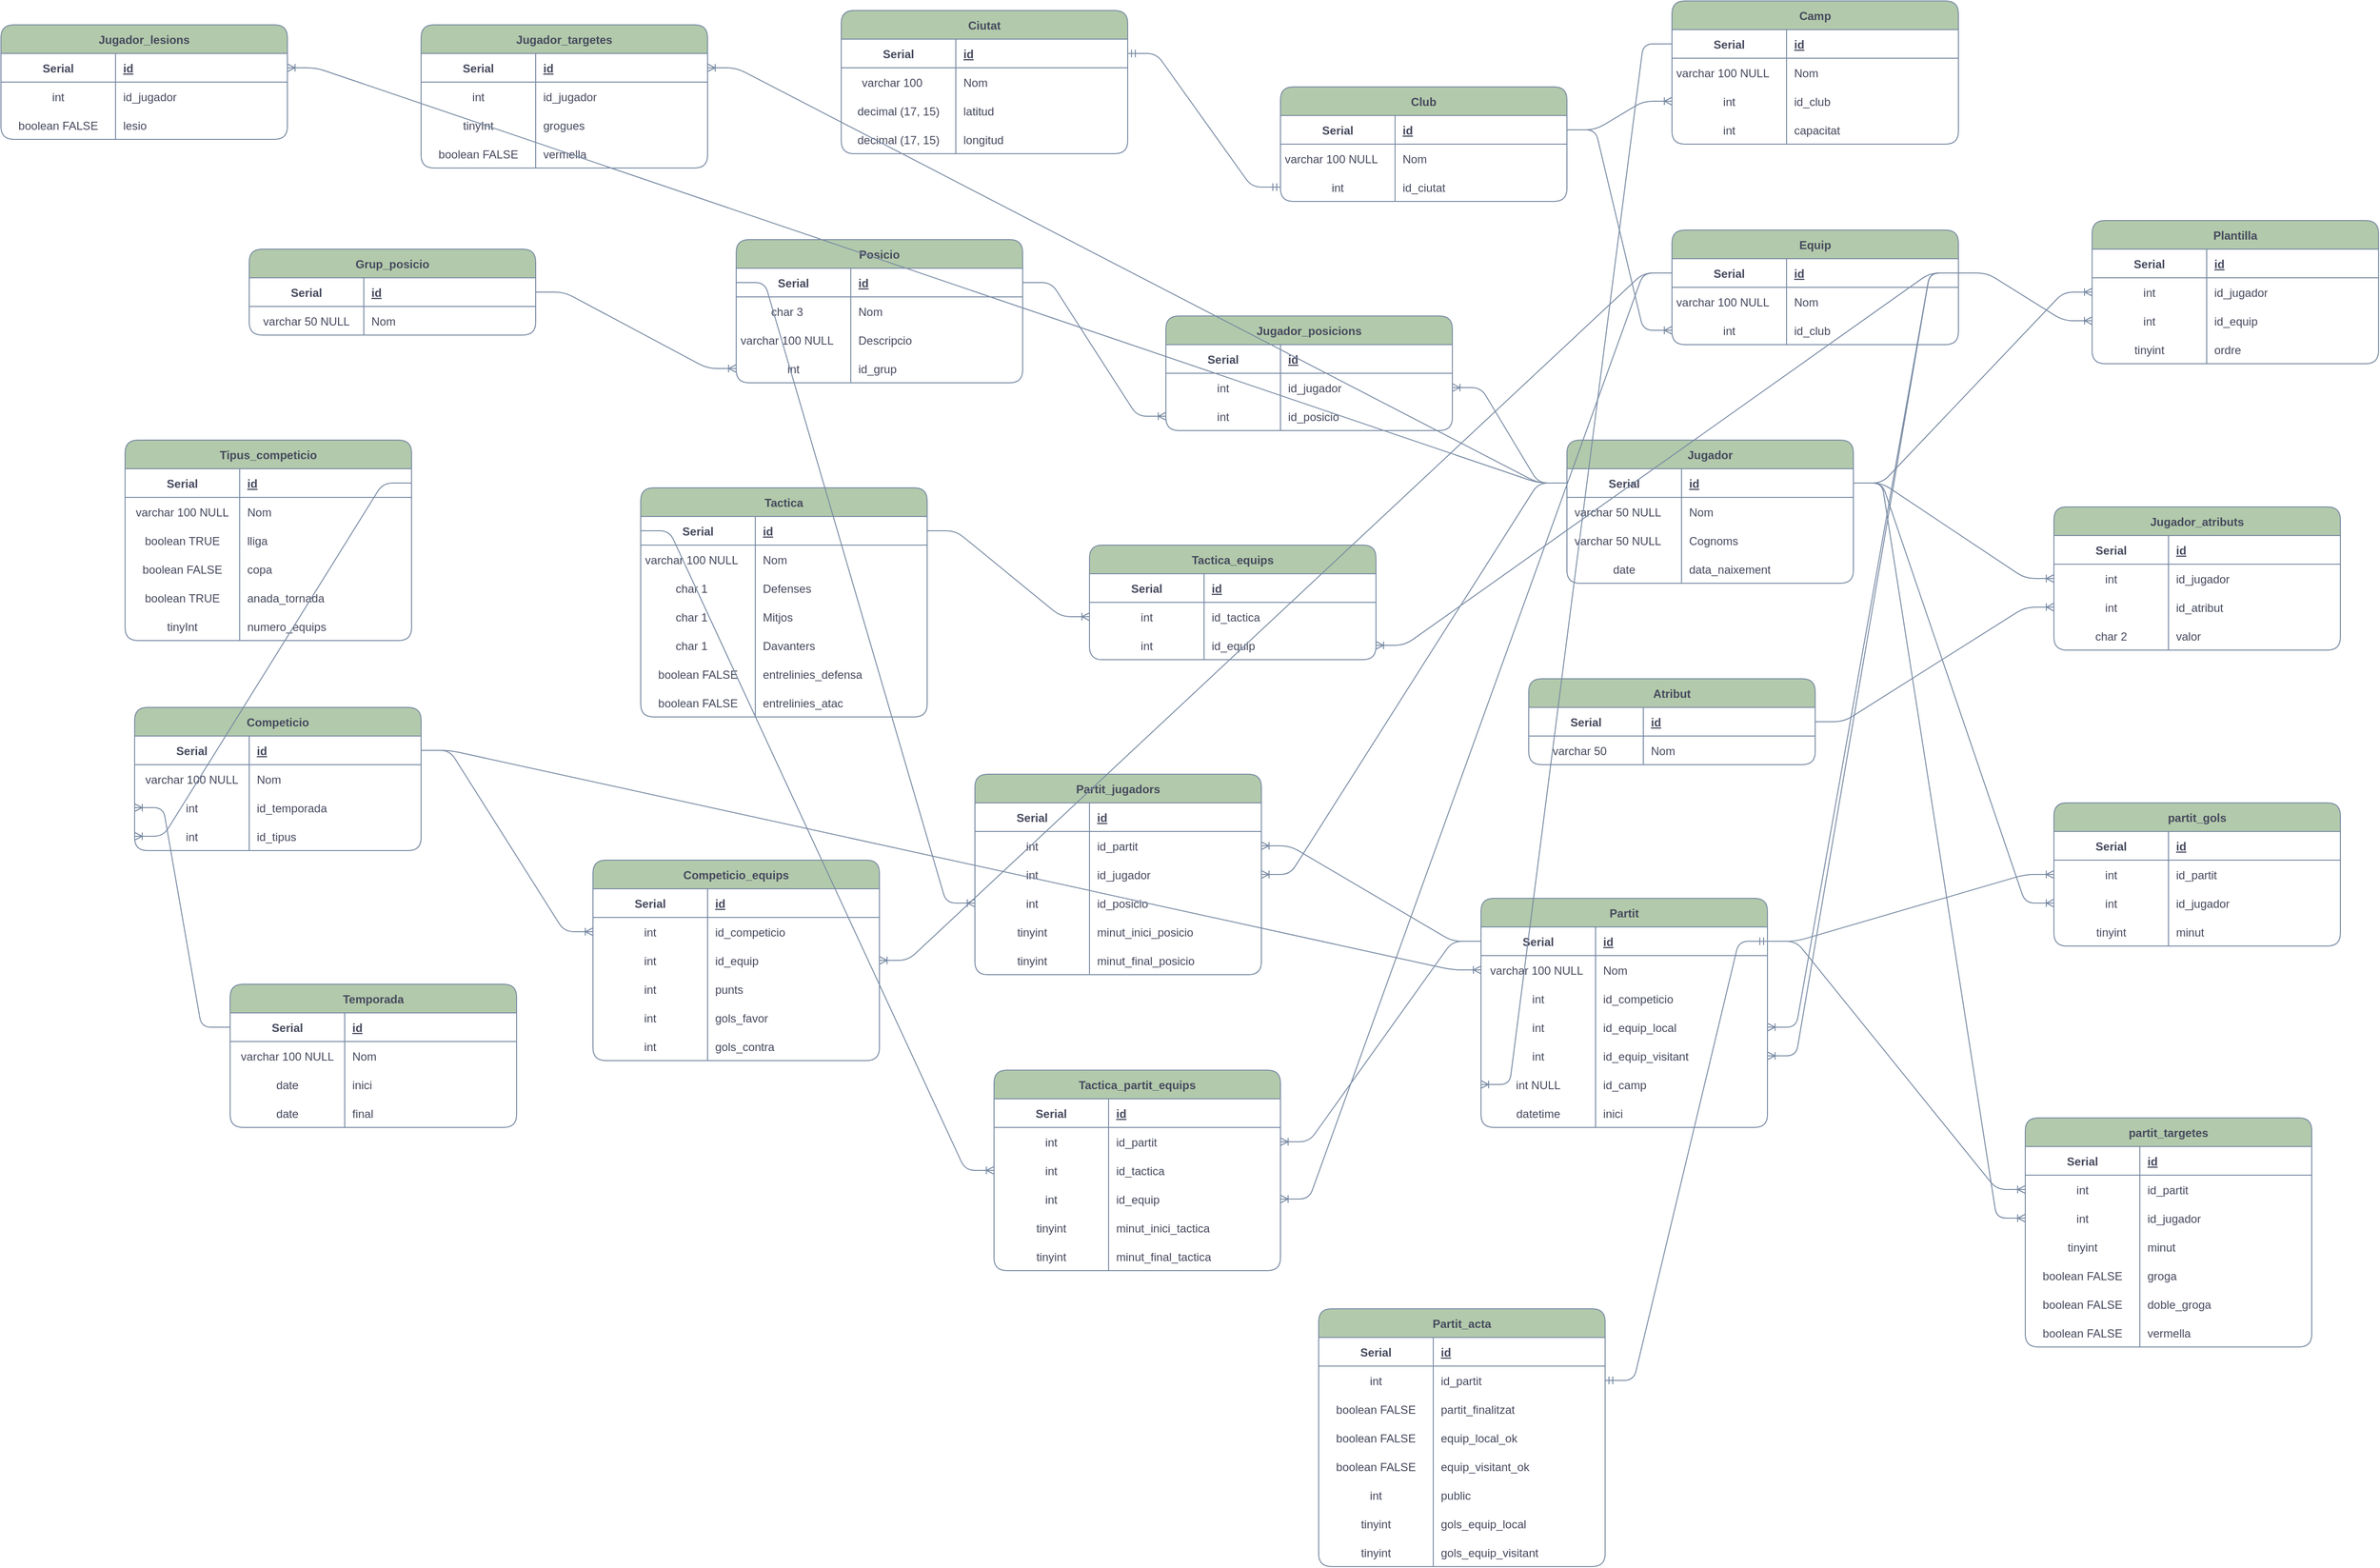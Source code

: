<mxfile version="19.0.3" type="device"><diagram id="iE8x549Z-efhodYM-WQw" name="Pàgina-1"><mxGraphModel dx="3903" dy="859" grid="1" gridSize="10" guides="1" tooltips="1" connect="1" arrows="1" fold="1" page="1" pageScale="1" pageWidth="827" pageHeight="1169" math="0" shadow="0"><root><mxCell id="0"/><mxCell id="1" parent="0"/><mxCell id="2q3N7xrYJSlk3j3E8uGg-1" value="Jugador" style="shape=table;startSize=30;container=1;collapsible=1;childLayout=tableLayout;fixedRows=1;rowLines=0;fontStyle=1;align=center;resizeLast=1;fillColor=#B2C9AB;strokeColor=#788AA3;fontColor=#46495D;rounded=1;" parent="1" vertex="1"><mxGeometry x="-60" y="490" width="300" height="150" as="geometry"><mxRectangle x="80" y="80" width="80" height="30" as="alternateBounds"/></mxGeometry></mxCell><mxCell id="2q3N7xrYJSlk3j3E8uGg-2" value="" style="shape=tableRow;horizontal=0;startSize=0;swimlaneHead=0;swimlaneBody=0;fillColor=none;collapsible=0;dropTarget=0;points=[[0,0.5],[1,0.5]];portConstraint=eastwest;top=0;left=0;right=0;bottom=1;strokeColor=#788AA3;fontColor=#46495D;rounded=1;" parent="2q3N7xrYJSlk3j3E8uGg-1" vertex="1"><mxGeometry y="30" width="300" height="30" as="geometry"/></mxCell><mxCell id="2q3N7xrYJSlk3j3E8uGg-3" value="Serial" style="shape=partialRectangle;connectable=0;fillColor=none;top=0;left=0;bottom=0;right=0;fontStyle=1;overflow=hidden;strokeColor=#788AA3;fontColor=#46495D;rounded=1;" parent="2q3N7xrYJSlk3j3E8uGg-2" vertex="1"><mxGeometry width="120" height="30" as="geometry"><mxRectangle width="120" height="30" as="alternateBounds"/></mxGeometry></mxCell><mxCell id="2q3N7xrYJSlk3j3E8uGg-4" value="id" style="shape=partialRectangle;connectable=0;fillColor=none;top=0;left=0;bottom=0;right=0;align=left;spacingLeft=6;fontStyle=5;overflow=hidden;strokeColor=#788AA3;fontColor=#46495D;rounded=1;" parent="2q3N7xrYJSlk3j3E8uGg-2" vertex="1"><mxGeometry x="120" width="180" height="30" as="geometry"><mxRectangle width="180" height="30" as="alternateBounds"/></mxGeometry></mxCell><mxCell id="2q3N7xrYJSlk3j3E8uGg-5" value="" style="shape=tableRow;horizontal=0;startSize=0;swimlaneHead=0;swimlaneBody=0;fillColor=none;collapsible=0;dropTarget=0;points=[[0,0.5],[1,0.5]];portConstraint=eastwest;top=0;left=0;right=0;bottom=0;strokeColor=#788AA3;fontColor=#46495D;rounded=1;" parent="2q3N7xrYJSlk3j3E8uGg-1" vertex="1"><mxGeometry y="60" width="300" height="30" as="geometry"/></mxCell><mxCell id="2q3N7xrYJSlk3j3E8uGg-6" value="varchar 50 NULL    " style="shape=partialRectangle;connectable=0;fillColor=none;top=0;left=0;bottom=0;right=0;editable=1;overflow=hidden;strokeColor=#788AA3;fontColor=#46495D;rounded=1;" parent="2q3N7xrYJSlk3j3E8uGg-5" vertex="1"><mxGeometry width="120" height="30" as="geometry"><mxRectangle width="120" height="30" as="alternateBounds"/></mxGeometry></mxCell><mxCell id="2q3N7xrYJSlk3j3E8uGg-7" value="Nom" style="shape=partialRectangle;connectable=0;fillColor=none;top=0;left=0;bottom=0;right=0;align=left;spacingLeft=6;overflow=hidden;strokeColor=#788AA3;fontColor=#46495D;rounded=1;" parent="2q3N7xrYJSlk3j3E8uGg-5" vertex="1"><mxGeometry x="120" width="180" height="30" as="geometry"><mxRectangle width="180" height="30" as="alternateBounds"/></mxGeometry></mxCell><mxCell id="2q3N7xrYJSlk3j3E8uGg-8" value="" style="shape=tableRow;horizontal=0;startSize=0;swimlaneHead=0;swimlaneBody=0;fillColor=none;collapsible=0;dropTarget=0;points=[[0,0.5],[1,0.5]];portConstraint=eastwest;top=0;left=0;right=0;bottom=0;strokeColor=#788AA3;fontColor=#46495D;rounded=1;" parent="2q3N7xrYJSlk3j3E8uGg-1" vertex="1"><mxGeometry y="90" width="300" height="30" as="geometry"/></mxCell><mxCell id="2q3N7xrYJSlk3j3E8uGg-9" value="varchar 50 NULL    " style="shape=partialRectangle;connectable=0;fillColor=none;top=0;left=0;bottom=0;right=0;editable=1;overflow=hidden;strokeColor=#788AA3;fontColor=#46495D;rounded=1;" parent="2q3N7xrYJSlk3j3E8uGg-8" vertex="1"><mxGeometry width="120" height="30" as="geometry"><mxRectangle width="120" height="30" as="alternateBounds"/></mxGeometry></mxCell><mxCell id="2q3N7xrYJSlk3j3E8uGg-10" value="Cognoms" style="shape=partialRectangle;connectable=0;fillColor=none;top=0;left=0;bottom=0;right=0;align=left;spacingLeft=6;overflow=hidden;strokeColor=#788AA3;fontColor=#46495D;rounded=1;" parent="2q3N7xrYJSlk3j3E8uGg-8" vertex="1"><mxGeometry x="120" width="180" height="30" as="geometry"><mxRectangle width="180" height="30" as="alternateBounds"/></mxGeometry></mxCell><mxCell id="2q3N7xrYJSlk3j3E8uGg-20" value="" style="shape=tableRow;horizontal=0;startSize=0;swimlaneHead=0;swimlaneBody=0;fillColor=none;collapsible=0;dropTarget=0;points=[[0,0.5],[1,0.5]];portConstraint=eastwest;top=0;left=0;right=0;bottom=0;strokeColor=#788AA3;fontColor=#46495D;rounded=1;" parent="2q3N7xrYJSlk3j3E8uGg-1" vertex="1"><mxGeometry y="120" width="300" height="30" as="geometry"/></mxCell><mxCell id="2q3N7xrYJSlk3j3E8uGg-21" value="date" style="shape=partialRectangle;connectable=0;fillColor=none;top=0;left=0;bottom=0;right=0;editable=1;overflow=hidden;strokeColor=#788AA3;fontColor=#46495D;rounded=1;" parent="2q3N7xrYJSlk3j3E8uGg-20" vertex="1"><mxGeometry width="120" height="30" as="geometry"><mxRectangle width="120" height="30" as="alternateBounds"/></mxGeometry></mxCell><mxCell id="2q3N7xrYJSlk3j3E8uGg-22" value="data_naixement" style="shape=partialRectangle;connectable=0;fillColor=none;top=0;left=0;bottom=0;right=0;align=left;spacingLeft=6;overflow=hidden;strokeColor=#788AA3;fontColor=#46495D;rounded=1;" parent="2q3N7xrYJSlk3j3E8uGg-20" vertex="1"><mxGeometry x="120" width="180" height="30" as="geometry"><mxRectangle width="180" height="30" as="alternateBounds"/></mxGeometry></mxCell><mxCell id="2q3N7xrYJSlk3j3E8uGg-39" value="Equip" style="shape=table;startSize=30;container=1;collapsible=1;childLayout=tableLayout;fixedRows=1;rowLines=0;fontStyle=1;align=center;resizeLast=1;fillColor=#B2C9AB;strokeColor=#788AA3;fontColor=#46495D;rounded=1;" parent="1" vertex="1"><mxGeometry x="50" y="270" width="300" height="120" as="geometry"><mxRectangle x="80" y="80" width="80" height="30" as="alternateBounds"/></mxGeometry></mxCell><mxCell id="2q3N7xrYJSlk3j3E8uGg-40" value="" style="shape=tableRow;horizontal=0;startSize=0;swimlaneHead=0;swimlaneBody=0;fillColor=none;collapsible=0;dropTarget=0;points=[[0,0.5],[1,0.5]];portConstraint=eastwest;top=0;left=0;right=0;bottom=1;strokeColor=#788AA3;fontColor=#46495D;rounded=1;" parent="2q3N7xrYJSlk3j3E8uGg-39" vertex="1"><mxGeometry y="30" width="300" height="30" as="geometry"/></mxCell><mxCell id="2q3N7xrYJSlk3j3E8uGg-41" value="Serial" style="shape=partialRectangle;connectable=0;fillColor=none;top=0;left=0;bottom=0;right=0;fontStyle=1;overflow=hidden;strokeColor=#788AA3;fontColor=#46495D;rounded=1;" parent="2q3N7xrYJSlk3j3E8uGg-40" vertex="1"><mxGeometry width="120" height="30" as="geometry"><mxRectangle width="120" height="30" as="alternateBounds"/></mxGeometry></mxCell><mxCell id="2q3N7xrYJSlk3j3E8uGg-42" value="id" style="shape=partialRectangle;connectable=0;fillColor=none;top=0;left=0;bottom=0;right=0;align=left;spacingLeft=6;fontStyle=5;overflow=hidden;strokeColor=#788AA3;fontColor=#46495D;rounded=1;" parent="2q3N7xrYJSlk3j3E8uGg-40" vertex="1"><mxGeometry x="120" width="180" height="30" as="geometry"><mxRectangle width="180" height="30" as="alternateBounds"/></mxGeometry></mxCell><mxCell id="2q3N7xrYJSlk3j3E8uGg-43" value="" style="shape=tableRow;horizontal=0;startSize=0;swimlaneHead=0;swimlaneBody=0;fillColor=none;collapsible=0;dropTarget=0;points=[[0,0.5],[1,0.5]];portConstraint=eastwest;top=0;left=0;right=0;bottom=0;strokeColor=#788AA3;fontColor=#46495D;rounded=1;" parent="2q3N7xrYJSlk3j3E8uGg-39" vertex="1"><mxGeometry y="60" width="300" height="30" as="geometry"/></mxCell><mxCell id="2q3N7xrYJSlk3j3E8uGg-44" value="varchar 100 NULL    " style="shape=partialRectangle;connectable=0;fillColor=none;top=0;left=0;bottom=0;right=0;editable=1;overflow=hidden;strokeColor=#788AA3;fontColor=#46495D;rounded=1;" parent="2q3N7xrYJSlk3j3E8uGg-43" vertex="1"><mxGeometry width="120" height="30" as="geometry"><mxRectangle width="120" height="30" as="alternateBounds"/></mxGeometry></mxCell><mxCell id="2q3N7xrYJSlk3j3E8uGg-45" value="Nom" style="shape=partialRectangle;connectable=0;fillColor=none;top=0;left=0;bottom=0;right=0;align=left;spacingLeft=6;overflow=hidden;strokeColor=#788AA3;fontColor=#46495D;rounded=1;" parent="2q3N7xrYJSlk3j3E8uGg-43" vertex="1"><mxGeometry x="120" width="180" height="30" as="geometry"><mxRectangle width="180" height="30" as="alternateBounds"/></mxGeometry></mxCell><mxCell id="2q3N7xrYJSlk3j3E8uGg-46" value="" style="shape=tableRow;horizontal=0;startSize=0;swimlaneHead=0;swimlaneBody=0;fillColor=none;collapsible=0;dropTarget=0;points=[[0,0.5],[1,0.5]];portConstraint=eastwest;top=0;left=0;right=0;bottom=0;strokeColor=#788AA3;fontColor=#46495D;rounded=1;" parent="2q3N7xrYJSlk3j3E8uGg-39" vertex="1"><mxGeometry y="90" width="300" height="30" as="geometry"/></mxCell><mxCell id="2q3N7xrYJSlk3j3E8uGg-47" value="int" style="shape=partialRectangle;connectable=0;fillColor=none;top=0;left=0;bottom=0;right=0;editable=1;overflow=hidden;strokeColor=#788AA3;fontColor=#46495D;rounded=1;" parent="2q3N7xrYJSlk3j3E8uGg-46" vertex="1"><mxGeometry width="120" height="30" as="geometry"><mxRectangle width="120" height="30" as="alternateBounds"/></mxGeometry></mxCell><mxCell id="2q3N7xrYJSlk3j3E8uGg-48" value="id_club" style="shape=partialRectangle;connectable=0;fillColor=none;top=0;left=0;bottom=0;right=0;align=left;spacingLeft=6;overflow=hidden;strokeColor=#788AA3;fontColor=#46495D;rounded=1;" parent="2q3N7xrYJSlk3j3E8uGg-46" vertex="1"><mxGeometry x="120" width="180" height="30" as="geometry"><mxRectangle width="180" height="30" as="alternateBounds"/></mxGeometry></mxCell><mxCell id="2q3N7xrYJSlk3j3E8uGg-55" value="Club" style="shape=table;startSize=30;container=1;collapsible=1;childLayout=tableLayout;fixedRows=1;rowLines=0;fontStyle=1;align=center;resizeLast=1;fillColor=#B2C9AB;strokeColor=#788AA3;fontColor=#46495D;rounded=1;" parent="1" vertex="1"><mxGeometry x="-360" y="120" width="300" height="120" as="geometry"><mxRectangle x="80" y="80" width="80" height="30" as="alternateBounds"/></mxGeometry></mxCell><mxCell id="2q3N7xrYJSlk3j3E8uGg-56" value="" style="shape=tableRow;horizontal=0;startSize=0;swimlaneHead=0;swimlaneBody=0;fillColor=none;collapsible=0;dropTarget=0;points=[[0,0.5],[1,0.5]];portConstraint=eastwest;top=0;left=0;right=0;bottom=1;strokeColor=#788AA3;fontColor=#46495D;rounded=1;" parent="2q3N7xrYJSlk3j3E8uGg-55" vertex="1"><mxGeometry y="30" width="300" height="30" as="geometry"/></mxCell><mxCell id="2q3N7xrYJSlk3j3E8uGg-57" value="Serial" style="shape=partialRectangle;connectable=0;fillColor=none;top=0;left=0;bottom=0;right=0;fontStyle=1;overflow=hidden;strokeColor=#788AA3;fontColor=#46495D;rounded=1;" parent="2q3N7xrYJSlk3j3E8uGg-56" vertex="1"><mxGeometry width="120" height="30" as="geometry"><mxRectangle width="120" height="30" as="alternateBounds"/></mxGeometry></mxCell><mxCell id="2q3N7xrYJSlk3j3E8uGg-58" value="id" style="shape=partialRectangle;connectable=0;fillColor=none;top=0;left=0;bottom=0;right=0;align=left;spacingLeft=6;fontStyle=5;overflow=hidden;strokeColor=#788AA3;fontColor=#46495D;rounded=1;" parent="2q3N7xrYJSlk3j3E8uGg-56" vertex="1"><mxGeometry x="120" width="180" height="30" as="geometry"><mxRectangle width="180" height="30" as="alternateBounds"/></mxGeometry></mxCell><mxCell id="2q3N7xrYJSlk3j3E8uGg-59" value="" style="shape=tableRow;horizontal=0;startSize=0;swimlaneHead=0;swimlaneBody=0;fillColor=none;collapsible=0;dropTarget=0;points=[[0,0.5],[1,0.5]];portConstraint=eastwest;top=0;left=0;right=0;bottom=0;strokeColor=#788AA3;fontColor=#46495D;rounded=1;" parent="2q3N7xrYJSlk3j3E8uGg-55" vertex="1"><mxGeometry y="60" width="300" height="30" as="geometry"/></mxCell><mxCell id="2q3N7xrYJSlk3j3E8uGg-60" value="varchar 100 NULL    " style="shape=partialRectangle;connectable=0;fillColor=none;top=0;left=0;bottom=0;right=0;editable=1;overflow=hidden;strokeColor=#788AA3;fontColor=#46495D;rounded=1;" parent="2q3N7xrYJSlk3j3E8uGg-59" vertex="1"><mxGeometry width="120" height="30" as="geometry"><mxRectangle width="120" height="30" as="alternateBounds"/></mxGeometry></mxCell><mxCell id="2q3N7xrYJSlk3j3E8uGg-61" value="Nom" style="shape=partialRectangle;connectable=0;fillColor=none;top=0;left=0;bottom=0;right=0;align=left;spacingLeft=6;overflow=hidden;strokeColor=#788AA3;fontColor=#46495D;rounded=1;" parent="2q3N7xrYJSlk3j3E8uGg-59" vertex="1"><mxGeometry x="120" width="180" height="30" as="geometry"><mxRectangle width="180" height="30" as="alternateBounds"/></mxGeometry></mxCell><mxCell id="2q3N7xrYJSlk3j3E8uGg-62" value="" style="shape=tableRow;horizontal=0;startSize=0;swimlaneHead=0;swimlaneBody=0;fillColor=none;collapsible=0;dropTarget=0;points=[[0,0.5],[1,0.5]];portConstraint=eastwest;top=0;left=0;right=0;bottom=0;strokeColor=#788AA3;fontColor=#46495D;rounded=1;" parent="2q3N7xrYJSlk3j3E8uGg-55" vertex="1"><mxGeometry y="90" width="300" height="30" as="geometry"/></mxCell><mxCell id="2q3N7xrYJSlk3j3E8uGg-63" value="int" style="shape=partialRectangle;connectable=0;fillColor=none;top=0;left=0;bottom=0;right=0;editable=1;overflow=hidden;strokeColor=#788AA3;fontColor=#46495D;rounded=1;" parent="2q3N7xrYJSlk3j3E8uGg-62" vertex="1"><mxGeometry width="120" height="30" as="geometry"><mxRectangle width="120" height="30" as="alternateBounds"/></mxGeometry></mxCell><mxCell id="2q3N7xrYJSlk3j3E8uGg-64" value="id_ciutat" style="shape=partialRectangle;connectable=0;fillColor=none;top=0;left=0;bottom=0;right=0;align=left;spacingLeft=6;overflow=hidden;strokeColor=#788AA3;fontColor=#46495D;rounded=1;" parent="2q3N7xrYJSlk3j3E8uGg-62" vertex="1"><mxGeometry x="120" width="180" height="30" as="geometry"><mxRectangle width="180" height="30" as="alternateBounds"/></mxGeometry></mxCell><mxCell id="2q3N7xrYJSlk3j3E8uGg-65" value="Plantilla" style="shape=table;startSize=30;container=1;collapsible=1;childLayout=tableLayout;fixedRows=1;rowLines=0;fontStyle=1;align=center;resizeLast=1;fillColor=#B2C9AB;strokeColor=#788AA3;fontColor=#46495D;rounded=1;" parent="1" vertex="1"><mxGeometry x="490" y="260" width="300" height="150" as="geometry"><mxRectangle x="80" y="80" width="80" height="30" as="alternateBounds"/></mxGeometry></mxCell><mxCell id="2q3N7xrYJSlk3j3E8uGg-66" value="" style="shape=tableRow;horizontal=0;startSize=0;swimlaneHead=0;swimlaneBody=0;fillColor=none;collapsible=0;dropTarget=0;points=[[0,0.5],[1,0.5]];portConstraint=eastwest;top=0;left=0;right=0;bottom=1;strokeColor=#788AA3;fontColor=#46495D;rounded=1;" parent="2q3N7xrYJSlk3j3E8uGg-65" vertex="1"><mxGeometry y="30" width="300" height="30" as="geometry"/></mxCell><mxCell id="2q3N7xrYJSlk3j3E8uGg-67" value="Serial" style="shape=partialRectangle;connectable=0;fillColor=none;top=0;left=0;bottom=0;right=0;fontStyle=1;overflow=hidden;strokeColor=#788AA3;fontColor=#46495D;rounded=1;" parent="2q3N7xrYJSlk3j3E8uGg-66" vertex="1"><mxGeometry width="120" height="30" as="geometry"><mxRectangle width="120" height="30" as="alternateBounds"/></mxGeometry></mxCell><mxCell id="2q3N7xrYJSlk3j3E8uGg-68" value="id" style="shape=partialRectangle;connectable=0;fillColor=none;top=0;left=0;bottom=0;right=0;align=left;spacingLeft=6;fontStyle=5;overflow=hidden;strokeColor=#788AA3;fontColor=#46495D;rounded=1;" parent="2q3N7xrYJSlk3j3E8uGg-66" vertex="1"><mxGeometry x="120" width="180" height="30" as="geometry"><mxRectangle width="180" height="30" as="alternateBounds"/></mxGeometry></mxCell><mxCell id="2q3N7xrYJSlk3j3E8uGg-72" value="" style="shape=tableRow;horizontal=0;startSize=0;swimlaneHead=0;swimlaneBody=0;fillColor=none;collapsible=0;dropTarget=0;points=[[0,0.5],[1,0.5]];portConstraint=eastwest;top=0;left=0;right=0;bottom=0;strokeColor=#788AA3;fontColor=#46495D;rounded=1;" parent="2q3N7xrYJSlk3j3E8uGg-65" vertex="1"><mxGeometry y="60" width="300" height="30" as="geometry"/></mxCell><mxCell id="2q3N7xrYJSlk3j3E8uGg-73" value="int" style="shape=partialRectangle;connectable=0;fillColor=none;top=0;left=0;bottom=0;right=0;editable=1;overflow=hidden;strokeColor=#788AA3;fontColor=#46495D;rounded=1;" parent="2q3N7xrYJSlk3j3E8uGg-72" vertex="1"><mxGeometry width="120" height="30" as="geometry"><mxRectangle width="120" height="30" as="alternateBounds"/></mxGeometry></mxCell><mxCell id="2q3N7xrYJSlk3j3E8uGg-74" value="id_jugador" style="shape=partialRectangle;connectable=0;fillColor=none;top=0;left=0;bottom=0;right=0;align=left;spacingLeft=6;overflow=hidden;strokeColor=#788AA3;fontColor=#46495D;rounded=1;" parent="2q3N7xrYJSlk3j3E8uGg-72" vertex="1"><mxGeometry x="120" width="180" height="30" as="geometry"><mxRectangle width="180" height="30" as="alternateBounds"/></mxGeometry></mxCell><mxCell id="2q3N7xrYJSlk3j3E8uGg-75" value="" style="shape=tableRow;horizontal=0;startSize=0;swimlaneHead=0;swimlaneBody=0;fillColor=none;collapsible=0;dropTarget=0;points=[[0,0.5],[1,0.5]];portConstraint=eastwest;top=0;left=0;right=0;bottom=0;strokeColor=#788AA3;fontColor=#46495D;rounded=1;" parent="2q3N7xrYJSlk3j3E8uGg-65" vertex="1"><mxGeometry y="90" width="300" height="30" as="geometry"/></mxCell><mxCell id="2q3N7xrYJSlk3j3E8uGg-76" value="int" style="shape=partialRectangle;connectable=0;fillColor=none;top=0;left=0;bottom=0;right=0;editable=1;overflow=hidden;strokeColor=#788AA3;fontColor=#46495D;rounded=1;" parent="2q3N7xrYJSlk3j3E8uGg-75" vertex="1"><mxGeometry width="120" height="30" as="geometry"><mxRectangle width="120" height="30" as="alternateBounds"/></mxGeometry></mxCell><mxCell id="2q3N7xrYJSlk3j3E8uGg-77" value="id_equip" style="shape=partialRectangle;connectable=0;fillColor=none;top=0;left=0;bottom=0;right=0;align=left;spacingLeft=6;overflow=hidden;strokeColor=#788AA3;fontColor=#46495D;rounded=1;" parent="2q3N7xrYJSlk3j3E8uGg-75" vertex="1"><mxGeometry x="120" width="180" height="30" as="geometry"><mxRectangle width="180" height="30" as="alternateBounds"/></mxGeometry></mxCell><mxCell id="1DkODkQ0uaASquGcL1Vk-59" value="" style="shape=tableRow;horizontal=0;startSize=0;swimlaneHead=0;swimlaneBody=0;fillColor=none;collapsible=0;dropTarget=0;points=[[0,0.5],[1,0.5]];portConstraint=eastwest;top=0;left=0;right=0;bottom=0;strokeColor=#788AA3;fontColor=#46495D;rounded=1;" parent="2q3N7xrYJSlk3j3E8uGg-65" vertex="1"><mxGeometry y="120" width="300" height="30" as="geometry"/></mxCell><mxCell id="1DkODkQ0uaASquGcL1Vk-60" value="tinyint" style="shape=partialRectangle;connectable=0;fillColor=none;top=0;left=0;bottom=0;right=0;editable=1;overflow=hidden;strokeColor=#788AA3;fontColor=#46495D;rounded=1;" parent="1DkODkQ0uaASquGcL1Vk-59" vertex="1"><mxGeometry width="120" height="30" as="geometry"><mxRectangle width="120" height="30" as="alternateBounds"/></mxGeometry></mxCell><mxCell id="1DkODkQ0uaASquGcL1Vk-61" value="ordre" style="shape=partialRectangle;connectable=0;fillColor=none;top=0;left=0;bottom=0;right=0;align=left;spacingLeft=6;overflow=hidden;strokeColor=#788AA3;fontColor=#46495D;rounded=1;" parent="1DkODkQ0uaASquGcL1Vk-59" vertex="1"><mxGeometry x="120" width="180" height="30" as="geometry"><mxRectangle width="180" height="30" as="alternateBounds"/></mxGeometry></mxCell><mxCell id="2q3N7xrYJSlk3j3E8uGg-78" value="" style="edgeStyle=entityRelationEdgeStyle;fontSize=12;html=1;endArrow=ERoneToMany;rounded=1;exitX=1;exitY=0.5;exitDx=0;exitDy=0;entryX=0;entryY=0.5;entryDx=0;entryDy=0;strokeColor=#788AA3;fontColor=#46495D;" parent="1" source="2q3N7xrYJSlk3j3E8uGg-2" target="2q3N7xrYJSlk3j3E8uGg-72" edge="1"><mxGeometry width="100" height="100" relative="1" as="geometry"><mxPoint x="450" y="390" as="sourcePoint"/><mxPoint x="480" y="380" as="targetPoint"/></mxGeometry></mxCell><mxCell id="2q3N7xrYJSlk3j3E8uGg-79" value="" style="edgeStyle=entityRelationEdgeStyle;fontSize=12;html=1;endArrow=ERoneToMany;rounded=1;exitX=1;exitY=0.5;exitDx=0;exitDy=0;entryX=0;entryY=0.5;entryDx=0;entryDy=0;strokeColor=#788AA3;fontColor=#46495D;" parent="1" source="2q3N7xrYJSlk3j3E8uGg-40" target="2q3N7xrYJSlk3j3E8uGg-75" edge="1"><mxGeometry width="100" height="100" relative="1" as="geometry"><mxPoint x="450" y="390" as="sourcePoint"/><mxPoint x="580" y="300" as="targetPoint"/></mxGeometry></mxCell><mxCell id="2q3N7xrYJSlk3j3E8uGg-81" value="" style="edgeStyle=entityRelationEdgeStyle;fontSize=12;html=1;endArrow=ERoneToMany;rounded=1;entryX=0;entryY=0.5;entryDx=0;entryDy=0;exitX=1;exitY=0.5;exitDx=0;exitDy=0;strokeColor=#788AA3;fontColor=#46495D;" parent="1" source="2q3N7xrYJSlk3j3E8uGg-56" target="2q3N7xrYJSlk3j3E8uGg-46" edge="1"><mxGeometry width="100" height="100" relative="1" as="geometry"><mxPoint y="510" as="sourcePoint"/><mxPoint x="450" y="300" as="targetPoint"/></mxGeometry></mxCell><mxCell id="2q3N7xrYJSlk3j3E8uGg-82" value="Ciutat" style="shape=table;startSize=30;container=1;collapsible=1;childLayout=tableLayout;fixedRows=1;rowLines=0;fontStyle=1;align=center;resizeLast=1;fillColor=#B2C9AB;strokeColor=#788AA3;fontColor=#46495D;rounded=1;" parent="1" vertex="1"><mxGeometry x="-820" y="40" width="300" height="150" as="geometry"><mxRectangle x="80" y="80" width="80" height="30" as="alternateBounds"/></mxGeometry></mxCell><mxCell id="2q3N7xrYJSlk3j3E8uGg-83" value="" style="shape=tableRow;horizontal=0;startSize=0;swimlaneHead=0;swimlaneBody=0;fillColor=none;collapsible=0;dropTarget=0;points=[[0,0.5],[1,0.5]];portConstraint=eastwest;top=0;left=0;right=0;bottom=1;strokeColor=#788AA3;fontColor=#46495D;rounded=1;" parent="2q3N7xrYJSlk3j3E8uGg-82" vertex="1"><mxGeometry y="30" width="300" height="30" as="geometry"/></mxCell><mxCell id="2q3N7xrYJSlk3j3E8uGg-84" value="Serial" style="shape=partialRectangle;connectable=0;fillColor=none;top=0;left=0;bottom=0;right=0;fontStyle=1;overflow=hidden;strokeColor=#788AA3;fontColor=#46495D;rounded=1;" parent="2q3N7xrYJSlk3j3E8uGg-83" vertex="1"><mxGeometry width="120" height="30" as="geometry"><mxRectangle width="120" height="30" as="alternateBounds"/></mxGeometry></mxCell><mxCell id="2q3N7xrYJSlk3j3E8uGg-85" value="id" style="shape=partialRectangle;connectable=0;fillColor=none;top=0;left=0;bottom=0;right=0;align=left;spacingLeft=6;fontStyle=5;overflow=hidden;strokeColor=#788AA3;fontColor=#46495D;rounded=1;" parent="2q3N7xrYJSlk3j3E8uGg-83" vertex="1"><mxGeometry x="120" width="180" height="30" as="geometry"><mxRectangle width="180" height="30" as="alternateBounds"/></mxGeometry></mxCell><mxCell id="2q3N7xrYJSlk3j3E8uGg-86" value="" style="shape=tableRow;horizontal=0;startSize=0;swimlaneHead=0;swimlaneBody=0;fillColor=none;collapsible=0;dropTarget=0;points=[[0,0.5],[1,0.5]];portConstraint=eastwest;top=0;left=0;right=0;bottom=0;strokeColor=#788AA3;fontColor=#46495D;rounded=1;" parent="2q3N7xrYJSlk3j3E8uGg-82" vertex="1"><mxGeometry y="60" width="300" height="30" as="geometry"/></mxCell><mxCell id="2q3N7xrYJSlk3j3E8uGg-87" value="varchar 100    " style="shape=partialRectangle;connectable=0;fillColor=none;top=0;left=0;bottom=0;right=0;editable=1;overflow=hidden;strokeColor=#788AA3;fontColor=#46495D;rounded=1;" parent="2q3N7xrYJSlk3j3E8uGg-86" vertex="1"><mxGeometry width="120" height="30" as="geometry"><mxRectangle width="120" height="30" as="alternateBounds"/></mxGeometry></mxCell><mxCell id="2q3N7xrYJSlk3j3E8uGg-88" value="Nom" style="shape=partialRectangle;connectable=0;fillColor=none;top=0;left=0;bottom=0;right=0;align=left;spacingLeft=6;overflow=hidden;strokeColor=#788AA3;fontColor=#46495D;rounded=1;" parent="2q3N7xrYJSlk3j3E8uGg-86" vertex="1"><mxGeometry x="120" width="180" height="30" as="geometry"><mxRectangle width="180" height="30" as="alternateBounds"/></mxGeometry></mxCell><mxCell id="2q3N7xrYJSlk3j3E8uGg-92" value="" style="shape=tableRow;horizontal=0;startSize=0;swimlaneHead=0;swimlaneBody=0;fillColor=none;collapsible=0;dropTarget=0;points=[[0,0.5],[1,0.5]];portConstraint=eastwest;top=0;left=0;right=0;bottom=0;strokeColor=#788AA3;fontColor=#46495D;rounded=1;" parent="2q3N7xrYJSlk3j3E8uGg-82" vertex="1"><mxGeometry y="90" width="300" height="30" as="geometry"/></mxCell><mxCell id="2q3N7xrYJSlk3j3E8uGg-93" value="decimal (17, 15)" style="shape=partialRectangle;connectable=0;fillColor=none;top=0;left=0;bottom=0;right=0;editable=1;overflow=hidden;strokeColor=#788AA3;fontColor=#46495D;rounded=1;" parent="2q3N7xrYJSlk3j3E8uGg-92" vertex="1"><mxGeometry width="120" height="30" as="geometry"><mxRectangle width="120" height="30" as="alternateBounds"/></mxGeometry></mxCell><mxCell id="2q3N7xrYJSlk3j3E8uGg-94" value="latitud" style="shape=partialRectangle;connectable=0;fillColor=none;top=0;left=0;bottom=0;right=0;align=left;spacingLeft=6;overflow=hidden;strokeColor=#788AA3;fontColor=#46495D;rounded=1;" parent="2q3N7xrYJSlk3j3E8uGg-92" vertex="1"><mxGeometry x="120" width="180" height="30" as="geometry"><mxRectangle width="180" height="30" as="alternateBounds"/></mxGeometry></mxCell><mxCell id="2q3N7xrYJSlk3j3E8uGg-89" value="" style="shape=tableRow;horizontal=0;startSize=0;swimlaneHead=0;swimlaneBody=0;fillColor=none;collapsible=0;dropTarget=0;points=[[0,0.5],[1,0.5]];portConstraint=eastwest;top=0;left=0;right=0;bottom=0;strokeColor=#788AA3;fontColor=#46495D;rounded=1;" parent="2q3N7xrYJSlk3j3E8uGg-82" vertex="1"><mxGeometry y="120" width="300" height="30" as="geometry"/></mxCell><mxCell id="2q3N7xrYJSlk3j3E8uGg-90" value="decimal (17, 15)" style="shape=partialRectangle;connectable=0;fillColor=none;top=0;left=0;bottom=0;right=0;editable=1;overflow=hidden;strokeColor=#788AA3;fontColor=#46495D;rounded=1;" parent="2q3N7xrYJSlk3j3E8uGg-89" vertex="1"><mxGeometry width="120" height="30" as="geometry"><mxRectangle width="120" height="30" as="alternateBounds"/></mxGeometry></mxCell><mxCell id="2q3N7xrYJSlk3j3E8uGg-91" value="longitud" style="shape=partialRectangle;connectable=0;fillColor=none;top=0;left=0;bottom=0;right=0;align=left;spacingLeft=6;overflow=hidden;strokeColor=#788AA3;fontColor=#46495D;rounded=1;" parent="2q3N7xrYJSlk3j3E8uGg-89" vertex="1"><mxGeometry x="120" width="180" height="30" as="geometry"><mxRectangle width="180" height="30" as="alternateBounds"/></mxGeometry></mxCell><mxCell id="2q3N7xrYJSlk3j3E8uGg-96" value="" style="edgeStyle=entityRelationEdgeStyle;fontSize=12;html=1;endArrow=ERmandOne;startArrow=ERmandOne;rounded=1;entryX=1;entryY=0.5;entryDx=0;entryDy=0;exitX=0;exitY=0.5;exitDx=0;exitDy=0;strokeColor=#788AA3;fontColor=#46495D;" parent="1" source="2q3N7xrYJSlk3j3E8uGg-62" target="2q3N7xrYJSlk3j3E8uGg-83" edge="1"><mxGeometry width="100" height="100" relative="1" as="geometry"><mxPoint x="110" y="460" as="sourcePoint"/><mxPoint x="210" y="360" as="targetPoint"/></mxGeometry></mxCell><mxCell id="Huc_MbrzOnvyqCTYocrY-1" value="Posicio" style="shape=table;startSize=30;container=1;collapsible=1;childLayout=tableLayout;fixedRows=1;rowLines=0;fontStyle=1;align=center;resizeLast=1;fillColor=#B2C9AB;strokeColor=#788AA3;fontColor=#46495D;rounded=1;" parent="1" vertex="1"><mxGeometry x="-930" y="280" width="300" height="150" as="geometry"><mxRectangle x="80" y="80" width="80" height="30" as="alternateBounds"/></mxGeometry></mxCell><mxCell id="Huc_MbrzOnvyqCTYocrY-2" value="" style="shape=tableRow;horizontal=0;startSize=0;swimlaneHead=0;swimlaneBody=0;fillColor=none;collapsible=0;dropTarget=0;points=[[0,0.5],[1,0.5]];portConstraint=eastwest;top=0;left=0;right=0;bottom=1;strokeColor=#788AA3;fontColor=#46495D;rounded=1;" parent="Huc_MbrzOnvyqCTYocrY-1" vertex="1"><mxGeometry y="30" width="300" height="30" as="geometry"/></mxCell><mxCell id="Huc_MbrzOnvyqCTYocrY-3" value="Serial" style="shape=partialRectangle;connectable=0;fillColor=none;top=0;left=0;bottom=0;right=0;fontStyle=1;overflow=hidden;strokeColor=#788AA3;fontColor=#46495D;rounded=1;" parent="Huc_MbrzOnvyqCTYocrY-2" vertex="1"><mxGeometry width="120" height="30" as="geometry"><mxRectangle width="120" height="30" as="alternateBounds"/></mxGeometry></mxCell><mxCell id="Huc_MbrzOnvyqCTYocrY-4" value="id" style="shape=partialRectangle;connectable=0;fillColor=none;top=0;left=0;bottom=0;right=0;align=left;spacingLeft=6;fontStyle=5;overflow=hidden;strokeColor=#788AA3;fontColor=#46495D;rounded=1;" parent="Huc_MbrzOnvyqCTYocrY-2" vertex="1"><mxGeometry x="120" width="180" height="30" as="geometry"><mxRectangle width="180" height="30" as="alternateBounds"/></mxGeometry></mxCell><mxCell id="Huc_MbrzOnvyqCTYocrY-5" value="" style="shape=tableRow;horizontal=0;startSize=0;swimlaneHead=0;swimlaneBody=0;fillColor=none;collapsible=0;dropTarget=0;points=[[0,0.5],[1,0.5]];portConstraint=eastwest;top=0;left=0;right=0;bottom=0;strokeColor=#788AA3;fontColor=#46495D;rounded=1;" parent="Huc_MbrzOnvyqCTYocrY-1" vertex="1"><mxGeometry y="60" width="300" height="30" as="geometry"/></mxCell><mxCell id="Huc_MbrzOnvyqCTYocrY-6" value="char 3    " style="shape=partialRectangle;connectable=0;fillColor=none;top=0;left=0;bottom=0;right=0;editable=1;overflow=hidden;strokeColor=#788AA3;fontColor=#46495D;rounded=1;" parent="Huc_MbrzOnvyqCTYocrY-5" vertex="1"><mxGeometry width="120" height="30" as="geometry"><mxRectangle width="120" height="30" as="alternateBounds"/></mxGeometry></mxCell><mxCell id="Huc_MbrzOnvyqCTYocrY-7" value="Nom" style="shape=partialRectangle;connectable=0;fillColor=none;top=0;left=0;bottom=0;right=0;align=left;spacingLeft=6;overflow=hidden;strokeColor=#788AA3;fontColor=#46495D;rounded=1;" parent="Huc_MbrzOnvyqCTYocrY-5" vertex="1"><mxGeometry x="120" width="180" height="30" as="geometry"><mxRectangle width="180" height="30" as="alternateBounds"/></mxGeometry></mxCell><mxCell id="Huc_MbrzOnvyqCTYocrY-26" value="" style="shape=tableRow;horizontal=0;startSize=0;swimlaneHead=0;swimlaneBody=0;fillColor=none;collapsible=0;dropTarget=0;points=[[0,0.5],[1,0.5]];portConstraint=eastwest;top=0;left=0;right=0;bottom=0;strokeColor=#788AA3;fontColor=#46495D;rounded=1;" parent="Huc_MbrzOnvyqCTYocrY-1" vertex="1"><mxGeometry y="90" width="300" height="30" as="geometry"/></mxCell><mxCell id="Huc_MbrzOnvyqCTYocrY-27" value="varchar 100 NULL    " style="shape=partialRectangle;connectable=0;fillColor=none;top=0;left=0;bottom=0;right=0;editable=1;overflow=hidden;strokeColor=#788AA3;fontColor=#46495D;rounded=1;" parent="Huc_MbrzOnvyqCTYocrY-26" vertex="1"><mxGeometry width="120" height="30" as="geometry"><mxRectangle width="120" height="30" as="alternateBounds"/></mxGeometry></mxCell><mxCell id="Huc_MbrzOnvyqCTYocrY-28" value="Descripcio" style="shape=partialRectangle;connectable=0;fillColor=none;top=0;left=0;bottom=0;right=0;align=left;spacingLeft=6;overflow=hidden;strokeColor=#788AA3;fontColor=#46495D;rounded=1;" parent="Huc_MbrzOnvyqCTYocrY-26" vertex="1"><mxGeometry x="120" width="180" height="30" as="geometry"><mxRectangle width="180" height="30" as="alternateBounds"/></mxGeometry></mxCell><mxCell id="Huc_MbrzOnvyqCTYocrY-8" value="" style="shape=tableRow;horizontal=0;startSize=0;swimlaneHead=0;swimlaneBody=0;fillColor=none;collapsible=0;dropTarget=0;points=[[0,0.5],[1,0.5]];portConstraint=eastwest;top=0;left=0;right=0;bottom=0;strokeColor=#788AA3;fontColor=#46495D;rounded=1;" parent="Huc_MbrzOnvyqCTYocrY-1" vertex="1"><mxGeometry y="120" width="300" height="30" as="geometry"/></mxCell><mxCell id="Huc_MbrzOnvyqCTYocrY-9" value="int" style="shape=partialRectangle;connectable=0;fillColor=none;top=0;left=0;bottom=0;right=0;editable=1;overflow=hidden;strokeColor=#788AA3;fontColor=#46495D;rounded=1;" parent="Huc_MbrzOnvyqCTYocrY-8" vertex="1"><mxGeometry width="120" height="30" as="geometry"><mxRectangle width="120" height="30" as="alternateBounds"/></mxGeometry></mxCell><mxCell id="Huc_MbrzOnvyqCTYocrY-10" value="id_grup" style="shape=partialRectangle;connectable=0;fillColor=none;top=0;left=0;bottom=0;right=0;align=left;spacingLeft=6;overflow=hidden;strokeColor=#788AA3;fontColor=#46495D;rounded=1;" parent="Huc_MbrzOnvyqCTYocrY-8" vertex="1"><mxGeometry x="120" width="180" height="30" as="geometry"><mxRectangle width="180" height="30" as="alternateBounds"/></mxGeometry></mxCell><mxCell id="Huc_MbrzOnvyqCTYocrY-14" value="Jugador_posicions" style="shape=table;startSize=30;container=1;collapsible=1;childLayout=tableLayout;fixedRows=1;rowLines=0;fontStyle=1;align=center;resizeLast=1;fillColor=#B2C9AB;strokeColor=#788AA3;fontColor=#46495D;rounded=1;" parent="1" vertex="1"><mxGeometry x="-480" y="360" width="300" height="120" as="geometry"><mxRectangle x="80" y="80" width="80" height="30" as="alternateBounds"/></mxGeometry></mxCell><mxCell id="Huc_MbrzOnvyqCTYocrY-15" value="" style="shape=tableRow;horizontal=0;startSize=0;swimlaneHead=0;swimlaneBody=0;fillColor=none;collapsible=0;dropTarget=0;points=[[0,0.5],[1,0.5]];portConstraint=eastwest;top=0;left=0;right=0;bottom=1;strokeColor=#788AA3;fontColor=#46495D;rounded=1;" parent="Huc_MbrzOnvyqCTYocrY-14" vertex="1"><mxGeometry y="30" width="300" height="30" as="geometry"/></mxCell><mxCell id="Huc_MbrzOnvyqCTYocrY-16" value="Serial" style="shape=partialRectangle;connectable=0;fillColor=none;top=0;left=0;bottom=0;right=0;fontStyle=1;overflow=hidden;strokeColor=#788AA3;fontColor=#46495D;rounded=1;" parent="Huc_MbrzOnvyqCTYocrY-15" vertex="1"><mxGeometry width="120" height="30" as="geometry"><mxRectangle width="120" height="30" as="alternateBounds"/></mxGeometry></mxCell><mxCell id="Huc_MbrzOnvyqCTYocrY-17" value="id" style="shape=partialRectangle;connectable=0;fillColor=none;top=0;left=0;bottom=0;right=0;align=left;spacingLeft=6;fontStyle=5;overflow=hidden;strokeColor=#788AA3;fontColor=#46495D;rounded=1;" parent="Huc_MbrzOnvyqCTYocrY-15" vertex="1"><mxGeometry x="120" width="180" height="30" as="geometry"><mxRectangle width="180" height="30" as="alternateBounds"/></mxGeometry></mxCell><mxCell id="Huc_MbrzOnvyqCTYocrY-18" value="" style="shape=tableRow;horizontal=0;startSize=0;swimlaneHead=0;swimlaneBody=0;fillColor=none;collapsible=0;dropTarget=0;points=[[0,0.5],[1,0.5]];portConstraint=eastwest;top=0;left=0;right=0;bottom=0;strokeColor=#788AA3;fontColor=#46495D;rounded=1;" parent="Huc_MbrzOnvyqCTYocrY-14" vertex="1"><mxGeometry y="60" width="300" height="30" as="geometry"/></mxCell><mxCell id="Huc_MbrzOnvyqCTYocrY-19" value="int" style="shape=partialRectangle;connectable=0;fillColor=none;top=0;left=0;bottom=0;right=0;editable=1;overflow=hidden;strokeColor=#788AA3;fontColor=#46495D;rounded=1;" parent="Huc_MbrzOnvyqCTYocrY-18" vertex="1"><mxGeometry width="120" height="30" as="geometry"><mxRectangle width="120" height="30" as="alternateBounds"/></mxGeometry></mxCell><mxCell id="Huc_MbrzOnvyqCTYocrY-20" value="id_jugador" style="shape=partialRectangle;connectable=0;fillColor=none;top=0;left=0;bottom=0;right=0;align=left;spacingLeft=6;overflow=hidden;strokeColor=#788AA3;fontColor=#46495D;rounded=1;" parent="Huc_MbrzOnvyqCTYocrY-18" vertex="1"><mxGeometry x="120" width="180" height="30" as="geometry"><mxRectangle width="180" height="30" as="alternateBounds"/></mxGeometry></mxCell><mxCell id="Huc_MbrzOnvyqCTYocrY-21" value="" style="shape=tableRow;horizontal=0;startSize=0;swimlaneHead=0;swimlaneBody=0;fillColor=none;collapsible=0;dropTarget=0;points=[[0,0.5],[1,0.5]];portConstraint=eastwest;top=0;left=0;right=0;bottom=0;strokeColor=#788AA3;fontColor=#46495D;rounded=1;" parent="Huc_MbrzOnvyqCTYocrY-14" vertex="1"><mxGeometry y="90" width="300" height="30" as="geometry"/></mxCell><mxCell id="Huc_MbrzOnvyqCTYocrY-22" value="int" style="shape=partialRectangle;connectable=0;fillColor=none;top=0;left=0;bottom=0;right=0;editable=1;overflow=hidden;strokeColor=#788AA3;fontColor=#46495D;rounded=1;" parent="Huc_MbrzOnvyqCTYocrY-21" vertex="1"><mxGeometry width="120" height="30" as="geometry"><mxRectangle width="120" height="30" as="alternateBounds"/></mxGeometry></mxCell><mxCell id="Huc_MbrzOnvyqCTYocrY-23" value="id_posicio" style="shape=partialRectangle;connectable=0;fillColor=none;top=0;left=0;bottom=0;right=0;align=left;spacingLeft=6;overflow=hidden;strokeColor=#788AA3;fontColor=#46495D;rounded=1;" parent="Huc_MbrzOnvyqCTYocrY-21" vertex="1"><mxGeometry x="120" width="180" height="30" as="geometry"><mxRectangle width="180" height="30" as="alternateBounds"/></mxGeometry></mxCell><mxCell id="Huc_MbrzOnvyqCTYocrY-24" value="" style="edgeStyle=entityRelationEdgeStyle;fontSize=12;html=1;endArrow=ERoneToMany;rounded=1;exitX=0;exitY=0.5;exitDx=0;exitDy=0;entryX=1;entryY=0.5;entryDx=0;entryDy=0;strokeColor=#788AA3;fontColor=#46495D;" parent="1" source="2q3N7xrYJSlk3j3E8uGg-2" target="Huc_MbrzOnvyqCTYocrY-18" edge="1"><mxGeometry width="100" height="100" relative="1" as="geometry"><mxPoint x="-450" y="370" as="sourcePoint"/><mxPoint x="-350" y="270" as="targetPoint"/></mxGeometry></mxCell><mxCell id="Huc_MbrzOnvyqCTYocrY-25" value="" style="edgeStyle=entityRelationEdgeStyle;fontSize=12;html=1;endArrow=ERoneToMany;rounded=1;exitX=1;exitY=0.5;exitDx=0;exitDy=0;entryX=0;entryY=0.5;entryDx=0;entryDy=0;strokeColor=#788AA3;fontColor=#46495D;" parent="1" source="Huc_MbrzOnvyqCTYocrY-2" target="Huc_MbrzOnvyqCTYocrY-21" edge="1"><mxGeometry width="100" height="100" relative="1" as="geometry"><mxPoint x="-450" y="370" as="sourcePoint"/><mxPoint x="-350" y="270" as="targetPoint"/></mxGeometry></mxCell><mxCell id="Huc_MbrzOnvyqCTYocrY-29" value="Grup_posicio" style="shape=table;startSize=30;container=1;collapsible=1;childLayout=tableLayout;fixedRows=1;rowLines=0;fontStyle=1;align=center;resizeLast=1;fillColor=#B2C9AB;strokeColor=#788AA3;fontColor=#46495D;rounded=1;" parent="1" vertex="1"><mxGeometry x="-1440" y="290" width="300" height="90" as="geometry"><mxRectangle x="80" y="80" width="80" height="30" as="alternateBounds"/></mxGeometry></mxCell><mxCell id="Huc_MbrzOnvyqCTYocrY-30" value="" style="shape=tableRow;horizontal=0;startSize=0;swimlaneHead=0;swimlaneBody=0;fillColor=none;collapsible=0;dropTarget=0;points=[[0,0.5],[1,0.5]];portConstraint=eastwest;top=0;left=0;right=0;bottom=1;strokeColor=#788AA3;fontColor=#46495D;rounded=1;" parent="Huc_MbrzOnvyqCTYocrY-29" vertex="1"><mxGeometry y="30" width="300" height="30" as="geometry"/></mxCell><mxCell id="Huc_MbrzOnvyqCTYocrY-31" value="Serial" style="shape=partialRectangle;connectable=0;fillColor=none;top=0;left=0;bottom=0;right=0;fontStyle=1;overflow=hidden;strokeColor=#788AA3;fontColor=#46495D;rounded=1;" parent="Huc_MbrzOnvyqCTYocrY-30" vertex="1"><mxGeometry width="120" height="30" as="geometry"><mxRectangle width="120" height="30" as="alternateBounds"/></mxGeometry></mxCell><mxCell id="Huc_MbrzOnvyqCTYocrY-32" value="id" style="shape=partialRectangle;connectable=0;fillColor=none;top=0;left=0;bottom=0;right=0;align=left;spacingLeft=6;fontStyle=5;overflow=hidden;strokeColor=#788AA3;fontColor=#46495D;rounded=1;" parent="Huc_MbrzOnvyqCTYocrY-30" vertex="1"><mxGeometry x="120" width="180" height="30" as="geometry"><mxRectangle width="180" height="30" as="alternateBounds"/></mxGeometry></mxCell><mxCell id="Huc_MbrzOnvyqCTYocrY-33" value="" style="shape=tableRow;horizontal=0;startSize=0;swimlaneHead=0;swimlaneBody=0;fillColor=none;collapsible=0;dropTarget=0;points=[[0,0.5],[1,0.5]];portConstraint=eastwest;top=0;left=0;right=0;bottom=0;strokeColor=#788AA3;fontColor=#46495D;rounded=1;" parent="Huc_MbrzOnvyqCTYocrY-29" vertex="1"><mxGeometry y="60" width="300" height="30" as="geometry"/></mxCell><mxCell id="Huc_MbrzOnvyqCTYocrY-34" value="varchar 50 NULL" style="shape=partialRectangle;connectable=0;fillColor=none;top=0;left=0;bottom=0;right=0;editable=1;overflow=hidden;strokeColor=#788AA3;fontColor=#46495D;rounded=1;" parent="Huc_MbrzOnvyqCTYocrY-33" vertex="1"><mxGeometry width="120" height="30" as="geometry"><mxRectangle width="120" height="30" as="alternateBounds"/></mxGeometry></mxCell><mxCell id="Huc_MbrzOnvyqCTYocrY-35" value="Nom" style="shape=partialRectangle;connectable=0;fillColor=none;top=0;left=0;bottom=0;right=0;align=left;spacingLeft=6;overflow=hidden;strokeColor=#788AA3;fontColor=#46495D;rounded=1;" parent="Huc_MbrzOnvyqCTYocrY-33" vertex="1"><mxGeometry x="120" width="180" height="30" as="geometry"><mxRectangle width="180" height="30" as="alternateBounds"/></mxGeometry></mxCell><mxCell id="Huc_MbrzOnvyqCTYocrY-42" value="" style="edgeStyle=entityRelationEdgeStyle;fontSize=12;html=1;endArrow=ERoneToMany;rounded=1;exitX=1;exitY=0.5;exitDx=0;exitDy=0;entryX=0;entryY=0.5;entryDx=0;entryDy=0;strokeColor=#788AA3;fontColor=#46495D;" parent="1" source="Huc_MbrzOnvyqCTYocrY-30" target="Huc_MbrzOnvyqCTYocrY-8" edge="1"><mxGeometry width="100" height="100" relative="1" as="geometry"><mxPoint x="-1060" y="370" as="sourcePoint"/><mxPoint x="-960" y="270" as="targetPoint"/></mxGeometry></mxCell><mxCell id="Huc_MbrzOnvyqCTYocrY-47" value="Jugador_atributs" style="shape=table;startSize=30;container=1;collapsible=1;childLayout=tableLayout;fixedRows=1;rowLines=0;fontStyle=1;align=center;resizeLast=1;fillColor=#B2C9AB;strokeColor=#788AA3;fontColor=#46495D;rounded=1;" parent="1" vertex="1"><mxGeometry x="450" y="560" width="300" height="150" as="geometry"><mxRectangle x="80" y="80" width="80" height="30" as="alternateBounds"/></mxGeometry></mxCell><mxCell id="Huc_MbrzOnvyqCTYocrY-48" value="" style="shape=tableRow;horizontal=0;startSize=0;swimlaneHead=0;swimlaneBody=0;fillColor=none;collapsible=0;dropTarget=0;points=[[0,0.5],[1,0.5]];portConstraint=eastwest;top=0;left=0;right=0;bottom=1;strokeColor=#788AA3;fontColor=#46495D;rounded=1;" parent="Huc_MbrzOnvyqCTYocrY-47" vertex="1"><mxGeometry y="30" width="300" height="30" as="geometry"/></mxCell><mxCell id="Huc_MbrzOnvyqCTYocrY-49" value="Serial" style="shape=partialRectangle;connectable=0;fillColor=none;top=0;left=0;bottom=0;right=0;fontStyle=1;overflow=hidden;strokeColor=#788AA3;fontColor=#46495D;rounded=1;" parent="Huc_MbrzOnvyqCTYocrY-48" vertex="1"><mxGeometry width="120" height="30" as="geometry"><mxRectangle width="120" height="30" as="alternateBounds"/></mxGeometry></mxCell><mxCell id="Huc_MbrzOnvyqCTYocrY-50" value="id" style="shape=partialRectangle;connectable=0;fillColor=none;top=0;left=0;bottom=0;right=0;align=left;spacingLeft=6;fontStyle=5;overflow=hidden;strokeColor=#788AA3;fontColor=#46495D;rounded=1;" parent="Huc_MbrzOnvyqCTYocrY-48" vertex="1"><mxGeometry x="120" width="180" height="30" as="geometry"><mxRectangle width="180" height="30" as="alternateBounds"/></mxGeometry></mxCell><mxCell id="Huc_MbrzOnvyqCTYocrY-51" value="" style="shape=tableRow;horizontal=0;startSize=0;swimlaneHead=0;swimlaneBody=0;fillColor=none;collapsible=0;dropTarget=0;points=[[0,0.5],[1,0.5]];portConstraint=eastwest;top=0;left=0;right=0;bottom=0;strokeColor=#788AA3;fontColor=#46495D;rounded=1;" parent="Huc_MbrzOnvyqCTYocrY-47" vertex="1"><mxGeometry y="60" width="300" height="30" as="geometry"/></mxCell><mxCell id="Huc_MbrzOnvyqCTYocrY-52" value="int" style="shape=partialRectangle;connectable=0;fillColor=none;top=0;left=0;bottom=0;right=0;editable=1;overflow=hidden;strokeColor=#788AA3;fontColor=#46495D;rounded=1;" parent="Huc_MbrzOnvyqCTYocrY-51" vertex="1"><mxGeometry width="120" height="30" as="geometry"><mxRectangle width="120" height="30" as="alternateBounds"/></mxGeometry></mxCell><mxCell id="Huc_MbrzOnvyqCTYocrY-53" value="id_jugador" style="shape=partialRectangle;connectable=0;fillColor=none;top=0;left=0;bottom=0;right=0;align=left;spacingLeft=6;overflow=hidden;strokeColor=#788AA3;fontColor=#46495D;rounded=1;" parent="Huc_MbrzOnvyqCTYocrY-51" vertex="1"><mxGeometry x="120" width="180" height="30" as="geometry"><mxRectangle width="180" height="30" as="alternateBounds"/></mxGeometry></mxCell><mxCell id="Huc_MbrzOnvyqCTYocrY-54" value="" style="shape=tableRow;horizontal=0;startSize=0;swimlaneHead=0;swimlaneBody=0;fillColor=none;collapsible=0;dropTarget=0;points=[[0,0.5],[1,0.5]];portConstraint=eastwest;top=0;left=0;right=0;bottom=0;strokeColor=#788AA3;fontColor=#46495D;rounded=1;" parent="Huc_MbrzOnvyqCTYocrY-47" vertex="1"><mxGeometry y="90" width="300" height="30" as="geometry"/></mxCell><mxCell id="Huc_MbrzOnvyqCTYocrY-55" value="int" style="shape=partialRectangle;connectable=0;fillColor=none;top=0;left=0;bottom=0;right=0;editable=1;overflow=hidden;strokeColor=#788AA3;fontColor=#46495D;rounded=1;" parent="Huc_MbrzOnvyqCTYocrY-54" vertex="1"><mxGeometry width="120" height="30" as="geometry"><mxRectangle width="120" height="30" as="alternateBounds"/></mxGeometry></mxCell><mxCell id="Huc_MbrzOnvyqCTYocrY-56" value="id_atribut" style="shape=partialRectangle;connectable=0;fillColor=none;top=0;left=0;bottom=0;right=0;align=left;spacingLeft=6;overflow=hidden;strokeColor=#788AA3;fontColor=#46495D;rounded=1;" parent="Huc_MbrzOnvyqCTYocrY-54" vertex="1"><mxGeometry x="120" width="180" height="30" as="geometry"><mxRectangle width="180" height="30" as="alternateBounds"/></mxGeometry></mxCell><mxCell id="Huc_MbrzOnvyqCTYocrY-72" value="" style="shape=tableRow;horizontal=0;startSize=0;swimlaneHead=0;swimlaneBody=0;fillColor=none;collapsible=0;dropTarget=0;points=[[0,0.5],[1,0.5]];portConstraint=eastwest;top=0;left=0;right=0;bottom=0;strokeColor=#788AA3;fontColor=#46495D;rounded=1;" parent="Huc_MbrzOnvyqCTYocrY-47" vertex="1"><mxGeometry y="120" width="300" height="30" as="geometry"/></mxCell><mxCell id="Huc_MbrzOnvyqCTYocrY-73" value="char 2" style="shape=partialRectangle;connectable=0;fillColor=none;top=0;left=0;bottom=0;right=0;editable=1;overflow=hidden;strokeColor=#788AA3;fontColor=#46495D;rounded=1;" parent="Huc_MbrzOnvyqCTYocrY-72" vertex="1"><mxGeometry width="120" height="30" as="geometry"><mxRectangle width="120" height="30" as="alternateBounds"/></mxGeometry></mxCell><mxCell id="Huc_MbrzOnvyqCTYocrY-74" value="valor" style="shape=partialRectangle;connectable=0;fillColor=none;top=0;left=0;bottom=0;right=0;align=left;spacingLeft=6;overflow=hidden;strokeColor=#788AA3;fontColor=#46495D;rounded=1;" parent="Huc_MbrzOnvyqCTYocrY-72" vertex="1"><mxGeometry x="120" width="180" height="30" as="geometry"><mxRectangle width="180" height="30" as="alternateBounds"/></mxGeometry></mxCell><mxCell id="Huc_MbrzOnvyqCTYocrY-57" value="" style="edgeStyle=entityRelationEdgeStyle;fontSize=12;html=1;endArrow=ERoneToMany;rounded=1;fontColor=#46495D;strokeColor=#788AA3;fillColor=#B2C9AB;exitX=1;exitY=0.5;exitDx=0;exitDy=0;entryX=0;entryY=0.5;entryDx=0;entryDy=0;" parent="1" source="2q3N7xrYJSlk3j3E8uGg-2" target="Huc_MbrzOnvyqCTYocrY-51" edge="1"><mxGeometry width="100" height="100" relative="1" as="geometry"><mxPoint x="280" y="430" as="sourcePoint"/><mxPoint x="380" y="330" as="targetPoint"/></mxGeometry></mxCell><mxCell id="Huc_MbrzOnvyqCTYocrY-58" value="Atribut" style="shape=table;startSize=30;container=1;collapsible=1;childLayout=tableLayout;fixedRows=1;rowLines=0;fontStyle=1;align=center;resizeLast=1;fillColor=#B2C9AB;strokeColor=#788AA3;fontColor=#46495D;rounded=1;" parent="1" vertex="1"><mxGeometry x="-100" y="740" width="300" height="90" as="geometry"><mxRectangle x="80" y="80" width="80" height="30" as="alternateBounds"/></mxGeometry></mxCell><mxCell id="Huc_MbrzOnvyqCTYocrY-59" value="" style="shape=tableRow;horizontal=0;startSize=0;swimlaneHead=0;swimlaneBody=0;fillColor=none;collapsible=0;dropTarget=0;points=[[0,0.5],[1,0.5]];portConstraint=eastwest;top=0;left=0;right=0;bottom=1;strokeColor=#788AA3;fontColor=#46495D;rounded=1;" parent="Huc_MbrzOnvyqCTYocrY-58" vertex="1"><mxGeometry y="30" width="300" height="30" as="geometry"/></mxCell><mxCell id="Huc_MbrzOnvyqCTYocrY-60" value="Serial" style="shape=partialRectangle;connectable=0;fillColor=none;top=0;left=0;bottom=0;right=0;fontStyle=1;overflow=hidden;strokeColor=#788AA3;fontColor=#46495D;rounded=1;" parent="Huc_MbrzOnvyqCTYocrY-59" vertex="1"><mxGeometry width="120" height="30" as="geometry"><mxRectangle width="120" height="30" as="alternateBounds"/></mxGeometry></mxCell><mxCell id="Huc_MbrzOnvyqCTYocrY-61" value="id" style="shape=partialRectangle;connectable=0;fillColor=none;top=0;left=0;bottom=0;right=0;align=left;spacingLeft=6;fontStyle=5;overflow=hidden;strokeColor=#788AA3;fontColor=#46495D;rounded=1;" parent="Huc_MbrzOnvyqCTYocrY-59" vertex="1"><mxGeometry x="120" width="180" height="30" as="geometry"><mxRectangle width="180" height="30" as="alternateBounds"/></mxGeometry></mxCell><mxCell id="Huc_MbrzOnvyqCTYocrY-62" value="" style="shape=tableRow;horizontal=0;startSize=0;swimlaneHead=0;swimlaneBody=0;fillColor=none;collapsible=0;dropTarget=0;points=[[0,0.5],[1,0.5]];portConstraint=eastwest;top=0;left=0;right=0;bottom=0;strokeColor=#788AA3;fontColor=#46495D;rounded=1;" parent="Huc_MbrzOnvyqCTYocrY-58" vertex="1"><mxGeometry y="60" width="300" height="30" as="geometry"/></mxCell><mxCell id="Huc_MbrzOnvyqCTYocrY-63" value="varchar 50    " style="shape=partialRectangle;connectable=0;fillColor=none;top=0;left=0;bottom=0;right=0;editable=1;overflow=hidden;strokeColor=#788AA3;fontColor=#46495D;rounded=1;" parent="Huc_MbrzOnvyqCTYocrY-62" vertex="1"><mxGeometry width="120" height="30" as="geometry"><mxRectangle width="120" height="30" as="alternateBounds"/></mxGeometry></mxCell><mxCell id="Huc_MbrzOnvyqCTYocrY-64" value="Nom" style="shape=partialRectangle;connectable=0;fillColor=none;top=0;left=0;bottom=0;right=0;align=left;spacingLeft=6;overflow=hidden;strokeColor=#788AA3;fontColor=#46495D;rounded=1;" parent="Huc_MbrzOnvyqCTYocrY-62" vertex="1"><mxGeometry x="120" width="180" height="30" as="geometry"><mxRectangle width="180" height="30" as="alternateBounds"/></mxGeometry></mxCell><mxCell id="Huc_MbrzOnvyqCTYocrY-71" value="" style="edgeStyle=entityRelationEdgeStyle;fontSize=12;html=1;endArrow=ERoneToMany;rounded=1;fontColor=#46495D;strokeColor=#788AA3;fillColor=#B2C9AB;exitX=1;exitY=0.5;exitDx=0;exitDy=0;entryX=0;entryY=0.5;entryDx=0;entryDy=0;" parent="1" source="Huc_MbrzOnvyqCTYocrY-59" target="Huc_MbrzOnvyqCTYocrY-54" edge="1"><mxGeometry width="100" height="100" relative="1" as="geometry"><mxPoint x="130" y="620" as="sourcePoint"/><mxPoint x="230" y="520" as="targetPoint"/></mxGeometry></mxCell><mxCell id="1DkODkQ0uaASquGcL1Vk-1" value="Tactica" style="shape=table;startSize=30;container=1;collapsible=1;childLayout=tableLayout;fixedRows=1;rowLines=0;fontStyle=1;align=center;resizeLast=1;fillColor=#B2C9AB;strokeColor=#788AA3;fontColor=#46495D;rounded=1;" parent="1" vertex="1"><mxGeometry x="-1030" y="540" width="300" height="240" as="geometry"><mxRectangle x="80" y="80" width="80" height="30" as="alternateBounds"/></mxGeometry></mxCell><mxCell id="1DkODkQ0uaASquGcL1Vk-2" value="" style="shape=tableRow;horizontal=0;startSize=0;swimlaneHead=0;swimlaneBody=0;fillColor=none;collapsible=0;dropTarget=0;points=[[0,0.5],[1,0.5]];portConstraint=eastwest;top=0;left=0;right=0;bottom=1;strokeColor=#788AA3;fontColor=#46495D;rounded=1;" parent="1DkODkQ0uaASquGcL1Vk-1" vertex="1"><mxGeometry y="30" width="300" height="30" as="geometry"/></mxCell><mxCell id="1DkODkQ0uaASquGcL1Vk-3" value="Serial" style="shape=partialRectangle;connectable=0;fillColor=none;top=0;left=0;bottom=0;right=0;fontStyle=1;overflow=hidden;strokeColor=#788AA3;fontColor=#46495D;rounded=1;" parent="1DkODkQ0uaASquGcL1Vk-2" vertex="1"><mxGeometry width="120" height="30" as="geometry"><mxRectangle width="120" height="30" as="alternateBounds"/></mxGeometry></mxCell><mxCell id="1DkODkQ0uaASquGcL1Vk-4" value="id" style="shape=partialRectangle;connectable=0;fillColor=none;top=0;left=0;bottom=0;right=0;align=left;spacingLeft=6;fontStyle=5;overflow=hidden;strokeColor=#788AA3;fontColor=#46495D;rounded=1;" parent="1DkODkQ0uaASquGcL1Vk-2" vertex="1"><mxGeometry x="120" width="180" height="30" as="geometry"><mxRectangle width="180" height="30" as="alternateBounds"/></mxGeometry></mxCell><mxCell id="1DkODkQ0uaASquGcL1Vk-34" value="" style="shape=tableRow;horizontal=0;startSize=0;swimlaneHead=0;swimlaneBody=0;fillColor=none;collapsible=0;dropTarget=0;points=[[0,0.5],[1,0.5]];portConstraint=eastwest;top=0;left=0;right=0;bottom=0;strokeColor=#788AA3;fontColor=#46495D;rounded=1;" parent="1DkODkQ0uaASquGcL1Vk-1" vertex="1"><mxGeometry y="60" width="300" height="30" as="geometry"/></mxCell><mxCell id="1DkODkQ0uaASquGcL1Vk-35" value="varchar 100 NULL    " style="shape=partialRectangle;connectable=0;fillColor=none;top=0;left=0;bottom=0;right=0;editable=1;overflow=hidden;strokeColor=#788AA3;fontColor=#46495D;rounded=1;" parent="1DkODkQ0uaASquGcL1Vk-34" vertex="1"><mxGeometry width="120" height="30" as="geometry"><mxRectangle width="120" height="30" as="alternateBounds"/></mxGeometry></mxCell><mxCell id="1DkODkQ0uaASquGcL1Vk-36" value="Nom" style="shape=partialRectangle;connectable=0;fillColor=none;top=0;left=0;bottom=0;right=0;align=left;spacingLeft=6;overflow=hidden;strokeColor=#788AA3;fontColor=#46495D;rounded=1;" parent="1DkODkQ0uaASquGcL1Vk-34" vertex="1"><mxGeometry x="120" width="180" height="30" as="geometry"><mxRectangle width="180" height="30" as="alternateBounds"/></mxGeometry></mxCell><mxCell id="1DkODkQ0uaASquGcL1Vk-37" value="" style="shape=tableRow;horizontal=0;startSize=0;swimlaneHead=0;swimlaneBody=0;fillColor=none;collapsible=0;dropTarget=0;points=[[0,0.5],[1,0.5]];portConstraint=eastwest;top=0;left=0;right=0;bottom=0;strokeColor=#788AA3;fontColor=#46495D;rounded=1;" parent="1DkODkQ0uaASquGcL1Vk-1" vertex="1"><mxGeometry y="90" width="300" height="30" as="geometry"/></mxCell><mxCell id="1DkODkQ0uaASquGcL1Vk-38" value="char 1    " style="shape=partialRectangle;connectable=0;fillColor=none;top=0;left=0;bottom=0;right=0;editable=1;overflow=hidden;strokeColor=#788AA3;fontColor=#46495D;rounded=1;" parent="1DkODkQ0uaASquGcL1Vk-37" vertex="1"><mxGeometry width="120" height="30" as="geometry"><mxRectangle width="120" height="30" as="alternateBounds"/></mxGeometry></mxCell><mxCell id="1DkODkQ0uaASquGcL1Vk-39" value="Defenses" style="shape=partialRectangle;connectable=0;fillColor=none;top=0;left=0;bottom=0;right=0;align=left;spacingLeft=6;overflow=hidden;strokeColor=#788AA3;fontColor=#46495D;rounded=1;" parent="1DkODkQ0uaASquGcL1Vk-37" vertex="1"><mxGeometry x="120" width="180" height="30" as="geometry"><mxRectangle width="180" height="30" as="alternateBounds"/></mxGeometry></mxCell><mxCell id="1DkODkQ0uaASquGcL1Vk-40" value="" style="shape=tableRow;horizontal=0;startSize=0;swimlaneHead=0;swimlaneBody=0;fillColor=none;collapsible=0;dropTarget=0;points=[[0,0.5],[1,0.5]];portConstraint=eastwest;top=0;left=0;right=0;bottom=0;strokeColor=#788AA3;fontColor=#46495D;rounded=1;" parent="1DkODkQ0uaASquGcL1Vk-1" vertex="1"><mxGeometry y="120" width="300" height="30" as="geometry"/></mxCell><mxCell id="1DkODkQ0uaASquGcL1Vk-41" value="char 1    " style="shape=partialRectangle;connectable=0;fillColor=none;top=0;left=0;bottom=0;right=0;editable=1;overflow=hidden;strokeColor=#788AA3;fontColor=#46495D;rounded=1;" parent="1DkODkQ0uaASquGcL1Vk-40" vertex="1"><mxGeometry width="120" height="30" as="geometry"><mxRectangle width="120" height="30" as="alternateBounds"/></mxGeometry></mxCell><mxCell id="1DkODkQ0uaASquGcL1Vk-42" value="Mitjos" style="shape=partialRectangle;connectable=0;fillColor=none;top=0;left=0;bottom=0;right=0;align=left;spacingLeft=6;overflow=hidden;strokeColor=#788AA3;fontColor=#46495D;rounded=1;" parent="1DkODkQ0uaASquGcL1Vk-40" vertex="1"><mxGeometry x="120" width="180" height="30" as="geometry"><mxRectangle width="180" height="30" as="alternateBounds"/></mxGeometry></mxCell><mxCell id="1DkODkQ0uaASquGcL1Vk-43" value="" style="shape=tableRow;horizontal=0;startSize=0;swimlaneHead=0;swimlaneBody=0;fillColor=none;collapsible=0;dropTarget=0;points=[[0,0.5],[1,0.5]];portConstraint=eastwest;top=0;left=0;right=0;bottom=0;strokeColor=#788AA3;fontColor=#46495D;rounded=1;" parent="1DkODkQ0uaASquGcL1Vk-1" vertex="1"><mxGeometry y="150" width="300" height="30" as="geometry"/></mxCell><mxCell id="1DkODkQ0uaASquGcL1Vk-44" value="char 1    " style="shape=partialRectangle;connectable=0;fillColor=none;top=0;left=0;bottom=0;right=0;editable=1;overflow=hidden;strokeColor=#788AA3;fontColor=#46495D;rounded=1;" parent="1DkODkQ0uaASquGcL1Vk-43" vertex="1"><mxGeometry width="120" height="30" as="geometry"><mxRectangle width="120" height="30" as="alternateBounds"/></mxGeometry></mxCell><mxCell id="1DkODkQ0uaASquGcL1Vk-45" value="Davanters" style="shape=partialRectangle;connectable=0;fillColor=none;top=0;left=0;bottom=0;right=0;align=left;spacingLeft=6;overflow=hidden;strokeColor=#788AA3;fontColor=#46495D;rounded=1;" parent="1DkODkQ0uaASquGcL1Vk-43" vertex="1"><mxGeometry x="120" width="180" height="30" as="geometry"><mxRectangle width="180" height="30" as="alternateBounds"/></mxGeometry></mxCell><mxCell id="1DkODkQ0uaASquGcL1Vk-46" value="" style="shape=tableRow;horizontal=0;startSize=0;swimlaneHead=0;swimlaneBody=0;fillColor=none;collapsible=0;dropTarget=0;points=[[0,0.5],[1,0.5]];portConstraint=eastwest;top=0;left=0;right=0;bottom=0;strokeColor=#788AA3;fontColor=#46495D;rounded=1;" parent="1DkODkQ0uaASquGcL1Vk-1" vertex="1"><mxGeometry y="180" width="300" height="30" as="geometry"/></mxCell><mxCell id="1DkODkQ0uaASquGcL1Vk-47" value="boolean FALSE" style="shape=partialRectangle;connectable=0;fillColor=none;top=0;left=0;bottom=0;right=0;editable=1;overflow=hidden;strokeColor=#788AA3;fontColor=#46495D;rounded=1;" parent="1DkODkQ0uaASquGcL1Vk-46" vertex="1"><mxGeometry width="120" height="30" as="geometry"><mxRectangle width="120" height="30" as="alternateBounds"/></mxGeometry></mxCell><mxCell id="1DkODkQ0uaASquGcL1Vk-48" value="entrelinies_defensa" style="shape=partialRectangle;connectable=0;fillColor=none;top=0;left=0;bottom=0;right=0;align=left;spacingLeft=6;overflow=hidden;strokeColor=#788AA3;fontColor=#46495D;rounded=1;" parent="1DkODkQ0uaASquGcL1Vk-46" vertex="1"><mxGeometry x="120" width="180" height="30" as="geometry"><mxRectangle width="180" height="30" as="alternateBounds"/></mxGeometry></mxCell><mxCell id="1DkODkQ0uaASquGcL1Vk-5" value="" style="shape=tableRow;horizontal=0;startSize=0;swimlaneHead=0;swimlaneBody=0;fillColor=none;collapsible=0;dropTarget=0;points=[[0,0.5],[1,0.5]];portConstraint=eastwest;top=0;left=0;right=0;bottom=0;strokeColor=#788AA3;fontColor=#46495D;rounded=1;" parent="1DkODkQ0uaASquGcL1Vk-1" vertex="1"><mxGeometry y="210" width="300" height="30" as="geometry"/></mxCell><mxCell id="1DkODkQ0uaASquGcL1Vk-6" value="boolean FALSE" style="shape=partialRectangle;connectable=0;fillColor=none;top=0;left=0;bottom=0;right=0;editable=1;overflow=hidden;strokeColor=#788AA3;fontColor=#46495D;rounded=1;" parent="1DkODkQ0uaASquGcL1Vk-5" vertex="1"><mxGeometry width="120" height="30" as="geometry"><mxRectangle width="120" height="30" as="alternateBounds"/></mxGeometry></mxCell><mxCell id="1DkODkQ0uaASquGcL1Vk-7" value="entrelinies_atac" style="shape=partialRectangle;connectable=0;fillColor=none;top=0;left=0;bottom=0;right=0;align=left;spacingLeft=6;overflow=hidden;strokeColor=#788AA3;fontColor=#46495D;rounded=1;" parent="1DkODkQ0uaASquGcL1Vk-5" vertex="1"><mxGeometry x="120" width="180" height="30" as="geometry"><mxRectangle width="180" height="30" as="alternateBounds"/></mxGeometry></mxCell><mxCell id="1DkODkQ0uaASquGcL1Vk-21" value="Tactica_equips" style="shape=table;startSize=30;container=1;collapsible=1;childLayout=tableLayout;fixedRows=1;rowLines=0;fontStyle=1;align=center;resizeLast=1;fillColor=#B2C9AB;strokeColor=#788AA3;fontColor=#46495D;rounded=1;" parent="1" vertex="1"><mxGeometry x="-560" y="600" width="300" height="120" as="geometry"><mxRectangle x="80" y="80" width="80" height="30" as="alternateBounds"/></mxGeometry></mxCell><mxCell id="1DkODkQ0uaASquGcL1Vk-22" value="" style="shape=tableRow;horizontal=0;startSize=0;swimlaneHead=0;swimlaneBody=0;fillColor=none;collapsible=0;dropTarget=0;points=[[0,0.5],[1,0.5]];portConstraint=eastwest;top=0;left=0;right=0;bottom=1;strokeColor=#788AA3;fontColor=#46495D;rounded=1;" parent="1DkODkQ0uaASquGcL1Vk-21" vertex="1"><mxGeometry y="30" width="300" height="30" as="geometry"/></mxCell><mxCell id="1DkODkQ0uaASquGcL1Vk-23" value="Serial" style="shape=partialRectangle;connectable=0;fillColor=none;top=0;left=0;bottom=0;right=0;fontStyle=1;overflow=hidden;strokeColor=#788AA3;fontColor=#46495D;rounded=1;" parent="1DkODkQ0uaASquGcL1Vk-22" vertex="1"><mxGeometry width="120" height="30" as="geometry"><mxRectangle width="120" height="30" as="alternateBounds"/></mxGeometry></mxCell><mxCell id="1DkODkQ0uaASquGcL1Vk-24" value="id" style="shape=partialRectangle;connectable=0;fillColor=none;top=0;left=0;bottom=0;right=0;align=left;spacingLeft=6;fontStyle=5;overflow=hidden;strokeColor=#788AA3;fontColor=#46495D;rounded=1;" parent="1DkODkQ0uaASquGcL1Vk-22" vertex="1"><mxGeometry x="120" width="180" height="30" as="geometry"><mxRectangle width="180" height="30" as="alternateBounds"/></mxGeometry></mxCell><mxCell id="1DkODkQ0uaASquGcL1Vk-25" value="" style="shape=tableRow;horizontal=0;startSize=0;swimlaneHead=0;swimlaneBody=0;fillColor=none;collapsible=0;dropTarget=0;points=[[0,0.5],[1,0.5]];portConstraint=eastwest;top=0;left=0;right=0;bottom=0;strokeColor=#788AA3;fontColor=#46495D;rounded=1;" parent="1DkODkQ0uaASquGcL1Vk-21" vertex="1"><mxGeometry y="60" width="300" height="30" as="geometry"/></mxCell><mxCell id="1DkODkQ0uaASquGcL1Vk-26" value="int" style="shape=partialRectangle;connectable=0;fillColor=none;top=0;left=0;bottom=0;right=0;editable=1;overflow=hidden;strokeColor=#788AA3;fontColor=#46495D;rounded=1;" parent="1DkODkQ0uaASquGcL1Vk-25" vertex="1"><mxGeometry width="120" height="30" as="geometry"><mxRectangle width="120" height="30" as="alternateBounds"/></mxGeometry></mxCell><mxCell id="1DkODkQ0uaASquGcL1Vk-27" value="id_tactica" style="shape=partialRectangle;connectable=0;fillColor=none;top=0;left=0;bottom=0;right=0;align=left;spacingLeft=6;overflow=hidden;strokeColor=#788AA3;fontColor=#46495D;rounded=1;" parent="1DkODkQ0uaASquGcL1Vk-25" vertex="1"><mxGeometry x="120" width="180" height="30" as="geometry"><mxRectangle width="180" height="30" as="alternateBounds"/></mxGeometry></mxCell><mxCell id="1DkODkQ0uaASquGcL1Vk-28" value="" style="shape=tableRow;horizontal=0;startSize=0;swimlaneHead=0;swimlaneBody=0;fillColor=none;collapsible=0;dropTarget=0;points=[[0,0.5],[1,0.5]];portConstraint=eastwest;top=0;left=0;right=0;bottom=0;strokeColor=#788AA3;fontColor=#46495D;rounded=1;" parent="1DkODkQ0uaASquGcL1Vk-21" vertex="1"><mxGeometry y="90" width="300" height="30" as="geometry"/></mxCell><mxCell id="1DkODkQ0uaASquGcL1Vk-29" value="int" style="shape=partialRectangle;connectable=0;fillColor=none;top=0;left=0;bottom=0;right=0;editable=1;overflow=hidden;strokeColor=#788AA3;fontColor=#46495D;rounded=1;" parent="1DkODkQ0uaASquGcL1Vk-28" vertex="1"><mxGeometry width="120" height="30" as="geometry"><mxRectangle width="120" height="30" as="alternateBounds"/></mxGeometry></mxCell><mxCell id="1DkODkQ0uaASquGcL1Vk-30" value="id_equip" style="shape=partialRectangle;connectable=0;fillColor=none;top=0;left=0;bottom=0;right=0;align=left;spacingLeft=6;overflow=hidden;strokeColor=#788AA3;fontColor=#46495D;rounded=1;" parent="1DkODkQ0uaASquGcL1Vk-28" vertex="1"><mxGeometry x="120" width="180" height="30" as="geometry"><mxRectangle width="180" height="30" as="alternateBounds"/></mxGeometry></mxCell><mxCell id="1DkODkQ0uaASquGcL1Vk-31" value="" style="edgeStyle=entityRelationEdgeStyle;fontSize=12;html=1;endArrow=ERoneToMany;rounded=1;exitX=1;exitY=0.5;exitDx=0;exitDy=0;entryX=0;entryY=0.5;entryDx=0;entryDy=0;strokeColor=#788AA3;fontColor=#46495D;" parent="1" source="1DkODkQ0uaASquGcL1Vk-2" target="1DkODkQ0uaASquGcL1Vk-25" edge="1"><mxGeometry width="100" height="100" relative="1" as="geometry"><mxPoint x="-560" y="540" as="sourcePoint"/><mxPoint x="-460" y="440" as="targetPoint"/></mxGeometry></mxCell><mxCell id="1DkODkQ0uaASquGcL1Vk-33" value="" style="edgeStyle=entityRelationEdgeStyle;fontSize=12;html=1;endArrow=ERoneToMany;rounded=1;exitX=1;exitY=0.5;exitDx=0;exitDy=0;strokeColor=#788AA3;fontColor=#46495D;entryX=1;entryY=0.5;entryDx=0;entryDy=0;" parent="1" source="2q3N7xrYJSlk3j3E8uGg-40" target="1DkODkQ0uaASquGcL1Vk-28" edge="1"><mxGeometry width="100" height="100" relative="1" as="geometry"><mxPoint x="-560" y="540" as="sourcePoint"/><mxPoint x="-180" y="740" as="targetPoint"/></mxGeometry></mxCell><mxCell id="1DkODkQ0uaASquGcL1Vk-62" value="Partit" style="shape=table;startSize=30;container=1;collapsible=1;childLayout=tableLayout;fixedRows=1;rowLines=0;fontStyle=1;align=center;resizeLast=1;fillColor=#B2C9AB;strokeColor=#788AA3;fontColor=#46495D;rounded=1;" parent="1" vertex="1"><mxGeometry x="-150" y="970" width="300" height="240" as="geometry"><mxRectangle x="80" y="80" width="80" height="30" as="alternateBounds"/></mxGeometry></mxCell><mxCell id="1DkODkQ0uaASquGcL1Vk-63" value="" style="shape=tableRow;horizontal=0;startSize=0;swimlaneHead=0;swimlaneBody=0;fillColor=none;collapsible=0;dropTarget=0;points=[[0,0.5],[1,0.5]];portConstraint=eastwest;top=0;left=0;right=0;bottom=1;strokeColor=#788AA3;fontColor=#46495D;rounded=1;" parent="1DkODkQ0uaASquGcL1Vk-62" vertex="1"><mxGeometry y="30" width="300" height="30" as="geometry"/></mxCell><mxCell id="1DkODkQ0uaASquGcL1Vk-64" value="Serial" style="shape=partialRectangle;connectable=0;fillColor=none;top=0;left=0;bottom=0;right=0;fontStyle=1;overflow=hidden;strokeColor=#788AA3;fontColor=#46495D;rounded=1;" parent="1DkODkQ0uaASquGcL1Vk-63" vertex="1"><mxGeometry width="120" height="30" as="geometry"><mxRectangle width="120" height="30" as="alternateBounds"/></mxGeometry></mxCell><mxCell id="1DkODkQ0uaASquGcL1Vk-65" value="id" style="shape=partialRectangle;connectable=0;fillColor=none;top=0;left=0;bottom=0;right=0;align=left;spacingLeft=6;fontStyle=5;overflow=hidden;strokeColor=#788AA3;fontColor=#46495D;rounded=1;" parent="1DkODkQ0uaASquGcL1Vk-63" vertex="1"><mxGeometry x="120" width="180" height="30" as="geometry"><mxRectangle width="180" height="30" as="alternateBounds"/></mxGeometry></mxCell><mxCell id="1DkODkQ0uaASquGcL1Vk-269" value="" style="shape=tableRow;horizontal=0;startSize=0;swimlaneHead=0;swimlaneBody=0;fillColor=none;collapsible=0;dropTarget=0;points=[[0,0.5],[1,0.5]];portConstraint=eastwest;top=0;left=0;right=0;bottom=0;strokeColor=#788AA3;fontColor=#46495D;rounded=1;" parent="1DkODkQ0uaASquGcL1Vk-62" vertex="1"><mxGeometry y="60" width="300" height="30" as="geometry"/></mxCell><mxCell id="1DkODkQ0uaASquGcL1Vk-270" value="varchar 100 NULL " style="shape=partialRectangle;connectable=0;fillColor=none;top=0;left=0;bottom=0;right=0;editable=1;overflow=hidden;strokeColor=#788AA3;fontColor=#46495D;rounded=1;" parent="1DkODkQ0uaASquGcL1Vk-269" vertex="1"><mxGeometry width="120" height="30" as="geometry"><mxRectangle width="120" height="30" as="alternateBounds"/></mxGeometry></mxCell><mxCell id="1DkODkQ0uaASquGcL1Vk-271" value="Nom" style="shape=partialRectangle;connectable=0;fillColor=none;top=0;left=0;bottom=0;right=0;align=left;spacingLeft=6;overflow=hidden;strokeColor=#788AA3;fontColor=#46495D;rounded=1;" parent="1DkODkQ0uaASquGcL1Vk-269" vertex="1"><mxGeometry x="120" width="180" height="30" as="geometry"><mxRectangle width="180" height="30" as="alternateBounds"/></mxGeometry></mxCell><mxCell id="M3uwvkvvQdhCmBQJZO20-5" value="" style="shape=tableRow;horizontal=0;startSize=0;swimlaneHead=0;swimlaneBody=0;fillColor=none;collapsible=0;dropTarget=0;points=[[0,0.5],[1,0.5]];portConstraint=eastwest;top=0;left=0;right=0;bottom=0;strokeColor=#788AA3;fontColor=#46495D;rounded=1;" parent="1DkODkQ0uaASquGcL1Vk-62" vertex="1"><mxGeometry y="90" width="300" height="30" as="geometry"/></mxCell><mxCell id="M3uwvkvvQdhCmBQJZO20-6" value="int" style="shape=partialRectangle;connectable=0;fillColor=none;top=0;left=0;bottom=0;right=0;editable=1;overflow=hidden;strokeColor=#788AA3;fontColor=#46495D;rounded=1;" parent="M3uwvkvvQdhCmBQJZO20-5" vertex="1"><mxGeometry width="120" height="30" as="geometry"><mxRectangle width="120" height="30" as="alternateBounds"/></mxGeometry></mxCell><mxCell id="M3uwvkvvQdhCmBQJZO20-7" value="id_competicio" style="shape=partialRectangle;connectable=0;fillColor=none;top=0;left=0;bottom=0;right=0;align=left;spacingLeft=6;overflow=hidden;strokeColor=#788AA3;fontColor=#46495D;rounded=1;" parent="M3uwvkvvQdhCmBQJZO20-5" vertex="1"><mxGeometry x="120" width="180" height="30" as="geometry"><mxRectangle width="180" height="30" as="alternateBounds"/></mxGeometry></mxCell><mxCell id="1DkODkQ0uaASquGcL1Vk-84" value="" style="shape=tableRow;horizontal=0;startSize=0;swimlaneHead=0;swimlaneBody=0;fillColor=none;collapsible=0;dropTarget=0;points=[[0,0.5],[1,0.5]];portConstraint=eastwest;top=0;left=0;right=0;bottom=0;strokeColor=#788AA3;fontColor=#46495D;rounded=1;" parent="1DkODkQ0uaASquGcL1Vk-62" vertex="1"><mxGeometry y="120" width="300" height="30" as="geometry"/></mxCell><mxCell id="1DkODkQ0uaASquGcL1Vk-85" value="int" style="shape=partialRectangle;connectable=0;fillColor=none;top=0;left=0;bottom=0;right=0;editable=1;overflow=hidden;strokeColor=#788AA3;fontColor=#46495D;rounded=1;" parent="1DkODkQ0uaASquGcL1Vk-84" vertex="1"><mxGeometry width="120" height="30" as="geometry"><mxRectangle width="120" height="30" as="alternateBounds"/></mxGeometry></mxCell><mxCell id="1DkODkQ0uaASquGcL1Vk-86" value="id_equip_local" style="shape=partialRectangle;connectable=0;fillColor=none;top=0;left=0;bottom=0;right=0;align=left;spacingLeft=6;overflow=hidden;strokeColor=#788AA3;fontColor=#46495D;rounded=1;" parent="1DkODkQ0uaASquGcL1Vk-84" vertex="1"><mxGeometry x="120" width="180" height="30" as="geometry"><mxRectangle width="180" height="30" as="alternateBounds"/></mxGeometry></mxCell><mxCell id="M3uwvkvvQdhCmBQJZO20-8" value="" style="shape=tableRow;horizontal=0;startSize=0;swimlaneHead=0;swimlaneBody=0;fillColor=none;collapsible=0;dropTarget=0;points=[[0,0.5],[1,0.5]];portConstraint=eastwest;top=0;left=0;right=0;bottom=0;strokeColor=#788AA3;fontColor=#46495D;rounded=1;" parent="1DkODkQ0uaASquGcL1Vk-62" vertex="1"><mxGeometry y="150" width="300" height="30" as="geometry"/></mxCell><mxCell id="M3uwvkvvQdhCmBQJZO20-9" value="int" style="shape=partialRectangle;connectable=0;fillColor=none;top=0;left=0;bottom=0;right=0;editable=1;overflow=hidden;strokeColor=#788AA3;fontColor=#46495D;rounded=1;" parent="M3uwvkvvQdhCmBQJZO20-8" vertex="1"><mxGeometry width="120" height="30" as="geometry"><mxRectangle width="120" height="30" as="alternateBounds"/></mxGeometry></mxCell><mxCell id="M3uwvkvvQdhCmBQJZO20-10" value="id_equip_visitant" style="shape=partialRectangle;connectable=0;fillColor=none;top=0;left=0;bottom=0;right=0;align=left;spacingLeft=6;overflow=hidden;strokeColor=#788AA3;fontColor=#46495D;rounded=1;" parent="M3uwvkvvQdhCmBQJZO20-8" vertex="1"><mxGeometry x="120" width="180" height="30" as="geometry"><mxRectangle width="180" height="30" as="alternateBounds"/></mxGeometry></mxCell><mxCell id="1DkODkQ0uaASquGcL1Vk-117" value="" style="shape=tableRow;horizontal=0;startSize=0;swimlaneHead=0;swimlaneBody=0;fillColor=none;collapsible=0;dropTarget=0;points=[[0,0.5],[1,0.5]];portConstraint=eastwest;top=0;left=0;right=0;bottom=0;strokeColor=#788AA3;fontColor=#46495D;rounded=1;" parent="1DkODkQ0uaASquGcL1Vk-62" vertex="1"><mxGeometry y="180" width="300" height="30" as="geometry"/></mxCell><mxCell id="1DkODkQ0uaASquGcL1Vk-118" value="int NULL" style="shape=partialRectangle;connectable=0;fillColor=none;top=0;left=0;bottom=0;right=0;editable=1;overflow=hidden;strokeColor=#788AA3;fontColor=#46495D;rounded=1;" parent="1DkODkQ0uaASquGcL1Vk-117" vertex="1"><mxGeometry width="120" height="30" as="geometry"><mxRectangle width="120" height="30" as="alternateBounds"/></mxGeometry></mxCell><mxCell id="1DkODkQ0uaASquGcL1Vk-119" value="id_camp" style="shape=partialRectangle;connectable=0;fillColor=none;top=0;left=0;bottom=0;right=0;align=left;spacingLeft=6;overflow=hidden;strokeColor=#788AA3;fontColor=#46495D;rounded=1;" parent="1DkODkQ0uaASquGcL1Vk-117" vertex="1"><mxGeometry x="120" width="180" height="30" as="geometry"><mxRectangle width="180" height="30" as="alternateBounds"/></mxGeometry></mxCell><mxCell id="1DkODkQ0uaASquGcL1Vk-66" value="" style="shape=tableRow;horizontal=0;startSize=0;swimlaneHead=0;swimlaneBody=0;fillColor=none;collapsible=0;dropTarget=0;points=[[0,0.5],[1,0.5]];portConstraint=eastwest;top=0;left=0;right=0;bottom=0;strokeColor=#788AA3;fontColor=#46495D;rounded=1;" parent="1DkODkQ0uaASquGcL1Vk-62" vertex="1"><mxGeometry y="210" width="300" height="30" as="geometry"/></mxCell><mxCell id="1DkODkQ0uaASquGcL1Vk-67" value="datetime" style="shape=partialRectangle;connectable=0;fillColor=none;top=0;left=0;bottom=0;right=0;editable=1;overflow=hidden;strokeColor=#788AA3;fontColor=#46495D;rounded=1;" parent="1DkODkQ0uaASquGcL1Vk-66" vertex="1"><mxGeometry width="120" height="30" as="geometry"><mxRectangle width="120" height="30" as="alternateBounds"/></mxGeometry></mxCell><mxCell id="1DkODkQ0uaASquGcL1Vk-68" value="inici" style="shape=partialRectangle;connectable=0;fillColor=none;top=0;left=0;bottom=0;right=0;align=left;spacingLeft=6;overflow=hidden;strokeColor=#788AA3;fontColor=#46495D;rounded=1;" parent="1DkODkQ0uaASquGcL1Vk-66" vertex="1"><mxGeometry x="120" width="180" height="30" as="geometry"><mxRectangle width="180" height="30" as="alternateBounds"/></mxGeometry></mxCell><mxCell id="1DkODkQ0uaASquGcL1Vk-93" value="Camp" style="shape=table;startSize=30;container=1;collapsible=1;childLayout=tableLayout;fixedRows=1;rowLines=0;fontStyle=1;align=center;resizeLast=1;fillColor=#B2C9AB;strokeColor=#788AA3;fontColor=#46495D;rounded=1;" parent="1" vertex="1"><mxGeometry x="50" y="30" width="300" height="150" as="geometry"><mxRectangle x="80" y="80" width="80" height="30" as="alternateBounds"/></mxGeometry></mxCell><mxCell id="1DkODkQ0uaASquGcL1Vk-94" value="" style="shape=tableRow;horizontal=0;startSize=0;swimlaneHead=0;swimlaneBody=0;fillColor=none;collapsible=0;dropTarget=0;points=[[0,0.5],[1,0.5]];portConstraint=eastwest;top=0;left=0;right=0;bottom=1;strokeColor=#788AA3;fontColor=#46495D;rounded=1;" parent="1DkODkQ0uaASquGcL1Vk-93" vertex="1"><mxGeometry y="30" width="300" height="30" as="geometry"/></mxCell><mxCell id="1DkODkQ0uaASquGcL1Vk-95" value="Serial" style="shape=partialRectangle;connectable=0;fillColor=none;top=0;left=0;bottom=0;right=0;fontStyle=1;overflow=hidden;strokeColor=#788AA3;fontColor=#46495D;rounded=1;" parent="1DkODkQ0uaASquGcL1Vk-94" vertex="1"><mxGeometry width="120" height="30" as="geometry"><mxRectangle width="120" height="30" as="alternateBounds"/></mxGeometry></mxCell><mxCell id="1DkODkQ0uaASquGcL1Vk-96" value="id" style="shape=partialRectangle;connectable=0;fillColor=none;top=0;left=0;bottom=0;right=0;align=left;spacingLeft=6;fontStyle=5;overflow=hidden;strokeColor=#788AA3;fontColor=#46495D;rounded=1;" parent="1DkODkQ0uaASquGcL1Vk-94" vertex="1"><mxGeometry x="120" width="180" height="30" as="geometry"><mxRectangle width="180" height="30" as="alternateBounds"/></mxGeometry></mxCell><mxCell id="1DkODkQ0uaASquGcL1Vk-97" value="" style="shape=tableRow;horizontal=0;startSize=0;swimlaneHead=0;swimlaneBody=0;fillColor=none;collapsible=0;dropTarget=0;points=[[0,0.5],[1,0.5]];portConstraint=eastwest;top=0;left=0;right=0;bottom=0;strokeColor=#788AA3;fontColor=#46495D;rounded=1;" parent="1DkODkQ0uaASquGcL1Vk-93" vertex="1"><mxGeometry y="60" width="300" height="30" as="geometry"/></mxCell><mxCell id="1DkODkQ0uaASquGcL1Vk-98" value="varchar 100 NULL    " style="shape=partialRectangle;connectable=0;fillColor=none;top=0;left=0;bottom=0;right=0;editable=1;overflow=hidden;strokeColor=#788AA3;fontColor=#46495D;rounded=1;" parent="1DkODkQ0uaASquGcL1Vk-97" vertex="1"><mxGeometry width="120" height="30" as="geometry"><mxRectangle width="120" height="30" as="alternateBounds"/></mxGeometry></mxCell><mxCell id="1DkODkQ0uaASquGcL1Vk-99" value="Nom" style="shape=partialRectangle;connectable=0;fillColor=none;top=0;left=0;bottom=0;right=0;align=left;spacingLeft=6;overflow=hidden;strokeColor=#788AA3;fontColor=#46495D;rounded=1;" parent="1DkODkQ0uaASquGcL1Vk-97" vertex="1"><mxGeometry x="120" width="180" height="30" as="geometry"><mxRectangle width="180" height="30" as="alternateBounds"/></mxGeometry></mxCell><mxCell id="1DkODkQ0uaASquGcL1Vk-100" value="" style="shape=tableRow;horizontal=0;startSize=0;swimlaneHead=0;swimlaneBody=0;fillColor=none;collapsible=0;dropTarget=0;points=[[0,0.5],[1,0.5]];portConstraint=eastwest;top=0;left=0;right=0;bottom=0;strokeColor=#788AA3;fontColor=#46495D;rounded=1;" parent="1DkODkQ0uaASquGcL1Vk-93" vertex="1"><mxGeometry y="90" width="300" height="30" as="geometry"/></mxCell><mxCell id="1DkODkQ0uaASquGcL1Vk-101" value="int" style="shape=partialRectangle;connectable=0;fillColor=none;top=0;left=0;bottom=0;right=0;editable=1;overflow=hidden;strokeColor=#788AA3;fontColor=#46495D;rounded=1;" parent="1DkODkQ0uaASquGcL1Vk-100" vertex="1"><mxGeometry width="120" height="30" as="geometry"><mxRectangle width="120" height="30" as="alternateBounds"/></mxGeometry></mxCell><mxCell id="1DkODkQ0uaASquGcL1Vk-102" value="id_club" style="shape=partialRectangle;connectable=0;fillColor=none;top=0;left=0;bottom=0;right=0;align=left;spacingLeft=6;overflow=hidden;strokeColor=#788AA3;fontColor=#46495D;rounded=1;" parent="1DkODkQ0uaASquGcL1Vk-100" vertex="1"><mxGeometry x="120" width="180" height="30" as="geometry"><mxRectangle width="180" height="30" as="alternateBounds"/></mxGeometry></mxCell><mxCell id="1DkODkQ0uaASquGcL1Vk-195" value="" style="shape=tableRow;horizontal=0;startSize=0;swimlaneHead=0;swimlaneBody=0;fillColor=none;collapsible=0;dropTarget=0;points=[[0,0.5],[1,0.5]];portConstraint=eastwest;top=0;left=0;right=0;bottom=0;strokeColor=#788AA3;fontColor=#46495D;rounded=1;" parent="1DkODkQ0uaASquGcL1Vk-93" vertex="1"><mxGeometry y="120" width="300" height="30" as="geometry"/></mxCell><mxCell id="1DkODkQ0uaASquGcL1Vk-196" value="int" style="shape=partialRectangle;connectable=0;fillColor=none;top=0;left=0;bottom=0;right=0;editable=1;overflow=hidden;strokeColor=#788AA3;fontColor=#46495D;rounded=1;" parent="1DkODkQ0uaASquGcL1Vk-195" vertex="1"><mxGeometry width="120" height="30" as="geometry"><mxRectangle width="120" height="30" as="alternateBounds"/></mxGeometry></mxCell><mxCell id="1DkODkQ0uaASquGcL1Vk-197" value="capacitat" style="shape=partialRectangle;connectable=0;fillColor=none;top=0;left=0;bottom=0;right=0;align=left;spacingLeft=6;overflow=hidden;strokeColor=#788AA3;fontColor=#46495D;rounded=1;" parent="1DkODkQ0uaASquGcL1Vk-195" vertex="1"><mxGeometry x="120" width="180" height="30" as="geometry"><mxRectangle width="180" height="30" as="alternateBounds"/></mxGeometry></mxCell><mxCell id="1DkODkQ0uaASquGcL1Vk-103" value="" style="edgeStyle=entityRelationEdgeStyle;fontSize=12;html=1;endArrow=ERoneToMany;rounded=1;sketch=0;fontColor=#46495D;strokeColor=#788AA3;fillColor=#B2C9AB;curved=0;entryX=0;entryY=0.5;entryDx=0;entryDy=0;exitX=1;exitY=0.5;exitDx=0;exitDy=0;" parent="1" source="2q3N7xrYJSlk3j3E8uGg-56" target="1DkODkQ0uaASquGcL1Vk-100" edge="1"><mxGeometry width="100" height="100" relative="1" as="geometry"><mxPoint x="290" y="250" as="sourcePoint"/><mxPoint x="390" y="150" as="targetPoint"/></mxGeometry></mxCell><mxCell id="1DkODkQ0uaASquGcL1Vk-107" value="partit_gols" style="shape=table;startSize=30;container=1;collapsible=1;childLayout=tableLayout;fixedRows=1;rowLines=0;fontStyle=1;align=center;resizeLast=1;fillColor=#B2C9AB;strokeColor=#788AA3;fontColor=#46495D;rounded=1;" parent="1" vertex="1"><mxGeometry x="450" y="870" width="300" height="150" as="geometry"><mxRectangle x="80" y="80" width="80" height="30" as="alternateBounds"/></mxGeometry></mxCell><mxCell id="1DkODkQ0uaASquGcL1Vk-108" value="" style="shape=tableRow;horizontal=0;startSize=0;swimlaneHead=0;swimlaneBody=0;fillColor=none;collapsible=0;dropTarget=0;points=[[0,0.5],[1,0.5]];portConstraint=eastwest;top=0;left=0;right=0;bottom=1;strokeColor=#788AA3;fontColor=#46495D;rounded=1;" parent="1DkODkQ0uaASquGcL1Vk-107" vertex="1"><mxGeometry y="30" width="300" height="30" as="geometry"/></mxCell><mxCell id="1DkODkQ0uaASquGcL1Vk-109" value="Serial" style="shape=partialRectangle;connectable=0;fillColor=none;top=0;left=0;bottom=0;right=0;fontStyle=1;overflow=hidden;strokeColor=#788AA3;fontColor=#46495D;rounded=1;" parent="1DkODkQ0uaASquGcL1Vk-108" vertex="1"><mxGeometry width="120" height="30" as="geometry"><mxRectangle width="120" height="30" as="alternateBounds"/></mxGeometry></mxCell><mxCell id="1DkODkQ0uaASquGcL1Vk-110" value="id" style="shape=partialRectangle;connectable=0;fillColor=none;top=0;left=0;bottom=0;right=0;align=left;spacingLeft=6;fontStyle=5;overflow=hidden;strokeColor=#788AA3;fontColor=#46495D;rounded=1;" parent="1DkODkQ0uaASquGcL1Vk-108" vertex="1"><mxGeometry x="120" width="180" height="30" as="geometry"><mxRectangle width="180" height="30" as="alternateBounds"/></mxGeometry></mxCell><mxCell id="1DkODkQ0uaASquGcL1Vk-111" value="" style="shape=tableRow;horizontal=0;startSize=0;swimlaneHead=0;swimlaneBody=0;fillColor=none;collapsible=0;dropTarget=0;points=[[0,0.5],[1,0.5]];portConstraint=eastwest;top=0;left=0;right=0;bottom=0;strokeColor=#788AA3;fontColor=#46495D;rounded=1;" parent="1DkODkQ0uaASquGcL1Vk-107" vertex="1"><mxGeometry y="60" width="300" height="30" as="geometry"/></mxCell><mxCell id="1DkODkQ0uaASquGcL1Vk-112" value="int" style="shape=partialRectangle;connectable=0;fillColor=none;top=0;left=0;bottom=0;right=0;editable=1;overflow=hidden;strokeColor=#788AA3;fontColor=#46495D;rounded=1;" parent="1DkODkQ0uaASquGcL1Vk-111" vertex="1"><mxGeometry width="120" height="30" as="geometry"><mxRectangle width="120" height="30" as="alternateBounds"/></mxGeometry></mxCell><mxCell id="1DkODkQ0uaASquGcL1Vk-113" value="id_partit" style="shape=partialRectangle;connectable=0;fillColor=none;top=0;left=0;bottom=0;right=0;align=left;spacingLeft=6;overflow=hidden;strokeColor=#788AA3;fontColor=#46495D;rounded=1;" parent="1DkODkQ0uaASquGcL1Vk-111" vertex="1"><mxGeometry x="120" width="180" height="30" as="geometry"><mxRectangle width="180" height="30" as="alternateBounds"/></mxGeometry></mxCell><mxCell id="1DkODkQ0uaASquGcL1Vk-123" value="" style="shape=tableRow;horizontal=0;startSize=0;swimlaneHead=0;swimlaneBody=0;fillColor=none;collapsible=0;dropTarget=0;points=[[0,0.5],[1,0.5]];portConstraint=eastwest;top=0;left=0;right=0;bottom=0;strokeColor=#788AA3;fontColor=#46495D;rounded=1;" parent="1DkODkQ0uaASquGcL1Vk-107" vertex="1"><mxGeometry y="90" width="300" height="30" as="geometry"/></mxCell><mxCell id="1DkODkQ0uaASquGcL1Vk-124" value="int" style="shape=partialRectangle;connectable=0;fillColor=none;top=0;left=0;bottom=0;right=0;editable=1;overflow=hidden;strokeColor=#788AA3;fontColor=#46495D;rounded=1;" parent="1DkODkQ0uaASquGcL1Vk-123" vertex="1"><mxGeometry width="120" height="30" as="geometry"><mxRectangle width="120" height="30" as="alternateBounds"/></mxGeometry></mxCell><mxCell id="1DkODkQ0uaASquGcL1Vk-125" value="id_jugador" style="shape=partialRectangle;connectable=0;fillColor=none;top=0;left=0;bottom=0;right=0;align=left;spacingLeft=6;overflow=hidden;strokeColor=#788AA3;fontColor=#46495D;rounded=1;" parent="1DkODkQ0uaASquGcL1Vk-123" vertex="1"><mxGeometry x="120" width="180" height="30" as="geometry"><mxRectangle width="180" height="30" as="alternateBounds"/></mxGeometry></mxCell><mxCell id="1DkODkQ0uaASquGcL1Vk-114" value="" style="shape=tableRow;horizontal=0;startSize=0;swimlaneHead=0;swimlaneBody=0;fillColor=none;collapsible=0;dropTarget=0;points=[[0,0.5],[1,0.5]];portConstraint=eastwest;top=0;left=0;right=0;bottom=0;strokeColor=#788AA3;fontColor=#46495D;rounded=1;" parent="1DkODkQ0uaASquGcL1Vk-107" vertex="1"><mxGeometry y="120" width="300" height="30" as="geometry"/></mxCell><mxCell id="1DkODkQ0uaASquGcL1Vk-115" value="tinyint" style="shape=partialRectangle;connectable=0;fillColor=none;top=0;left=0;bottom=0;right=0;editable=1;overflow=hidden;strokeColor=#788AA3;fontColor=#46495D;rounded=1;" parent="1DkODkQ0uaASquGcL1Vk-114" vertex="1"><mxGeometry width="120" height="30" as="geometry"><mxRectangle width="120" height="30" as="alternateBounds"/></mxGeometry></mxCell><mxCell id="1DkODkQ0uaASquGcL1Vk-116" value="minut" style="shape=partialRectangle;connectable=0;fillColor=none;top=0;left=0;bottom=0;right=0;align=left;spacingLeft=6;overflow=hidden;strokeColor=#788AA3;fontColor=#46495D;rounded=1;" parent="1DkODkQ0uaASquGcL1Vk-114" vertex="1"><mxGeometry x="120" width="180" height="30" as="geometry"><mxRectangle width="180" height="30" as="alternateBounds"/></mxGeometry></mxCell><mxCell id="1DkODkQ0uaASquGcL1Vk-126" value="" style="edgeStyle=entityRelationEdgeStyle;fontSize=12;html=1;endArrow=ERoneToMany;rounded=1;sketch=0;fontColor=#46495D;strokeColor=#788AA3;fillColor=#B2C9AB;curved=0;exitX=1;exitY=0.5;exitDx=0;exitDy=0;entryX=0;entryY=0.5;entryDx=0;entryDy=0;" parent="1" source="1DkODkQ0uaASquGcL1Vk-63" target="1DkODkQ0uaASquGcL1Vk-111" edge="1"><mxGeometry width="100" height="100" relative="1" as="geometry"><mxPoint x="-1030" y="730" as="sourcePoint"/><mxPoint x="-930" y="630" as="targetPoint"/></mxGeometry></mxCell><mxCell id="1DkODkQ0uaASquGcL1Vk-127" value="" style="edgeStyle=entityRelationEdgeStyle;fontSize=12;html=1;endArrow=ERoneToMany;rounded=1;sketch=0;fontColor=#46495D;strokeColor=#788AA3;fillColor=#B2C9AB;curved=0;entryX=0;entryY=0.5;entryDx=0;entryDy=0;exitX=1;exitY=0.5;exitDx=0;exitDy=0;" parent="1" source="2q3N7xrYJSlk3j3E8uGg-2" target="1DkODkQ0uaASquGcL1Vk-123" edge="1"><mxGeometry width="100" height="100" relative="1" as="geometry"><mxPoint x="-690" y="870" as="sourcePoint"/><mxPoint x="-930" y="630" as="targetPoint"/></mxGeometry></mxCell><mxCell id="1DkODkQ0uaASquGcL1Vk-128" value="partit_targetes" style="shape=table;startSize=30;container=1;collapsible=1;childLayout=tableLayout;fixedRows=1;rowLines=0;fontStyle=1;align=center;resizeLast=1;fillColor=#B2C9AB;strokeColor=#788AA3;fontColor=#46495D;rounded=1;" parent="1" vertex="1"><mxGeometry x="420" y="1200" width="300" height="240" as="geometry"><mxRectangle x="80" y="80" width="80" height="30" as="alternateBounds"/></mxGeometry></mxCell><mxCell id="1DkODkQ0uaASquGcL1Vk-129" value="" style="shape=tableRow;horizontal=0;startSize=0;swimlaneHead=0;swimlaneBody=0;fillColor=none;collapsible=0;dropTarget=0;points=[[0,0.5],[1,0.5]];portConstraint=eastwest;top=0;left=0;right=0;bottom=1;strokeColor=#788AA3;fontColor=#46495D;rounded=1;" parent="1DkODkQ0uaASquGcL1Vk-128" vertex="1"><mxGeometry y="30" width="300" height="30" as="geometry"/></mxCell><mxCell id="1DkODkQ0uaASquGcL1Vk-130" value="Serial" style="shape=partialRectangle;connectable=0;fillColor=none;top=0;left=0;bottom=0;right=0;fontStyle=1;overflow=hidden;strokeColor=#788AA3;fontColor=#46495D;rounded=1;" parent="1DkODkQ0uaASquGcL1Vk-129" vertex="1"><mxGeometry width="120" height="30" as="geometry"><mxRectangle width="120" height="30" as="alternateBounds"/></mxGeometry></mxCell><mxCell id="1DkODkQ0uaASquGcL1Vk-131" value="id" style="shape=partialRectangle;connectable=0;fillColor=none;top=0;left=0;bottom=0;right=0;align=left;spacingLeft=6;fontStyle=5;overflow=hidden;strokeColor=#788AA3;fontColor=#46495D;rounded=1;" parent="1DkODkQ0uaASquGcL1Vk-129" vertex="1"><mxGeometry x="120" width="180" height="30" as="geometry"><mxRectangle width="180" height="30" as="alternateBounds"/></mxGeometry></mxCell><mxCell id="1DkODkQ0uaASquGcL1Vk-132" value="" style="shape=tableRow;horizontal=0;startSize=0;swimlaneHead=0;swimlaneBody=0;fillColor=none;collapsible=0;dropTarget=0;points=[[0,0.5],[1,0.5]];portConstraint=eastwest;top=0;left=0;right=0;bottom=0;strokeColor=#788AA3;fontColor=#46495D;rounded=1;" parent="1DkODkQ0uaASquGcL1Vk-128" vertex="1"><mxGeometry y="60" width="300" height="30" as="geometry"/></mxCell><mxCell id="1DkODkQ0uaASquGcL1Vk-133" value="int" style="shape=partialRectangle;connectable=0;fillColor=none;top=0;left=0;bottom=0;right=0;editable=1;overflow=hidden;strokeColor=#788AA3;fontColor=#46495D;rounded=1;" parent="1DkODkQ0uaASquGcL1Vk-132" vertex="1"><mxGeometry width="120" height="30" as="geometry"><mxRectangle width="120" height="30" as="alternateBounds"/></mxGeometry></mxCell><mxCell id="1DkODkQ0uaASquGcL1Vk-134" value="id_partit" style="shape=partialRectangle;connectable=0;fillColor=none;top=0;left=0;bottom=0;right=0;align=left;spacingLeft=6;overflow=hidden;strokeColor=#788AA3;fontColor=#46495D;rounded=1;" parent="1DkODkQ0uaASquGcL1Vk-132" vertex="1"><mxGeometry x="120" width="180" height="30" as="geometry"><mxRectangle width="180" height="30" as="alternateBounds"/></mxGeometry></mxCell><mxCell id="1DkODkQ0uaASquGcL1Vk-135" value="" style="shape=tableRow;horizontal=0;startSize=0;swimlaneHead=0;swimlaneBody=0;fillColor=none;collapsible=0;dropTarget=0;points=[[0,0.5],[1,0.5]];portConstraint=eastwest;top=0;left=0;right=0;bottom=0;strokeColor=#788AA3;fontColor=#46495D;rounded=1;" parent="1DkODkQ0uaASquGcL1Vk-128" vertex="1"><mxGeometry y="90" width="300" height="30" as="geometry"/></mxCell><mxCell id="1DkODkQ0uaASquGcL1Vk-136" value="int" style="shape=partialRectangle;connectable=0;fillColor=none;top=0;left=0;bottom=0;right=0;editable=1;overflow=hidden;strokeColor=#788AA3;fontColor=#46495D;rounded=1;" parent="1DkODkQ0uaASquGcL1Vk-135" vertex="1"><mxGeometry width="120" height="30" as="geometry"><mxRectangle width="120" height="30" as="alternateBounds"/></mxGeometry></mxCell><mxCell id="1DkODkQ0uaASquGcL1Vk-137" value="id_jugador" style="shape=partialRectangle;connectable=0;fillColor=none;top=0;left=0;bottom=0;right=0;align=left;spacingLeft=6;overflow=hidden;strokeColor=#788AA3;fontColor=#46495D;rounded=1;" parent="1DkODkQ0uaASquGcL1Vk-135" vertex="1"><mxGeometry x="120" width="180" height="30" as="geometry"><mxRectangle width="180" height="30" as="alternateBounds"/></mxGeometry></mxCell><mxCell id="1DkODkQ0uaASquGcL1Vk-143" value="" style="shape=tableRow;horizontal=0;startSize=0;swimlaneHead=0;swimlaneBody=0;fillColor=none;collapsible=0;dropTarget=0;points=[[0,0.5],[1,0.5]];portConstraint=eastwest;top=0;left=0;right=0;bottom=0;strokeColor=#788AA3;fontColor=#46495D;rounded=1;" parent="1DkODkQ0uaASquGcL1Vk-128" vertex="1"><mxGeometry y="120" width="300" height="30" as="geometry"/></mxCell><mxCell id="1DkODkQ0uaASquGcL1Vk-144" value="tinyint" style="shape=partialRectangle;connectable=0;fillColor=none;top=0;left=0;bottom=0;right=0;editable=1;overflow=hidden;strokeColor=#788AA3;fontColor=#46495D;rounded=1;" parent="1DkODkQ0uaASquGcL1Vk-143" vertex="1"><mxGeometry width="120" height="30" as="geometry"><mxRectangle width="120" height="30" as="alternateBounds"/></mxGeometry></mxCell><mxCell id="1DkODkQ0uaASquGcL1Vk-145" value="minut" style="shape=partialRectangle;connectable=0;fillColor=none;top=0;left=0;bottom=0;right=0;align=left;spacingLeft=6;overflow=hidden;strokeColor=#788AA3;fontColor=#46495D;rounded=1;" parent="1DkODkQ0uaASquGcL1Vk-143" vertex="1"><mxGeometry x="120" width="180" height="30" as="geometry"><mxRectangle width="180" height="30" as="alternateBounds"/></mxGeometry></mxCell><mxCell id="1DkODkQ0uaASquGcL1Vk-149" value="" style="shape=tableRow;horizontal=0;startSize=0;swimlaneHead=0;swimlaneBody=0;fillColor=none;collapsible=0;dropTarget=0;points=[[0,0.5],[1,0.5]];portConstraint=eastwest;top=0;left=0;right=0;bottom=0;strokeColor=#788AA3;fontColor=#46495D;rounded=1;" parent="1DkODkQ0uaASquGcL1Vk-128" vertex="1"><mxGeometry y="150" width="300" height="30" as="geometry"/></mxCell><mxCell id="1DkODkQ0uaASquGcL1Vk-150" value="boolean FALSE" style="shape=partialRectangle;connectable=0;fillColor=none;top=0;left=0;bottom=0;right=0;editable=1;overflow=hidden;strokeColor=#788AA3;fontColor=#46495D;rounded=1;" parent="1DkODkQ0uaASquGcL1Vk-149" vertex="1"><mxGeometry width="120" height="30" as="geometry"><mxRectangle width="120" height="30" as="alternateBounds"/></mxGeometry></mxCell><mxCell id="1DkODkQ0uaASquGcL1Vk-151" value="groga" style="shape=partialRectangle;connectable=0;fillColor=none;top=0;left=0;bottom=0;right=0;align=left;spacingLeft=6;overflow=hidden;strokeColor=#788AA3;fontColor=#46495D;rounded=1;" parent="1DkODkQ0uaASquGcL1Vk-149" vertex="1"><mxGeometry x="120" width="180" height="30" as="geometry"><mxRectangle width="180" height="30" as="alternateBounds"/></mxGeometry></mxCell><mxCell id="1DkODkQ0uaASquGcL1Vk-146" value="" style="shape=tableRow;horizontal=0;startSize=0;swimlaneHead=0;swimlaneBody=0;fillColor=none;collapsible=0;dropTarget=0;points=[[0,0.5],[1,0.5]];portConstraint=eastwest;top=0;left=0;right=0;bottom=0;strokeColor=#788AA3;fontColor=#46495D;rounded=1;" parent="1DkODkQ0uaASquGcL1Vk-128" vertex="1"><mxGeometry y="180" width="300" height="30" as="geometry"/></mxCell><mxCell id="1DkODkQ0uaASquGcL1Vk-147" value="boolean FALSE" style="shape=partialRectangle;connectable=0;fillColor=none;top=0;left=0;bottom=0;right=0;editable=1;overflow=hidden;strokeColor=#788AA3;fontColor=#46495D;rounded=1;" parent="1DkODkQ0uaASquGcL1Vk-146" vertex="1"><mxGeometry width="120" height="30" as="geometry"><mxRectangle width="120" height="30" as="alternateBounds"/></mxGeometry></mxCell><mxCell id="1DkODkQ0uaASquGcL1Vk-148" value="doble_groga" style="shape=partialRectangle;connectable=0;fillColor=none;top=0;left=0;bottom=0;right=0;align=left;spacingLeft=6;overflow=hidden;strokeColor=#788AA3;fontColor=#46495D;rounded=1;" parent="1DkODkQ0uaASquGcL1Vk-146" vertex="1"><mxGeometry x="120" width="180" height="30" as="geometry"><mxRectangle width="180" height="30" as="alternateBounds"/></mxGeometry></mxCell><mxCell id="1DkODkQ0uaASquGcL1Vk-138" value="" style="shape=tableRow;horizontal=0;startSize=0;swimlaneHead=0;swimlaneBody=0;fillColor=none;collapsible=0;dropTarget=0;points=[[0,0.5],[1,0.5]];portConstraint=eastwest;top=0;left=0;right=0;bottom=0;strokeColor=#788AA3;fontColor=#46495D;rounded=1;" parent="1DkODkQ0uaASquGcL1Vk-128" vertex="1"><mxGeometry y="210" width="300" height="30" as="geometry"/></mxCell><mxCell id="1DkODkQ0uaASquGcL1Vk-139" value="boolean FALSE" style="shape=partialRectangle;connectable=0;fillColor=none;top=0;left=0;bottom=0;right=0;editable=1;overflow=hidden;strokeColor=#788AA3;fontColor=#46495D;rounded=1;" parent="1DkODkQ0uaASquGcL1Vk-138" vertex="1"><mxGeometry width="120" height="30" as="geometry"><mxRectangle width="120" height="30" as="alternateBounds"/></mxGeometry></mxCell><mxCell id="1DkODkQ0uaASquGcL1Vk-140" value="vermella" style="shape=partialRectangle;connectable=0;fillColor=none;top=0;left=0;bottom=0;right=0;align=left;spacingLeft=6;overflow=hidden;strokeColor=#788AA3;fontColor=#46495D;rounded=1;" parent="1DkODkQ0uaASquGcL1Vk-138" vertex="1"><mxGeometry x="120" width="180" height="30" as="geometry"><mxRectangle width="180" height="30" as="alternateBounds"/></mxGeometry></mxCell><mxCell id="1DkODkQ0uaASquGcL1Vk-141" value="" style="edgeStyle=entityRelationEdgeStyle;fontSize=12;html=1;endArrow=ERoneToMany;rounded=1;sketch=0;fontColor=#46495D;strokeColor=#788AA3;fillColor=#B2C9AB;curved=0;entryX=0;entryY=0.5;entryDx=0;entryDy=0;exitX=1;exitY=0.5;exitDx=0;exitDy=0;" parent="1" source="2q3N7xrYJSlk3j3E8uGg-2" target="1DkODkQ0uaASquGcL1Vk-135" edge="1"><mxGeometry width="100" height="100" relative="1" as="geometry"><mxPoint x="-190" y="1010" as="sourcePoint"/><mxPoint x="-90" y="910" as="targetPoint"/></mxGeometry></mxCell><mxCell id="1DkODkQ0uaASquGcL1Vk-142" value="" style="edgeStyle=entityRelationEdgeStyle;fontSize=12;html=1;endArrow=ERoneToMany;rounded=1;sketch=0;fontColor=#46495D;strokeColor=#788AA3;fillColor=#B2C9AB;curved=0;entryX=0;entryY=0.5;entryDx=0;entryDy=0;exitX=1;exitY=0.5;exitDx=0;exitDy=0;" parent="1" source="1DkODkQ0uaASquGcL1Vk-63" target="1DkODkQ0uaASquGcL1Vk-132" edge="1"><mxGeometry width="100" height="100" relative="1" as="geometry"><mxPoint x="-190" y="1010" as="sourcePoint"/><mxPoint x="-90" y="910" as="targetPoint"/></mxGeometry></mxCell><mxCell id="1DkODkQ0uaASquGcL1Vk-152" value="Partit_jugadors" style="shape=table;startSize=30;container=1;collapsible=1;childLayout=tableLayout;fixedRows=1;rowLines=0;fontStyle=1;align=center;resizeLast=1;fillColor=#B2C9AB;strokeColor=#788AA3;fontColor=#46495D;rounded=1;" parent="1" vertex="1"><mxGeometry x="-680" y="840" width="300" height="210" as="geometry"><mxRectangle x="80" y="80" width="80" height="30" as="alternateBounds"/></mxGeometry></mxCell><mxCell id="1DkODkQ0uaASquGcL1Vk-153" value="" style="shape=tableRow;horizontal=0;startSize=0;swimlaneHead=0;swimlaneBody=0;fillColor=none;collapsible=0;dropTarget=0;points=[[0,0.5],[1,0.5]];portConstraint=eastwest;top=0;left=0;right=0;bottom=1;strokeColor=#788AA3;fontColor=#46495D;rounded=1;" parent="1DkODkQ0uaASquGcL1Vk-152" vertex="1"><mxGeometry y="30" width="300" height="30" as="geometry"/></mxCell><mxCell id="1DkODkQ0uaASquGcL1Vk-154" value="Serial" style="shape=partialRectangle;connectable=0;fillColor=none;top=0;left=0;bottom=0;right=0;fontStyle=1;overflow=hidden;strokeColor=#788AA3;fontColor=#46495D;rounded=1;" parent="1DkODkQ0uaASquGcL1Vk-153" vertex="1"><mxGeometry width="120" height="30" as="geometry"><mxRectangle width="120" height="30" as="alternateBounds"/></mxGeometry></mxCell><mxCell id="1DkODkQ0uaASquGcL1Vk-155" value="id" style="shape=partialRectangle;connectable=0;fillColor=none;top=0;left=0;bottom=0;right=0;align=left;spacingLeft=6;fontStyle=5;overflow=hidden;strokeColor=#788AA3;fontColor=#46495D;rounded=1;" parent="1DkODkQ0uaASquGcL1Vk-153" vertex="1"><mxGeometry x="120" width="180" height="30" as="geometry"><mxRectangle width="180" height="30" as="alternateBounds"/></mxGeometry></mxCell><mxCell id="1DkODkQ0uaASquGcL1Vk-156" value="" style="shape=tableRow;horizontal=0;startSize=0;swimlaneHead=0;swimlaneBody=0;fillColor=none;collapsible=0;dropTarget=0;points=[[0,0.5],[1,0.5]];portConstraint=eastwest;top=0;left=0;right=0;bottom=0;strokeColor=#788AA3;fontColor=#46495D;rounded=1;" parent="1DkODkQ0uaASquGcL1Vk-152" vertex="1"><mxGeometry y="60" width="300" height="30" as="geometry"/></mxCell><mxCell id="1DkODkQ0uaASquGcL1Vk-157" value="int" style="shape=partialRectangle;connectable=0;fillColor=none;top=0;left=0;bottom=0;right=0;editable=1;overflow=hidden;strokeColor=#788AA3;fontColor=#46495D;rounded=1;" parent="1DkODkQ0uaASquGcL1Vk-156" vertex="1"><mxGeometry width="120" height="30" as="geometry"><mxRectangle width="120" height="30" as="alternateBounds"/></mxGeometry></mxCell><mxCell id="1DkODkQ0uaASquGcL1Vk-158" value="id_partit" style="shape=partialRectangle;connectable=0;fillColor=none;top=0;left=0;bottom=0;right=0;align=left;spacingLeft=6;overflow=hidden;strokeColor=#788AA3;fontColor=#46495D;rounded=1;" parent="1DkODkQ0uaASquGcL1Vk-156" vertex="1"><mxGeometry x="120" width="180" height="30" as="geometry"><mxRectangle width="180" height="30" as="alternateBounds"/></mxGeometry></mxCell><mxCell id="1DkODkQ0uaASquGcL1Vk-168" value="" style="shape=tableRow;horizontal=0;startSize=0;swimlaneHead=0;swimlaneBody=0;fillColor=none;collapsible=0;dropTarget=0;points=[[0,0.5],[1,0.5]];portConstraint=eastwest;top=0;left=0;right=0;bottom=0;strokeColor=#788AA3;fontColor=#46495D;rounded=1;" parent="1DkODkQ0uaASquGcL1Vk-152" vertex="1"><mxGeometry y="90" width="300" height="30" as="geometry"/></mxCell><mxCell id="1DkODkQ0uaASquGcL1Vk-169" value="int" style="shape=partialRectangle;connectable=0;fillColor=none;top=0;left=0;bottom=0;right=0;editable=1;overflow=hidden;strokeColor=#788AA3;fontColor=#46495D;rounded=1;" parent="1DkODkQ0uaASquGcL1Vk-168" vertex="1"><mxGeometry width="120" height="30" as="geometry"><mxRectangle width="120" height="30" as="alternateBounds"/></mxGeometry></mxCell><mxCell id="1DkODkQ0uaASquGcL1Vk-170" value="id_jugador" style="shape=partialRectangle;connectable=0;fillColor=none;top=0;left=0;bottom=0;right=0;align=left;spacingLeft=6;overflow=hidden;strokeColor=#788AA3;fontColor=#46495D;rounded=1;" parent="1DkODkQ0uaASquGcL1Vk-168" vertex="1"><mxGeometry x="120" width="180" height="30" as="geometry"><mxRectangle width="180" height="30" as="alternateBounds"/></mxGeometry></mxCell><mxCell id="1DkODkQ0uaASquGcL1Vk-198" value="" style="shape=tableRow;horizontal=0;startSize=0;swimlaneHead=0;swimlaneBody=0;fillColor=none;collapsible=0;dropTarget=0;points=[[0,0.5],[1,0.5]];portConstraint=eastwest;top=0;left=0;right=0;bottom=0;strokeColor=#788AA3;fontColor=#46495D;rounded=1;" parent="1DkODkQ0uaASquGcL1Vk-152" vertex="1"><mxGeometry y="120" width="300" height="30" as="geometry"/></mxCell><mxCell id="1DkODkQ0uaASquGcL1Vk-199" value="int" style="shape=partialRectangle;connectable=0;fillColor=none;top=0;left=0;bottom=0;right=0;editable=1;overflow=hidden;strokeColor=#788AA3;fontColor=#46495D;rounded=1;" parent="1DkODkQ0uaASquGcL1Vk-198" vertex="1"><mxGeometry width="120" height="30" as="geometry"><mxRectangle width="120" height="30" as="alternateBounds"/></mxGeometry></mxCell><mxCell id="1DkODkQ0uaASquGcL1Vk-200" value="id_posicio" style="shape=partialRectangle;connectable=0;fillColor=none;top=0;left=0;bottom=0;right=0;align=left;spacingLeft=6;overflow=hidden;strokeColor=#788AA3;fontColor=#46495D;rounded=1;" parent="1DkODkQ0uaASquGcL1Vk-198" vertex="1"><mxGeometry x="120" width="180" height="30" as="geometry"><mxRectangle width="180" height="30" as="alternateBounds"/></mxGeometry></mxCell><mxCell id="1DkODkQ0uaASquGcL1Vk-201" value="" style="shape=tableRow;horizontal=0;startSize=0;swimlaneHead=0;swimlaneBody=0;fillColor=none;collapsible=0;dropTarget=0;points=[[0,0.5],[1,0.5]];portConstraint=eastwest;top=0;left=0;right=0;bottom=0;strokeColor=#788AA3;fontColor=#46495D;rounded=1;" parent="1DkODkQ0uaASquGcL1Vk-152" vertex="1"><mxGeometry y="150" width="300" height="30" as="geometry"/></mxCell><mxCell id="1DkODkQ0uaASquGcL1Vk-202" value="tinyint" style="shape=partialRectangle;connectable=0;fillColor=none;top=0;left=0;bottom=0;right=0;editable=1;overflow=hidden;strokeColor=#788AA3;fontColor=#46495D;rounded=1;" parent="1DkODkQ0uaASquGcL1Vk-201" vertex="1"><mxGeometry width="120" height="30" as="geometry"><mxRectangle width="120" height="30" as="alternateBounds"/></mxGeometry></mxCell><mxCell id="1DkODkQ0uaASquGcL1Vk-203" value="minut_inici_posicio" style="shape=partialRectangle;connectable=0;fillColor=none;top=0;left=0;bottom=0;right=0;align=left;spacingLeft=6;overflow=hidden;strokeColor=#788AA3;fontColor=#46495D;rounded=1;" parent="1DkODkQ0uaASquGcL1Vk-201" vertex="1"><mxGeometry x="120" width="180" height="30" as="geometry"><mxRectangle width="180" height="30" as="alternateBounds"/></mxGeometry></mxCell><mxCell id="1DkODkQ0uaASquGcL1Vk-164" value="" style="shape=tableRow;horizontal=0;startSize=0;swimlaneHead=0;swimlaneBody=0;fillColor=none;collapsible=0;dropTarget=0;points=[[0,0.5],[1,0.5]];portConstraint=eastwest;top=0;left=0;right=0;bottom=0;strokeColor=#788AA3;fontColor=#46495D;rounded=1;" parent="1DkODkQ0uaASquGcL1Vk-152" vertex="1"><mxGeometry y="180" width="300" height="30" as="geometry"/></mxCell><mxCell id="1DkODkQ0uaASquGcL1Vk-165" value="tinyint" style="shape=partialRectangle;connectable=0;fillColor=none;top=0;left=0;bottom=0;right=0;editable=1;overflow=hidden;strokeColor=#788AA3;fontColor=#46495D;rounded=1;" parent="1DkODkQ0uaASquGcL1Vk-164" vertex="1"><mxGeometry width="120" height="30" as="geometry"><mxRectangle width="120" height="30" as="alternateBounds"/></mxGeometry></mxCell><mxCell id="1DkODkQ0uaASquGcL1Vk-166" value="minut_final_posicio" style="shape=partialRectangle;connectable=0;fillColor=none;top=0;left=0;bottom=0;right=0;align=left;spacingLeft=6;overflow=hidden;strokeColor=#788AA3;fontColor=#46495D;rounded=1;" parent="1DkODkQ0uaASquGcL1Vk-164" vertex="1"><mxGeometry x="120" width="180" height="30" as="geometry"><mxRectangle width="180" height="30" as="alternateBounds"/></mxGeometry></mxCell><mxCell id="1DkODkQ0uaASquGcL1Vk-162" value="" style="edgeStyle=entityRelationEdgeStyle;fontSize=12;html=1;endArrow=ERoneToMany;rounded=1;sketch=0;fontColor=#46495D;strokeColor=#788AA3;fillColor=#B2C9AB;curved=0;exitX=0;exitY=0.5;exitDx=0;exitDy=0;entryX=1;entryY=0.5;entryDx=0;entryDy=0;" parent="1" source="1DkODkQ0uaASquGcL1Vk-63" target="1DkODkQ0uaASquGcL1Vk-156" edge="1"><mxGeometry width="100" height="100" relative="1" as="geometry"><mxPoint x="60" y="930" as="sourcePoint"/><mxPoint x="160" y="830" as="targetPoint"/></mxGeometry></mxCell><mxCell id="1DkODkQ0uaASquGcL1Vk-163" value="" style="edgeStyle=entityRelationEdgeStyle;fontSize=12;html=1;endArrow=ERoneToMany;rounded=1;sketch=0;fontColor=#46495D;strokeColor=#788AA3;fillColor=#B2C9AB;curved=0;entryX=1;entryY=0.5;entryDx=0;entryDy=0;exitX=0;exitY=0.5;exitDx=0;exitDy=0;" parent="1" source="2q3N7xrYJSlk3j3E8uGg-2" target="1DkODkQ0uaASquGcL1Vk-168" edge="1"><mxGeometry width="100" height="100" relative="1" as="geometry"><mxPoint x="60" y="930" as="sourcePoint"/><mxPoint x="160" y="830" as="targetPoint"/></mxGeometry></mxCell><mxCell id="1DkODkQ0uaASquGcL1Vk-174" value="Tactica_partit_equips" style="shape=table;startSize=30;container=1;collapsible=1;childLayout=tableLayout;fixedRows=1;rowLines=0;fontStyle=1;align=center;resizeLast=1;fillColor=#B2C9AB;strokeColor=#788AA3;fontColor=#46495D;rounded=1;" parent="1" vertex="1"><mxGeometry x="-660" y="1150" width="300" height="210" as="geometry"><mxRectangle x="80" y="80" width="80" height="30" as="alternateBounds"/></mxGeometry></mxCell><mxCell id="1DkODkQ0uaASquGcL1Vk-175" value="" style="shape=tableRow;horizontal=0;startSize=0;swimlaneHead=0;swimlaneBody=0;fillColor=none;collapsible=0;dropTarget=0;points=[[0,0.5],[1,0.5]];portConstraint=eastwest;top=0;left=0;right=0;bottom=1;strokeColor=#788AA3;fontColor=#46495D;rounded=1;" parent="1DkODkQ0uaASquGcL1Vk-174" vertex="1"><mxGeometry y="30" width="300" height="30" as="geometry"/></mxCell><mxCell id="1DkODkQ0uaASquGcL1Vk-176" value="Serial" style="shape=partialRectangle;connectable=0;fillColor=none;top=0;left=0;bottom=0;right=0;fontStyle=1;overflow=hidden;strokeColor=#788AA3;fontColor=#46495D;rounded=1;" parent="1DkODkQ0uaASquGcL1Vk-175" vertex="1"><mxGeometry width="120" height="30" as="geometry"><mxRectangle width="120" height="30" as="alternateBounds"/></mxGeometry></mxCell><mxCell id="1DkODkQ0uaASquGcL1Vk-177" value="id" style="shape=partialRectangle;connectable=0;fillColor=none;top=0;left=0;bottom=0;right=0;align=left;spacingLeft=6;fontStyle=5;overflow=hidden;strokeColor=#788AA3;fontColor=#46495D;rounded=1;" parent="1DkODkQ0uaASquGcL1Vk-175" vertex="1"><mxGeometry x="120" width="180" height="30" as="geometry"><mxRectangle width="180" height="30" as="alternateBounds"/></mxGeometry></mxCell><mxCell id="1DkODkQ0uaASquGcL1Vk-184" value="" style="shape=tableRow;horizontal=0;startSize=0;swimlaneHead=0;swimlaneBody=0;fillColor=none;collapsible=0;dropTarget=0;points=[[0,0.5],[1,0.5]];portConstraint=eastwest;top=0;left=0;right=0;bottom=0;strokeColor=#788AA3;fontColor=#46495D;rounded=1;" parent="1DkODkQ0uaASquGcL1Vk-174" vertex="1"><mxGeometry y="60" width="300" height="30" as="geometry"/></mxCell><mxCell id="1DkODkQ0uaASquGcL1Vk-185" value="int" style="shape=partialRectangle;connectable=0;fillColor=none;top=0;left=0;bottom=0;right=0;editable=1;overflow=hidden;strokeColor=#788AA3;fontColor=#46495D;rounded=1;" parent="1DkODkQ0uaASquGcL1Vk-184" vertex="1"><mxGeometry width="120" height="30" as="geometry"><mxRectangle width="120" height="30" as="alternateBounds"/></mxGeometry></mxCell><mxCell id="1DkODkQ0uaASquGcL1Vk-186" value="id_partit" style="shape=partialRectangle;connectable=0;fillColor=none;top=0;left=0;bottom=0;right=0;align=left;spacingLeft=6;overflow=hidden;strokeColor=#788AA3;fontColor=#46495D;rounded=1;" parent="1DkODkQ0uaASquGcL1Vk-184" vertex="1"><mxGeometry x="120" width="180" height="30" as="geometry"><mxRectangle width="180" height="30" as="alternateBounds"/></mxGeometry></mxCell><mxCell id="1DkODkQ0uaASquGcL1Vk-178" value="" style="shape=tableRow;horizontal=0;startSize=0;swimlaneHead=0;swimlaneBody=0;fillColor=none;collapsible=0;dropTarget=0;points=[[0,0.5],[1,0.5]];portConstraint=eastwest;top=0;left=0;right=0;bottom=0;strokeColor=#788AA3;fontColor=#46495D;rounded=1;" parent="1DkODkQ0uaASquGcL1Vk-174" vertex="1"><mxGeometry y="90" width="300" height="30" as="geometry"/></mxCell><mxCell id="1DkODkQ0uaASquGcL1Vk-179" value="int" style="shape=partialRectangle;connectable=0;fillColor=none;top=0;left=0;bottom=0;right=0;editable=1;overflow=hidden;strokeColor=#788AA3;fontColor=#46495D;rounded=1;" parent="1DkODkQ0uaASquGcL1Vk-178" vertex="1"><mxGeometry width="120" height="30" as="geometry"><mxRectangle width="120" height="30" as="alternateBounds"/></mxGeometry></mxCell><mxCell id="1DkODkQ0uaASquGcL1Vk-180" value="id_tactica" style="shape=partialRectangle;connectable=0;fillColor=none;top=0;left=0;bottom=0;right=0;align=left;spacingLeft=6;overflow=hidden;strokeColor=#788AA3;fontColor=#46495D;rounded=1;" parent="1DkODkQ0uaASquGcL1Vk-178" vertex="1"><mxGeometry x="120" width="180" height="30" as="geometry"><mxRectangle width="180" height="30" as="alternateBounds"/></mxGeometry></mxCell><mxCell id="1DkODkQ0uaASquGcL1Vk-187" value="" style="shape=tableRow;horizontal=0;startSize=0;swimlaneHead=0;swimlaneBody=0;fillColor=none;collapsible=0;dropTarget=0;points=[[0,0.5],[1,0.5]];portConstraint=eastwest;top=0;left=0;right=0;bottom=0;strokeColor=#788AA3;fontColor=#46495D;rounded=1;" parent="1DkODkQ0uaASquGcL1Vk-174" vertex="1"><mxGeometry y="120" width="300" height="30" as="geometry"/></mxCell><mxCell id="1DkODkQ0uaASquGcL1Vk-188" value="int" style="shape=partialRectangle;connectable=0;fillColor=none;top=0;left=0;bottom=0;right=0;editable=1;overflow=hidden;strokeColor=#788AA3;fontColor=#46495D;rounded=1;" parent="1DkODkQ0uaASquGcL1Vk-187" vertex="1"><mxGeometry width="120" height="30" as="geometry"><mxRectangle width="120" height="30" as="alternateBounds"/></mxGeometry></mxCell><mxCell id="1DkODkQ0uaASquGcL1Vk-189" value="id_equip" style="shape=partialRectangle;connectable=0;fillColor=none;top=0;left=0;bottom=0;right=0;align=left;spacingLeft=6;overflow=hidden;strokeColor=#788AA3;fontColor=#46495D;rounded=1;" parent="1DkODkQ0uaASquGcL1Vk-187" vertex="1"><mxGeometry x="120" width="180" height="30" as="geometry"><mxRectangle width="180" height="30" as="alternateBounds"/></mxGeometry></mxCell><mxCell id="1DkODkQ0uaASquGcL1Vk-205" value="" style="shape=tableRow;horizontal=0;startSize=0;swimlaneHead=0;swimlaneBody=0;fillColor=none;collapsible=0;dropTarget=0;points=[[0,0.5],[1,0.5]];portConstraint=eastwest;top=0;left=0;right=0;bottom=0;strokeColor=#788AA3;fontColor=#46495D;rounded=1;" parent="1DkODkQ0uaASquGcL1Vk-174" vertex="1"><mxGeometry y="150" width="300" height="30" as="geometry"/></mxCell><mxCell id="1DkODkQ0uaASquGcL1Vk-206" value="tinyint" style="shape=partialRectangle;connectable=0;fillColor=none;top=0;left=0;bottom=0;right=0;editable=1;overflow=hidden;strokeColor=#788AA3;fontColor=#46495D;rounded=1;" parent="1DkODkQ0uaASquGcL1Vk-205" vertex="1"><mxGeometry width="120" height="30" as="geometry"><mxRectangle width="120" height="30" as="alternateBounds"/></mxGeometry></mxCell><mxCell id="1DkODkQ0uaASquGcL1Vk-207" value="minut_inici_tactica" style="shape=partialRectangle;connectable=0;fillColor=none;top=0;left=0;bottom=0;right=0;align=left;spacingLeft=6;overflow=hidden;strokeColor=#788AA3;fontColor=#46495D;rounded=1;" parent="1DkODkQ0uaASquGcL1Vk-205" vertex="1"><mxGeometry x="120" width="180" height="30" as="geometry"><mxRectangle width="180" height="30" as="alternateBounds"/></mxGeometry></mxCell><mxCell id="1DkODkQ0uaASquGcL1Vk-181" value="" style="shape=tableRow;horizontal=0;startSize=0;swimlaneHead=0;swimlaneBody=0;fillColor=none;collapsible=0;dropTarget=0;points=[[0,0.5],[1,0.5]];portConstraint=eastwest;top=0;left=0;right=0;bottom=0;strokeColor=#788AA3;fontColor=#46495D;rounded=1;" parent="1DkODkQ0uaASquGcL1Vk-174" vertex="1"><mxGeometry y="180" width="300" height="30" as="geometry"/></mxCell><mxCell id="1DkODkQ0uaASquGcL1Vk-182" value="tinyint" style="shape=partialRectangle;connectable=0;fillColor=none;top=0;left=0;bottom=0;right=0;editable=1;overflow=hidden;strokeColor=#788AA3;fontColor=#46495D;rounded=1;" parent="1DkODkQ0uaASquGcL1Vk-181" vertex="1"><mxGeometry width="120" height="30" as="geometry"><mxRectangle width="120" height="30" as="alternateBounds"/></mxGeometry></mxCell><mxCell id="1DkODkQ0uaASquGcL1Vk-183" value="minut_final_tactica" style="shape=partialRectangle;connectable=0;fillColor=none;top=0;left=0;bottom=0;right=0;align=left;spacingLeft=6;overflow=hidden;strokeColor=#788AA3;fontColor=#46495D;rounded=1;" parent="1DkODkQ0uaASquGcL1Vk-181" vertex="1"><mxGeometry x="120" width="180" height="30" as="geometry"><mxRectangle width="180" height="30" as="alternateBounds"/></mxGeometry></mxCell><mxCell id="1DkODkQ0uaASquGcL1Vk-190" value="" style="edgeStyle=entityRelationEdgeStyle;fontSize=12;html=1;endArrow=ERoneToMany;rounded=1;sketch=0;fontColor=#46495D;strokeColor=#788AA3;fillColor=#B2C9AB;curved=0;entryX=1;entryY=0.5;entryDx=0;entryDy=0;exitX=0;exitY=0.5;exitDx=0;exitDy=0;" parent="1" source="1DkODkQ0uaASquGcL1Vk-63" target="1DkODkQ0uaASquGcL1Vk-184" edge="1"><mxGeometry width="100" height="100" relative="1" as="geometry"><mxPoint x="-250" y="930" as="sourcePoint"/><mxPoint x="-150" y="830" as="targetPoint"/></mxGeometry></mxCell><mxCell id="1DkODkQ0uaASquGcL1Vk-192" value="" style="edgeStyle=entityRelationEdgeStyle;fontSize=12;html=1;endArrow=ERoneToMany;rounded=1;sketch=0;fontColor=#46495D;strokeColor=#788AA3;fillColor=#B2C9AB;curved=0;exitX=1;exitY=0.5;exitDx=0;exitDy=0;entryX=1;entryY=0.5;entryDx=0;entryDy=0;" parent="1" source="2q3N7xrYJSlk3j3E8uGg-40" target="1DkODkQ0uaASquGcL1Vk-84" edge="1"><mxGeometry width="100" height="100" relative="1" as="geometry"><mxPoint x="-250" y="630" as="sourcePoint"/><mxPoint x="-150" y="530" as="targetPoint"/></mxGeometry></mxCell><mxCell id="1DkODkQ0uaASquGcL1Vk-193" value="" style="edgeStyle=entityRelationEdgeStyle;fontSize=12;html=1;endArrow=ERoneToMany;rounded=1;sketch=0;fontColor=#46495D;strokeColor=#788AA3;fillColor=#B2C9AB;curved=0;entryX=1;entryY=0.5;entryDx=0;entryDy=0;exitX=1;exitY=0.5;exitDx=0;exitDy=0;" parent="1" source="2q3N7xrYJSlk3j3E8uGg-40" target="M3uwvkvvQdhCmBQJZO20-8" edge="1"><mxGeometry width="100" height="100" relative="1" as="geometry"><mxPoint x="-250" y="630" as="sourcePoint"/><mxPoint x="-150" y="530" as="targetPoint"/></mxGeometry></mxCell><mxCell id="1DkODkQ0uaASquGcL1Vk-194" value="" style="edgeStyle=entityRelationEdgeStyle;fontSize=12;html=1;endArrow=ERoneToMany;rounded=1;sketch=0;fontColor=#46495D;strokeColor=#788AA3;fillColor=#B2C9AB;curved=0;entryX=1;entryY=0.5;entryDx=0;entryDy=0;exitX=0;exitY=0.5;exitDx=0;exitDy=0;" parent="1" source="2q3N7xrYJSlk3j3E8uGg-40" target="1DkODkQ0uaASquGcL1Vk-187" edge="1"><mxGeometry width="100" height="100" relative="1" as="geometry"><mxPoint x="-50" y="265.714" as="sourcePoint"/><mxPoint x="-150" y="910" as="targetPoint"/></mxGeometry></mxCell><mxCell id="1DkODkQ0uaASquGcL1Vk-204" value="" style="edgeStyle=entityRelationEdgeStyle;fontSize=12;html=1;endArrow=ERoneToMany;rounded=1;sketch=0;fontColor=#46495D;strokeColor=#788AA3;fillColor=#B2C9AB;curved=0;entryX=0;entryY=0.5;entryDx=0;entryDy=0;exitX=0;exitY=0.5;exitDx=0;exitDy=0;" parent="1" source="Huc_MbrzOnvyqCTYocrY-2" target="1DkODkQ0uaASquGcL1Vk-198" edge="1"><mxGeometry width="100" height="100" relative="1" as="geometry"><mxPoint x="-290" y="1130" as="sourcePoint"/><mxPoint x="-190" y="1030" as="targetPoint"/></mxGeometry></mxCell><mxCell id="1DkODkQ0uaASquGcL1Vk-208" value="Competicio" style="shape=table;startSize=30;container=1;collapsible=1;childLayout=tableLayout;fixedRows=1;rowLines=0;fontStyle=1;align=center;resizeLast=1;fillColor=#B2C9AB;strokeColor=#788AA3;fontColor=#46495D;rounded=1;" parent="1" vertex="1"><mxGeometry x="-1560" y="770" width="300" height="150" as="geometry"><mxRectangle x="80" y="80" width="80" height="30" as="alternateBounds"/></mxGeometry></mxCell><mxCell id="1DkODkQ0uaASquGcL1Vk-209" value="" style="shape=tableRow;horizontal=0;startSize=0;swimlaneHead=0;swimlaneBody=0;fillColor=none;collapsible=0;dropTarget=0;points=[[0,0.5],[1,0.5]];portConstraint=eastwest;top=0;left=0;right=0;bottom=1;strokeColor=#788AA3;fontColor=#46495D;rounded=1;" parent="1DkODkQ0uaASquGcL1Vk-208" vertex="1"><mxGeometry y="30" width="300" height="30" as="geometry"/></mxCell><mxCell id="1DkODkQ0uaASquGcL1Vk-210" value="Serial" style="shape=partialRectangle;connectable=0;fillColor=none;top=0;left=0;bottom=0;right=0;fontStyle=1;overflow=hidden;strokeColor=#788AA3;fontColor=#46495D;rounded=1;" parent="1DkODkQ0uaASquGcL1Vk-209" vertex="1"><mxGeometry width="120" height="30" as="geometry"><mxRectangle width="120" height="30" as="alternateBounds"/></mxGeometry></mxCell><mxCell id="1DkODkQ0uaASquGcL1Vk-211" value="id" style="shape=partialRectangle;connectable=0;fillColor=none;top=0;left=0;bottom=0;right=0;align=left;spacingLeft=6;fontStyle=5;overflow=hidden;strokeColor=#788AA3;fontColor=#46495D;rounded=1;" parent="1DkODkQ0uaASquGcL1Vk-209" vertex="1"><mxGeometry x="120" width="180" height="30" as="geometry"><mxRectangle width="180" height="30" as="alternateBounds"/></mxGeometry></mxCell><mxCell id="1DkODkQ0uaASquGcL1Vk-221" value="" style="shape=tableRow;horizontal=0;startSize=0;swimlaneHead=0;swimlaneBody=0;fillColor=none;collapsible=0;dropTarget=0;points=[[0,0.5],[1,0.5]];portConstraint=eastwest;top=0;left=0;right=0;bottom=0;strokeColor=#788AA3;fontColor=#46495D;rounded=1;" parent="1DkODkQ0uaASquGcL1Vk-208" vertex="1"><mxGeometry y="60" width="300" height="30" as="geometry"/></mxCell><mxCell id="1DkODkQ0uaASquGcL1Vk-222" value="varchar 100 NULL" style="shape=partialRectangle;connectable=0;fillColor=none;top=0;left=0;bottom=0;right=0;editable=1;overflow=hidden;strokeColor=#788AA3;fontColor=#46495D;rounded=1;" parent="1DkODkQ0uaASquGcL1Vk-221" vertex="1"><mxGeometry width="120" height="30" as="geometry"><mxRectangle width="120" height="30" as="alternateBounds"/></mxGeometry></mxCell><mxCell id="1DkODkQ0uaASquGcL1Vk-223" value="Nom" style="shape=partialRectangle;connectable=0;fillColor=none;top=0;left=0;bottom=0;right=0;align=left;spacingLeft=6;overflow=hidden;strokeColor=#788AA3;fontColor=#46495D;rounded=1;" parent="1DkODkQ0uaASquGcL1Vk-221" vertex="1"><mxGeometry x="120" width="180" height="30" as="geometry"><mxRectangle width="180" height="30" as="alternateBounds"/></mxGeometry></mxCell><mxCell id="ZgXEt_mvxsS72n4bEF66-1" value="" style="shape=tableRow;horizontal=0;startSize=0;swimlaneHead=0;swimlaneBody=0;fillColor=none;collapsible=0;dropTarget=0;points=[[0,0.5],[1,0.5]];portConstraint=eastwest;top=0;left=0;right=0;bottom=0;strokeColor=#788AA3;fontColor=#46495D;rounded=1;" parent="1DkODkQ0uaASquGcL1Vk-208" vertex="1"><mxGeometry y="90" width="300" height="30" as="geometry"/></mxCell><mxCell id="ZgXEt_mvxsS72n4bEF66-2" value="int" style="shape=partialRectangle;connectable=0;fillColor=none;top=0;left=0;bottom=0;right=0;editable=1;overflow=hidden;strokeColor=#788AA3;fontColor=#46495D;rounded=1;" parent="ZgXEt_mvxsS72n4bEF66-1" vertex="1"><mxGeometry width="120" height="30" as="geometry"><mxRectangle width="120" height="30" as="alternateBounds"/></mxGeometry></mxCell><mxCell id="ZgXEt_mvxsS72n4bEF66-3" value="id_temporada" style="shape=partialRectangle;connectable=0;fillColor=none;top=0;left=0;bottom=0;right=0;align=left;spacingLeft=6;overflow=hidden;strokeColor=#788AA3;fontColor=#46495D;rounded=1;" parent="ZgXEt_mvxsS72n4bEF66-1" vertex="1"><mxGeometry x="120" width="180" height="30" as="geometry"><mxRectangle width="180" height="30" as="alternateBounds"/></mxGeometry></mxCell><mxCell id="ZgXEt_mvxsS72n4bEF66-4" value="" style="shape=tableRow;horizontal=0;startSize=0;swimlaneHead=0;swimlaneBody=0;fillColor=none;collapsible=0;dropTarget=0;points=[[0,0.5],[1,0.5]];portConstraint=eastwest;top=0;left=0;right=0;bottom=0;strokeColor=#788AA3;fontColor=#46495D;rounded=1;" parent="1DkODkQ0uaASquGcL1Vk-208" vertex="1"><mxGeometry y="120" width="300" height="30" as="geometry"/></mxCell><mxCell id="ZgXEt_mvxsS72n4bEF66-5" value="int" style="shape=partialRectangle;connectable=0;fillColor=none;top=0;left=0;bottom=0;right=0;editable=1;overflow=hidden;strokeColor=#788AA3;fontColor=#46495D;rounded=1;" parent="ZgXEt_mvxsS72n4bEF66-4" vertex="1"><mxGeometry width="120" height="30" as="geometry"><mxRectangle width="120" height="30" as="alternateBounds"/></mxGeometry></mxCell><mxCell id="ZgXEt_mvxsS72n4bEF66-6" value="id_tipus" style="shape=partialRectangle;connectable=0;fillColor=none;top=0;left=0;bottom=0;right=0;align=left;spacingLeft=6;overflow=hidden;strokeColor=#788AA3;fontColor=#46495D;rounded=1;" parent="ZgXEt_mvxsS72n4bEF66-4" vertex="1"><mxGeometry x="120" width="180" height="30" as="geometry"><mxRectangle width="180" height="30" as="alternateBounds"/></mxGeometry></mxCell><mxCell id="1DkODkQ0uaASquGcL1Vk-228" value="Temporada" style="shape=table;startSize=30;container=1;collapsible=1;childLayout=tableLayout;fixedRows=1;rowLines=0;fontStyle=1;align=center;resizeLast=1;fillColor=#B2C9AB;strokeColor=#788AA3;fontColor=#46495D;rounded=1;" parent="1" vertex="1"><mxGeometry x="-1460" y="1060" width="300" height="150" as="geometry"><mxRectangle x="80" y="80" width="80" height="30" as="alternateBounds"/></mxGeometry></mxCell><mxCell id="1DkODkQ0uaASquGcL1Vk-229" value="" style="shape=tableRow;horizontal=0;startSize=0;swimlaneHead=0;swimlaneBody=0;fillColor=none;collapsible=0;dropTarget=0;points=[[0,0.5],[1,0.5]];portConstraint=eastwest;top=0;left=0;right=0;bottom=1;strokeColor=#788AA3;fontColor=#46495D;rounded=1;" parent="1DkODkQ0uaASquGcL1Vk-228" vertex="1"><mxGeometry y="30" width="300" height="30" as="geometry"/></mxCell><mxCell id="1DkODkQ0uaASquGcL1Vk-230" value="Serial" style="shape=partialRectangle;connectable=0;fillColor=none;top=0;left=0;bottom=0;right=0;fontStyle=1;overflow=hidden;strokeColor=#788AA3;fontColor=#46495D;rounded=1;" parent="1DkODkQ0uaASquGcL1Vk-229" vertex="1"><mxGeometry width="120" height="30" as="geometry"><mxRectangle width="120" height="30" as="alternateBounds"/></mxGeometry></mxCell><mxCell id="1DkODkQ0uaASquGcL1Vk-231" value="id" style="shape=partialRectangle;connectable=0;fillColor=none;top=0;left=0;bottom=0;right=0;align=left;spacingLeft=6;fontStyle=5;overflow=hidden;strokeColor=#788AA3;fontColor=#46495D;rounded=1;" parent="1DkODkQ0uaASquGcL1Vk-229" vertex="1"><mxGeometry x="120" width="180" height="30" as="geometry"><mxRectangle width="180" height="30" as="alternateBounds"/></mxGeometry></mxCell><mxCell id="1DkODkQ0uaASquGcL1Vk-238" value="" style="shape=tableRow;horizontal=0;startSize=0;swimlaneHead=0;swimlaneBody=0;fillColor=none;collapsible=0;dropTarget=0;points=[[0,0.5],[1,0.5]];portConstraint=eastwest;top=0;left=0;right=0;bottom=0;strokeColor=#788AA3;fontColor=#46495D;rounded=1;" parent="1DkODkQ0uaASquGcL1Vk-228" vertex="1"><mxGeometry y="60" width="300" height="30" as="geometry"/></mxCell><mxCell id="1DkODkQ0uaASquGcL1Vk-239" value="varchar 100 NULL" style="shape=partialRectangle;connectable=0;fillColor=none;top=0;left=0;bottom=0;right=0;editable=1;overflow=hidden;strokeColor=#788AA3;fontColor=#46495D;rounded=1;" parent="1DkODkQ0uaASquGcL1Vk-238" vertex="1"><mxGeometry width="120" height="30" as="geometry"><mxRectangle width="120" height="30" as="alternateBounds"/></mxGeometry></mxCell><mxCell id="1DkODkQ0uaASquGcL1Vk-240" value="Nom" style="shape=partialRectangle;connectable=0;fillColor=none;top=0;left=0;bottom=0;right=0;align=left;spacingLeft=6;overflow=hidden;strokeColor=#788AA3;fontColor=#46495D;rounded=1;" parent="1DkODkQ0uaASquGcL1Vk-238" vertex="1"><mxGeometry x="120" width="180" height="30" as="geometry"><mxRectangle width="180" height="30" as="alternateBounds"/></mxGeometry></mxCell><mxCell id="1DkODkQ0uaASquGcL1Vk-241" value="" style="shape=tableRow;horizontal=0;startSize=0;swimlaneHead=0;swimlaneBody=0;fillColor=none;collapsible=0;dropTarget=0;points=[[0,0.5],[1,0.5]];portConstraint=eastwest;top=0;left=0;right=0;bottom=0;strokeColor=#788AA3;fontColor=#46495D;rounded=1;" parent="1DkODkQ0uaASquGcL1Vk-228" vertex="1"><mxGeometry y="90" width="300" height="30" as="geometry"/></mxCell><mxCell id="1DkODkQ0uaASquGcL1Vk-242" value="date" style="shape=partialRectangle;connectable=0;fillColor=none;top=0;left=0;bottom=0;right=0;editable=1;overflow=hidden;strokeColor=#788AA3;fontColor=#46495D;rounded=1;" parent="1DkODkQ0uaASquGcL1Vk-241" vertex="1"><mxGeometry width="120" height="30" as="geometry"><mxRectangle width="120" height="30" as="alternateBounds"/></mxGeometry></mxCell><mxCell id="1DkODkQ0uaASquGcL1Vk-243" value="inici" style="shape=partialRectangle;connectable=0;fillColor=none;top=0;left=0;bottom=0;right=0;align=left;spacingLeft=6;overflow=hidden;strokeColor=#788AA3;fontColor=#46495D;rounded=1;" parent="1DkODkQ0uaASquGcL1Vk-241" vertex="1"><mxGeometry x="120" width="180" height="30" as="geometry"><mxRectangle width="180" height="30" as="alternateBounds"/></mxGeometry></mxCell><mxCell id="1DkODkQ0uaASquGcL1Vk-232" value="" style="shape=tableRow;horizontal=0;startSize=0;swimlaneHead=0;swimlaneBody=0;fillColor=none;collapsible=0;dropTarget=0;points=[[0,0.5],[1,0.5]];portConstraint=eastwest;top=0;left=0;right=0;bottom=0;strokeColor=#788AA3;fontColor=#46495D;rounded=1;" parent="1DkODkQ0uaASquGcL1Vk-228" vertex="1"><mxGeometry y="120" width="300" height="30" as="geometry"/></mxCell><mxCell id="1DkODkQ0uaASquGcL1Vk-233" value="date" style="shape=partialRectangle;connectable=0;fillColor=none;top=0;left=0;bottom=0;right=0;editable=1;overflow=hidden;strokeColor=#788AA3;fontColor=#46495D;rounded=1;" parent="1DkODkQ0uaASquGcL1Vk-232" vertex="1"><mxGeometry width="120" height="30" as="geometry"><mxRectangle width="120" height="30" as="alternateBounds"/></mxGeometry></mxCell><mxCell id="1DkODkQ0uaASquGcL1Vk-234" value="final" style="shape=partialRectangle;connectable=0;fillColor=none;top=0;left=0;bottom=0;right=0;align=left;spacingLeft=6;overflow=hidden;strokeColor=#788AA3;fontColor=#46495D;rounded=1;" parent="1DkODkQ0uaASquGcL1Vk-232" vertex="1"><mxGeometry x="120" width="180" height="30" as="geometry"><mxRectangle width="180" height="30" as="alternateBounds"/></mxGeometry></mxCell><mxCell id="1DkODkQ0uaASquGcL1Vk-249" value="Competicio_equips" style="shape=table;startSize=30;container=1;collapsible=1;childLayout=tableLayout;fixedRows=1;rowLines=0;fontStyle=1;align=center;resizeLast=1;fillColor=#B2C9AB;strokeColor=#788AA3;fontColor=#46495D;rounded=1;" parent="1" vertex="1"><mxGeometry x="-1080" y="930" width="300" height="210" as="geometry"><mxRectangle x="80" y="80" width="80" height="30" as="alternateBounds"/></mxGeometry></mxCell><mxCell id="1DkODkQ0uaASquGcL1Vk-250" value="" style="shape=tableRow;horizontal=0;startSize=0;swimlaneHead=0;swimlaneBody=0;fillColor=none;collapsible=0;dropTarget=0;points=[[0,0.5],[1,0.5]];portConstraint=eastwest;top=0;left=0;right=0;bottom=1;strokeColor=#788AA3;fontColor=#46495D;rounded=1;" parent="1DkODkQ0uaASquGcL1Vk-249" vertex="1"><mxGeometry y="30" width="300" height="30" as="geometry"/></mxCell><mxCell id="1DkODkQ0uaASquGcL1Vk-251" value="Serial" style="shape=partialRectangle;connectable=0;fillColor=none;top=0;left=0;bottom=0;right=0;fontStyle=1;overflow=hidden;strokeColor=#788AA3;fontColor=#46495D;rounded=1;" parent="1DkODkQ0uaASquGcL1Vk-250" vertex="1"><mxGeometry width="120" height="30" as="geometry"><mxRectangle width="120" height="30" as="alternateBounds"/></mxGeometry></mxCell><mxCell id="1DkODkQ0uaASquGcL1Vk-252" value="id" style="shape=partialRectangle;connectable=0;fillColor=none;top=0;left=0;bottom=0;right=0;align=left;spacingLeft=6;fontStyle=5;overflow=hidden;strokeColor=#788AA3;fontColor=#46495D;rounded=1;" parent="1DkODkQ0uaASquGcL1Vk-250" vertex="1"><mxGeometry x="120" width="180" height="30" as="geometry"><mxRectangle width="180" height="30" as="alternateBounds"/></mxGeometry></mxCell><mxCell id="1DkODkQ0uaASquGcL1Vk-262" value="" style="shape=tableRow;horizontal=0;startSize=0;swimlaneHead=0;swimlaneBody=0;fillColor=none;collapsible=0;dropTarget=0;points=[[0,0.5],[1,0.5]];portConstraint=eastwest;top=0;left=0;right=0;bottom=0;strokeColor=#788AA3;fontColor=#46495D;rounded=1;" parent="1DkODkQ0uaASquGcL1Vk-249" vertex="1"><mxGeometry y="60" width="300" height="30" as="geometry"/></mxCell><mxCell id="1DkODkQ0uaASquGcL1Vk-263" value="int" style="shape=partialRectangle;connectable=0;fillColor=none;top=0;left=0;bottom=0;right=0;editable=1;overflow=hidden;strokeColor=#788AA3;fontColor=#46495D;rounded=1;" parent="1DkODkQ0uaASquGcL1Vk-262" vertex="1"><mxGeometry width="120" height="30" as="geometry"><mxRectangle width="120" height="30" as="alternateBounds"/></mxGeometry></mxCell><mxCell id="1DkODkQ0uaASquGcL1Vk-264" value="id_competicio" style="shape=partialRectangle;connectable=0;fillColor=none;top=0;left=0;bottom=0;right=0;align=left;spacingLeft=6;overflow=hidden;strokeColor=#788AA3;fontColor=#46495D;rounded=1;" parent="1DkODkQ0uaASquGcL1Vk-262" vertex="1"><mxGeometry x="120" width="180" height="30" as="geometry"><mxRectangle width="180" height="30" as="alternateBounds"/></mxGeometry></mxCell><mxCell id="1DkODkQ0uaASquGcL1Vk-259" value="" style="shape=tableRow;horizontal=0;startSize=0;swimlaneHead=0;swimlaneBody=0;fillColor=none;collapsible=0;dropTarget=0;points=[[0,0.5],[1,0.5]];portConstraint=eastwest;top=0;left=0;right=0;bottom=0;strokeColor=#788AA3;fontColor=#46495D;rounded=1;" parent="1DkODkQ0uaASquGcL1Vk-249" vertex="1"><mxGeometry y="90" width="300" height="30" as="geometry"/></mxCell><mxCell id="1DkODkQ0uaASquGcL1Vk-260" value="int" style="shape=partialRectangle;connectable=0;fillColor=none;top=0;left=0;bottom=0;right=0;editable=1;overflow=hidden;strokeColor=#788AA3;fontColor=#46495D;rounded=1;" parent="1DkODkQ0uaASquGcL1Vk-259" vertex="1"><mxGeometry width="120" height="30" as="geometry"><mxRectangle width="120" height="30" as="alternateBounds"/></mxGeometry></mxCell><mxCell id="1DkODkQ0uaASquGcL1Vk-261" value="id_equip" style="shape=partialRectangle;connectable=0;fillColor=none;top=0;left=0;bottom=0;right=0;align=left;spacingLeft=6;overflow=hidden;strokeColor=#788AA3;fontColor=#46495D;rounded=1;" parent="1DkODkQ0uaASquGcL1Vk-259" vertex="1"><mxGeometry x="120" width="180" height="30" as="geometry"><mxRectangle width="180" height="30" as="alternateBounds"/></mxGeometry></mxCell><mxCell id="1DkODkQ0uaASquGcL1Vk-266" value="" style="shape=tableRow;horizontal=0;startSize=0;swimlaneHead=0;swimlaneBody=0;fillColor=none;collapsible=0;dropTarget=0;points=[[0,0.5],[1,0.5]];portConstraint=eastwest;top=0;left=0;right=0;bottom=0;strokeColor=#788AA3;fontColor=#46495D;rounded=1;" parent="1DkODkQ0uaASquGcL1Vk-249" vertex="1"><mxGeometry y="120" width="300" height="30" as="geometry"/></mxCell><mxCell id="1DkODkQ0uaASquGcL1Vk-267" value="int" style="shape=partialRectangle;connectable=0;fillColor=none;top=0;left=0;bottom=0;right=0;editable=1;overflow=hidden;strokeColor=#788AA3;fontColor=#46495D;rounded=1;" parent="1DkODkQ0uaASquGcL1Vk-266" vertex="1"><mxGeometry width="120" height="30" as="geometry"><mxRectangle width="120" height="30" as="alternateBounds"/></mxGeometry></mxCell><mxCell id="1DkODkQ0uaASquGcL1Vk-268" value="punts" style="shape=partialRectangle;connectable=0;fillColor=none;top=0;left=0;bottom=0;right=0;align=left;spacingLeft=6;overflow=hidden;strokeColor=#788AA3;fontColor=#46495D;rounded=1;" parent="1DkODkQ0uaASquGcL1Vk-266" vertex="1"><mxGeometry x="120" width="180" height="30" as="geometry"><mxRectangle width="180" height="30" as="alternateBounds"/></mxGeometry></mxCell><mxCell id="1DkODkQ0uaASquGcL1Vk-274" value="" style="shape=tableRow;horizontal=0;startSize=0;swimlaneHead=0;swimlaneBody=0;fillColor=none;collapsible=0;dropTarget=0;points=[[0,0.5],[1,0.5]];portConstraint=eastwest;top=0;left=0;right=0;bottom=0;strokeColor=#788AA3;fontColor=#46495D;rounded=1;" parent="1DkODkQ0uaASquGcL1Vk-249" vertex="1"><mxGeometry y="150" width="300" height="30" as="geometry"/></mxCell><mxCell id="1DkODkQ0uaASquGcL1Vk-275" value="int" style="shape=partialRectangle;connectable=0;fillColor=none;top=0;left=0;bottom=0;right=0;editable=1;overflow=hidden;strokeColor=#788AA3;fontColor=#46495D;rounded=1;" parent="1DkODkQ0uaASquGcL1Vk-274" vertex="1"><mxGeometry width="120" height="30" as="geometry"><mxRectangle width="120" height="30" as="alternateBounds"/></mxGeometry></mxCell><mxCell id="1DkODkQ0uaASquGcL1Vk-276" value="gols_favor" style="shape=partialRectangle;connectable=0;fillColor=none;top=0;left=0;bottom=0;right=0;align=left;spacingLeft=6;overflow=hidden;strokeColor=#788AA3;fontColor=#46495D;rounded=1;" parent="1DkODkQ0uaASquGcL1Vk-274" vertex="1"><mxGeometry x="120" width="180" height="30" as="geometry"><mxRectangle width="180" height="30" as="alternateBounds"/></mxGeometry></mxCell><mxCell id="1DkODkQ0uaASquGcL1Vk-256" value="" style="shape=tableRow;horizontal=0;startSize=0;swimlaneHead=0;swimlaneBody=0;fillColor=none;collapsible=0;dropTarget=0;points=[[0,0.5],[1,0.5]];portConstraint=eastwest;top=0;left=0;right=0;bottom=0;strokeColor=#788AA3;fontColor=#46495D;rounded=1;" parent="1DkODkQ0uaASquGcL1Vk-249" vertex="1"><mxGeometry y="180" width="300" height="30" as="geometry"/></mxCell><mxCell id="1DkODkQ0uaASquGcL1Vk-257" value="int" style="shape=partialRectangle;connectable=0;fillColor=none;top=0;left=0;bottom=0;right=0;editable=1;overflow=hidden;strokeColor=#788AA3;fontColor=#46495D;rounded=1;" parent="1DkODkQ0uaASquGcL1Vk-256" vertex="1"><mxGeometry width="120" height="30" as="geometry"><mxRectangle width="120" height="30" as="alternateBounds"/></mxGeometry></mxCell><mxCell id="1DkODkQ0uaASquGcL1Vk-258" value="gols_contra" style="shape=partialRectangle;connectable=0;fillColor=none;top=0;left=0;bottom=0;right=0;align=left;spacingLeft=6;overflow=hidden;strokeColor=#788AA3;fontColor=#46495D;rounded=1;" parent="1DkODkQ0uaASquGcL1Vk-256" vertex="1"><mxGeometry x="120" width="180" height="30" as="geometry"><mxRectangle width="180" height="30" as="alternateBounds"/></mxGeometry></mxCell><mxCell id="1DkODkQ0uaASquGcL1Vk-191" value="" style="edgeStyle=entityRelationEdgeStyle;fontSize=12;html=1;endArrow=ERoneToMany;rounded=1;sketch=0;fontColor=#46495D;strokeColor=#788AA3;fillColor=#B2C9AB;curved=0;exitX=0;exitY=0.5;exitDx=0;exitDy=0;entryX=0;entryY=0.5;entryDx=0;entryDy=0;" parent="1" source="1DkODkQ0uaASquGcL1Vk-2" target="1DkODkQ0uaASquGcL1Vk-178" edge="1"><mxGeometry width="100" height="100" relative="1" as="geometry"><mxPoint x="-250" y="930" as="sourcePoint"/><mxPoint x="-1130" y="1150" as="targetPoint"/></mxGeometry></mxCell><mxCell id="1DkODkQ0uaASquGcL1Vk-272" value="" style="edgeStyle=entityRelationEdgeStyle;fontSize=12;html=1;endArrow=ERoneToMany;rounded=1;sketch=0;fontColor=#46495D;strokeColor=#788AA3;fillColor=#B2C9AB;curved=0;entryX=0;entryY=0.5;entryDx=0;entryDy=0;exitX=1;exitY=0.5;exitDx=0;exitDy=0;" parent="1" source="1DkODkQ0uaASquGcL1Vk-209" target="1DkODkQ0uaASquGcL1Vk-269" edge="1"><mxGeometry width="100" height="100" relative="1" as="geometry"><mxPoint x="-390" y="930" as="sourcePoint"/><mxPoint x="-290" y="830" as="targetPoint"/></mxGeometry></mxCell><mxCell id="1DkODkQ0uaASquGcL1Vk-273" value="" style="edgeStyle=entityRelationEdgeStyle;fontSize=12;html=1;endArrow=ERoneToMany;rounded=1;sketch=0;fontColor=#46495D;strokeColor=#788AA3;fillColor=#B2C9AB;curved=0;exitX=0;exitY=0.5;exitDx=0;exitDy=0;" parent="1" source="2q3N7xrYJSlk3j3E8uGg-40" target="1DkODkQ0uaASquGcL1Vk-259" edge="1"><mxGeometry width="100" height="100" relative="1" as="geometry"><mxPoint x="-930" y="930" as="sourcePoint"/><mxPoint x="-830" y="830" as="targetPoint"/></mxGeometry></mxCell><mxCell id="M3uwvkvvQdhCmBQJZO20-11" value="" style="edgeStyle=entityRelationEdgeStyle;fontSize=12;html=1;endArrow=ERoneToMany;rounded=1;entryX=0;entryY=0.5;entryDx=0;entryDy=0;exitX=0;exitY=0.5;exitDx=0;exitDy=0;strokeColor=#788AA3;fontColor=#46495D;" parent="1" source="1DkODkQ0uaASquGcL1Vk-94" target="1DkODkQ0uaASquGcL1Vk-117" edge="1"><mxGeometry width="100" height="100" relative="1" as="geometry"><mxPoint x="-10" y="1000" as="sourcePoint"/><mxPoint x="90" y="900" as="targetPoint"/></mxGeometry></mxCell><mxCell id="ZgXEt_mvxsS72n4bEF66-7" value="Tipus_competicio" style="shape=table;startSize=30;container=1;collapsible=1;childLayout=tableLayout;fixedRows=1;rowLines=0;fontStyle=1;align=center;resizeLast=1;fillColor=#B2C9AB;strokeColor=#788AA3;fontColor=#46495D;rounded=1;" parent="1" vertex="1"><mxGeometry x="-1570" y="490" width="300" height="210" as="geometry"><mxRectangle x="80" y="80" width="80" height="30" as="alternateBounds"/></mxGeometry></mxCell><mxCell id="ZgXEt_mvxsS72n4bEF66-8" value="" style="shape=tableRow;horizontal=0;startSize=0;swimlaneHead=0;swimlaneBody=0;fillColor=none;collapsible=0;dropTarget=0;points=[[0,0.5],[1,0.5]];portConstraint=eastwest;top=0;left=0;right=0;bottom=1;strokeColor=#788AA3;fontColor=#46495D;rounded=1;" parent="ZgXEt_mvxsS72n4bEF66-7" vertex="1"><mxGeometry y="30" width="300" height="30" as="geometry"/></mxCell><mxCell id="ZgXEt_mvxsS72n4bEF66-9" value="Serial" style="shape=partialRectangle;connectable=0;fillColor=none;top=0;left=0;bottom=0;right=0;fontStyle=1;overflow=hidden;strokeColor=#788AA3;fontColor=#46495D;rounded=1;" parent="ZgXEt_mvxsS72n4bEF66-8" vertex="1"><mxGeometry width="120" height="30" as="geometry"><mxRectangle width="120" height="30" as="alternateBounds"/></mxGeometry></mxCell><mxCell id="ZgXEt_mvxsS72n4bEF66-10" value="id" style="shape=partialRectangle;connectable=0;fillColor=none;top=0;left=0;bottom=0;right=0;align=left;spacingLeft=6;fontStyle=5;overflow=hidden;strokeColor=#788AA3;fontColor=#46495D;rounded=1;" parent="ZgXEt_mvxsS72n4bEF66-8" vertex="1"><mxGeometry x="120" width="180" height="30" as="geometry"><mxRectangle width="180" height="30" as="alternateBounds"/></mxGeometry></mxCell><mxCell id="ZgXEt_mvxsS72n4bEF66-11" value="" style="shape=tableRow;horizontal=0;startSize=0;swimlaneHead=0;swimlaneBody=0;fillColor=none;collapsible=0;dropTarget=0;points=[[0,0.5],[1,0.5]];portConstraint=eastwest;top=0;left=0;right=0;bottom=0;strokeColor=#788AA3;fontColor=#46495D;rounded=1;" parent="ZgXEt_mvxsS72n4bEF66-7" vertex="1"><mxGeometry y="60" width="300" height="30" as="geometry"/></mxCell><mxCell id="ZgXEt_mvxsS72n4bEF66-12" value="varchar 100 NULL" style="shape=partialRectangle;connectable=0;fillColor=none;top=0;left=0;bottom=0;right=0;editable=1;overflow=hidden;strokeColor=#788AA3;fontColor=#46495D;rounded=1;" parent="ZgXEt_mvxsS72n4bEF66-11" vertex="1"><mxGeometry width="120" height="30" as="geometry"><mxRectangle width="120" height="30" as="alternateBounds"/></mxGeometry></mxCell><mxCell id="ZgXEt_mvxsS72n4bEF66-13" value="Nom" style="shape=partialRectangle;connectable=0;fillColor=none;top=0;left=0;bottom=0;right=0;align=left;spacingLeft=6;overflow=hidden;strokeColor=#788AA3;fontColor=#46495D;rounded=1;" parent="ZgXEt_mvxsS72n4bEF66-11" vertex="1"><mxGeometry x="120" width="180" height="30" as="geometry"><mxRectangle width="180" height="30" as="alternateBounds"/></mxGeometry></mxCell><mxCell id="ZgXEt_mvxsS72n4bEF66-14" value="" style="shape=tableRow;horizontal=0;startSize=0;swimlaneHead=0;swimlaneBody=0;fillColor=none;collapsible=0;dropTarget=0;points=[[0,0.5],[1,0.5]];portConstraint=eastwest;top=0;left=0;right=0;bottom=0;strokeColor=#788AA3;fontColor=#46495D;rounded=1;" parent="ZgXEt_mvxsS72n4bEF66-7" vertex="1"><mxGeometry y="90" width="300" height="30" as="geometry"/></mxCell><mxCell id="ZgXEt_mvxsS72n4bEF66-15" value="boolean TRUE" style="shape=partialRectangle;connectable=0;fillColor=none;top=0;left=0;bottom=0;right=0;editable=1;overflow=hidden;strokeColor=#788AA3;fontColor=#46495D;rounded=1;" parent="ZgXEt_mvxsS72n4bEF66-14" vertex="1"><mxGeometry width="120" height="30" as="geometry"><mxRectangle width="120" height="30" as="alternateBounds"/></mxGeometry></mxCell><mxCell id="ZgXEt_mvxsS72n4bEF66-16" value="lliga" style="shape=partialRectangle;connectable=0;fillColor=none;top=0;left=0;bottom=0;right=0;align=left;spacingLeft=6;overflow=hidden;strokeColor=#788AA3;fontColor=#46495D;rounded=1;" parent="ZgXEt_mvxsS72n4bEF66-14" vertex="1"><mxGeometry x="120" width="180" height="30" as="geometry"><mxRectangle width="180" height="30" as="alternateBounds"/></mxGeometry></mxCell><mxCell id="ZgXEt_mvxsS72n4bEF66-22" value="" style="shape=tableRow;horizontal=0;startSize=0;swimlaneHead=0;swimlaneBody=0;fillColor=none;collapsible=0;dropTarget=0;points=[[0,0.5],[1,0.5]];portConstraint=eastwest;top=0;left=0;right=0;bottom=0;strokeColor=#788AA3;fontColor=#46495D;rounded=1;" parent="ZgXEt_mvxsS72n4bEF66-7" vertex="1"><mxGeometry y="120" width="300" height="30" as="geometry"/></mxCell><mxCell id="ZgXEt_mvxsS72n4bEF66-23" value="boolean FALSE" style="shape=partialRectangle;connectable=0;fillColor=none;top=0;left=0;bottom=0;right=0;editable=1;overflow=hidden;strokeColor=#788AA3;fontColor=#46495D;rounded=1;" parent="ZgXEt_mvxsS72n4bEF66-22" vertex="1"><mxGeometry width="120" height="30" as="geometry"><mxRectangle width="120" height="30" as="alternateBounds"/></mxGeometry></mxCell><mxCell id="ZgXEt_mvxsS72n4bEF66-24" value="copa" style="shape=partialRectangle;connectable=0;fillColor=none;top=0;left=0;bottom=0;right=0;align=left;spacingLeft=6;overflow=hidden;strokeColor=#788AA3;fontColor=#46495D;rounded=1;" parent="ZgXEt_mvxsS72n4bEF66-22" vertex="1"><mxGeometry x="120" width="180" height="30" as="geometry"><mxRectangle width="180" height="30" as="alternateBounds"/></mxGeometry></mxCell><mxCell id="ZgXEt_mvxsS72n4bEF66-25" value="" style="shape=tableRow;horizontal=0;startSize=0;swimlaneHead=0;swimlaneBody=0;fillColor=none;collapsible=0;dropTarget=0;points=[[0,0.5],[1,0.5]];portConstraint=eastwest;top=0;left=0;right=0;bottom=0;strokeColor=#788AA3;fontColor=#46495D;rounded=1;" parent="ZgXEt_mvxsS72n4bEF66-7" vertex="1"><mxGeometry y="150" width="300" height="30" as="geometry"/></mxCell><mxCell id="ZgXEt_mvxsS72n4bEF66-26" value="boolean TRUE" style="shape=partialRectangle;connectable=0;fillColor=none;top=0;left=0;bottom=0;right=0;editable=1;overflow=hidden;strokeColor=#788AA3;fontColor=#46495D;rounded=1;" parent="ZgXEt_mvxsS72n4bEF66-25" vertex="1"><mxGeometry width="120" height="30" as="geometry"><mxRectangle width="120" height="30" as="alternateBounds"/></mxGeometry></mxCell><mxCell id="ZgXEt_mvxsS72n4bEF66-27" value="anada_tornada" style="shape=partialRectangle;connectable=0;fillColor=none;top=0;left=0;bottom=0;right=0;align=left;spacingLeft=6;overflow=hidden;strokeColor=#788AA3;fontColor=#46495D;rounded=1;" parent="ZgXEt_mvxsS72n4bEF66-25" vertex="1"><mxGeometry x="120" width="180" height="30" as="geometry"><mxRectangle width="180" height="30" as="alternateBounds"/></mxGeometry></mxCell><mxCell id="ZgXEt_mvxsS72n4bEF66-17" value="" style="shape=tableRow;horizontal=0;startSize=0;swimlaneHead=0;swimlaneBody=0;fillColor=none;collapsible=0;dropTarget=0;points=[[0,0.5],[1,0.5]];portConstraint=eastwest;top=0;left=0;right=0;bottom=0;strokeColor=#788AA3;fontColor=#46495D;rounded=1;" parent="ZgXEt_mvxsS72n4bEF66-7" vertex="1"><mxGeometry y="180" width="300" height="30" as="geometry"/></mxCell><mxCell id="ZgXEt_mvxsS72n4bEF66-18" value="tinyInt" style="shape=partialRectangle;connectable=0;fillColor=none;top=0;left=0;bottom=0;right=0;editable=1;overflow=hidden;strokeColor=#788AA3;fontColor=#46495D;rounded=1;" parent="ZgXEt_mvxsS72n4bEF66-17" vertex="1"><mxGeometry width="120" height="30" as="geometry"><mxRectangle width="120" height="30" as="alternateBounds"/></mxGeometry></mxCell><mxCell id="ZgXEt_mvxsS72n4bEF66-19" value="numero_equips" style="shape=partialRectangle;connectable=0;fillColor=none;top=0;left=0;bottom=0;right=0;align=left;spacingLeft=6;overflow=hidden;strokeColor=#788AA3;fontColor=#46495D;rounded=1;" parent="ZgXEt_mvxsS72n4bEF66-17" vertex="1"><mxGeometry x="120" width="180" height="30" as="geometry"><mxRectangle width="180" height="30" as="alternateBounds"/></mxGeometry></mxCell><mxCell id="ZgXEt_mvxsS72n4bEF66-20" value="" style="edgeStyle=entityRelationEdgeStyle;fontSize=12;html=1;endArrow=ERoneToMany;rounded=1;exitX=1;exitY=0.5;exitDx=0;exitDy=0;entryX=0;entryY=0.5;entryDx=0;entryDy=0;strokeColor=#788AA3;fontColor=#46495D;" parent="1" source="ZgXEt_mvxsS72n4bEF66-8" target="ZgXEt_mvxsS72n4bEF66-4" edge="1"><mxGeometry width="100" height="100" relative="1" as="geometry"><mxPoint x="-1220" y="940" as="sourcePoint"/><mxPoint x="-1120" y="840" as="targetPoint"/></mxGeometry></mxCell><mxCell id="1DkODkQ0uaASquGcL1Vk-244" value="" style="edgeStyle=entityRelationEdgeStyle;fontSize=12;html=1;endArrow=ERoneToMany;rounded=1;sketch=0;fontColor=#46495D;strokeColor=#788AA3;fillColor=#B2C9AB;curved=0;entryX=0;entryY=0.5;entryDx=0;entryDy=0;" parent="1" source="1DkODkQ0uaASquGcL1Vk-229" target="ZgXEt_mvxsS72n4bEF66-1" edge="1"><mxGeometry width="100" height="100" relative="1" as="geometry"><mxPoint x="-1240" y="840" as="sourcePoint"/><mxPoint x="-1240" y="715" as="targetPoint"/></mxGeometry></mxCell><mxCell id="1DkODkQ0uaASquGcL1Vk-265" value="" style="edgeStyle=entityRelationEdgeStyle;fontSize=12;html=1;endArrow=ERoneToMany;rounded=1;sketch=0;fontColor=#46495D;strokeColor=#788AA3;fillColor=#B2C9AB;curved=0;exitX=1;exitY=0.5;exitDx=0;exitDy=0;entryX=0;entryY=0.5;entryDx=0;entryDy=0;" parent="1" source="1DkODkQ0uaASquGcL1Vk-209" target="1DkODkQ0uaASquGcL1Vk-262" edge="1"><mxGeometry width="100" height="100" relative="1" as="geometry"><mxPoint x="-960" y="870" as="sourcePoint"/><mxPoint x="-860" y="770" as="targetPoint"/></mxGeometry></mxCell><mxCell id="vCaMl8We6-KGRw2OnJhk-1" value="Partit_acta" style="shape=table;startSize=30;container=1;collapsible=1;childLayout=tableLayout;fixedRows=1;rowLines=0;fontStyle=1;align=center;resizeLast=1;fillColor=#B2C9AB;strokeColor=#788AA3;fontColor=#46495D;rounded=1;" vertex="1" parent="1"><mxGeometry x="-320" y="1400" width="300" height="270" as="geometry"><mxRectangle x="80" y="80" width="80" height="30" as="alternateBounds"/></mxGeometry></mxCell><mxCell id="vCaMl8We6-KGRw2OnJhk-2" value="" style="shape=tableRow;horizontal=0;startSize=0;swimlaneHead=0;swimlaneBody=0;fillColor=none;collapsible=0;dropTarget=0;points=[[0,0.5],[1,0.5]];portConstraint=eastwest;top=0;left=0;right=0;bottom=1;strokeColor=#788AA3;fontColor=#46495D;rounded=1;" vertex="1" parent="vCaMl8We6-KGRw2OnJhk-1"><mxGeometry y="30" width="300" height="30" as="geometry"/></mxCell><mxCell id="vCaMl8We6-KGRw2OnJhk-3" value="Serial" style="shape=partialRectangle;connectable=0;fillColor=none;top=0;left=0;bottom=0;right=0;fontStyle=1;overflow=hidden;strokeColor=#788AA3;fontColor=#46495D;rounded=1;" vertex="1" parent="vCaMl8We6-KGRw2OnJhk-2"><mxGeometry width="120" height="30" as="geometry"><mxRectangle width="120" height="30" as="alternateBounds"/></mxGeometry></mxCell><mxCell id="vCaMl8We6-KGRw2OnJhk-4" value="id" style="shape=partialRectangle;connectable=0;fillColor=none;top=0;left=0;bottom=0;right=0;align=left;spacingLeft=6;fontStyle=5;overflow=hidden;strokeColor=#788AA3;fontColor=#46495D;rounded=1;" vertex="1" parent="vCaMl8We6-KGRw2OnJhk-2"><mxGeometry x="120" width="180" height="30" as="geometry"><mxRectangle width="180" height="30" as="alternateBounds"/></mxGeometry></mxCell><mxCell id="vCaMl8We6-KGRw2OnJhk-8" value="" style="shape=tableRow;horizontal=0;startSize=0;swimlaneHead=0;swimlaneBody=0;fillColor=none;collapsible=0;dropTarget=0;points=[[0,0.5],[1,0.5]];portConstraint=eastwest;top=0;left=0;right=0;bottom=0;strokeColor=#788AA3;fontColor=#46495D;rounded=1;" vertex="1" parent="vCaMl8We6-KGRw2OnJhk-1"><mxGeometry y="60" width="300" height="30" as="geometry"/></mxCell><mxCell id="vCaMl8We6-KGRw2OnJhk-9" value="int" style="shape=partialRectangle;connectable=0;fillColor=none;top=0;left=0;bottom=0;right=0;editable=1;overflow=hidden;strokeColor=#788AA3;fontColor=#46495D;rounded=1;" vertex="1" parent="vCaMl8We6-KGRw2OnJhk-8"><mxGeometry width="120" height="30" as="geometry"><mxRectangle width="120" height="30" as="alternateBounds"/></mxGeometry></mxCell><mxCell id="vCaMl8We6-KGRw2OnJhk-10" value="id_partit" style="shape=partialRectangle;connectable=0;fillColor=none;top=0;left=0;bottom=0;right=0;align=left;spacingLeft=6;overflow=hidden;strokeColor=#788AA3;fontColor=#46495D;rounded=1;" vertex="1" parent="vCaMl8We6-KGRw2OnJhk-8"><mxGeometry x="120" width="180" height="30" as="geometry"><mxRectangle width="180" height="30" as="alternateBounds"/></mxGeometry></mxCell><mxCell id="vCaMl8We6-KGRw2OnJhk-58" value="" style="shape=tableRow;horizontal=0;startSize=0;swimlaneHead=0;swimlaneBody=0;fillColor=none;collapsible=0;dropTarget=0;points=[[0,0.5],[1,0.5]];portConstraint=eastwest;top=0;left=0;right=0;bottom=0;strokeColor=#788AA3;fontColor=#46495D;rounded=1;" vertex="1" parent="vCaMl8We6-KGRw2OnJhk-1"><mxGeometry y="90" width="300" height="30" as="geometry"/></mxCell><mxCell id="vCaMl8We6-KGRw2OnJhk-59" value="boolean FALSE" style="shape=partialRectangle;connectable=0;fillColor=none;top=0;left=0;bottom=0;right=0;editable=1;overflow=hidden;strokeColor=#788AA3;fontColor=#46495D;rounded=1;" vertex="1" parent="vCaMl8We6-KGRw2OnJhk-58"><mxGeometry width="120" height="30" as="geometry"><mxRectangle width="120" height="30" as="alternateBounds"/></mxGeometry></mxCell><mxCell id="vCaMl8We6-KGRw2OnJhk-60" value="partit_finalitzat" style="shape=partialRectangle;connectable=0;fillColor=none;top=0;left=0;bottom=0;right=0;align=left;spacingLeft=6;overflow=hidden;strokeColor=#788AA3;fontColor=#46495D;rounded=1;" vertex="1" parent="vCaMl8We6-KGRw2OnJhk-58"><mxGeometry x="120" width="180" height="30" as="geometry"><mxRectangle width="180" height="30" as="alternateBounds"/></mxGeometry></mxCell><mxCell id="vCaMl8We6-KGRw2OnJhk-11" value="" style="shape=tableRow;horizontal=0;startSize=0;swimlaneHead=0;swimlaneBody=0;fillColor=none;collapsible=0;dropTarget=0;points=[[0,0.5],[1,0.5]];portConstraint=eastwest;top=0;left=0;right=0;bottom=0;strokeColor=#788AA3;fontColor=#46495D;rounded=1;" vertex="1" parent="vCaMl8We6-KGRw2OnJhk-1"><mxGeometry y="120" width="300" height="30" as="geometry"/></mxCell><mxCell id="vCaMl8We6-KGRw2OnJhk-12" value="boolean FALSE" style="shape=partialRectangle;connectable=0;fillColor=none;top=0;left=0;bottom=0;right=0;editable=1;overflow=hidden;strokeColor=#788AA3;fontColor=#46495D;rounded=1;" vertex="1" parent="vCaMl8We6-KGRw2OnJhk-11"><mxGeometry width="120" height="30" as="geometry"><mxRectangle width="120" height="30" as="alternateBounds"/></mxGeometry></mxCell><mxCell id="vCaMl8We6-KGRw2OnJhk-13" value="equip_local_ok" style="shape=partialRectangle;connectable=0;fillColor=none;top=0;left=0;bottom=0;right=0;align=left;spacingLeft=6;overflow=hidden;strokeColor=#788AA3;fontColor=#46495D;rounded=1;" vertex="1" parent="vCaMl8We6-KGRw2OnJhk-11"><mxGeometry x="120" width="180" height="30" as="geometry"><mxRectangle width="180" height="30" as="alternateBounds"/></mxGeometry></mxCell><mxCell id="vCaMl8We6-KGRw2OnJhk-14" value="" style="shape=tableRow;horizontal=0;startSize=0;swimlaneHead=0;swimlaneBody=0;fillColor=none;collapsible=0;dropTarget=0;points=[[0,0.5],[1,0.5]];portConstraint=eastwest;top=0;left=0;right=0;bottom=0;strokeColor=#788AA3;fontColor=#46495D;rounded=1;" vertex="1" parent="vCaMl8We6-KGRw2OnJhk-1"><mxGeometry y="150" width="300" height="30" as="geometry"/></mxCell><mxCell id="vCaMl8We6-KGRw2OnJhk-15" value="boolean FALSE" style="shape=partialRectangle;connectable=0;fillColor=none;top=0;left=0;bottom=0;right=0;editable=1;overflow=hidden;strokeColor=#788AA3;fontColor=#46495D;rounded=1;" vertex="1" parent="vCaMl8We6-KGRw2OnJhk-14"><mxGeometry width="120" height="30" as="geometry"><mxRectangle width="120" height="30" as="alternateBounds"/></mxGeometry></mxCell><mxCell id="vCaMl8We6-KGRw2OnJhk-16" value="equip_visitant_ok" style="shape=partialRectangle;connectable=0;fillColor=none;top=0;left=0;bottom=0;right=0;align=left;spacingLeft=6;overflow=hidden;strokeColor=#788AA3;fontColor=#46495D;rounded=1;" vertex="1" parent="vCaMl8We6-KGRw2OnJhk-14"><mxGeometry x="120" width="180" height="30" as="geometry"><mxRectangle width="180" height="30" as="alternateBounds"/></mxGeometry></mxCell><mxCell id="vCaMl8We6-KGRw2OnJhk-17" value="" style="shape=tableRow;horizontal=0;startSize=0;swimlaneHead=0;swimlaneBody=0;fillColor=none;collapsible=0;dropTarget=0;points=[[0,0.5],[1,0.5]];portConstraint=eastwest;top=0;left=0;right=0;bottom=0;strokeColor=#788AA3;fontColor=#46495D;rounded=1;" vertex="1" parent="vCaMl8We6-KGRw2OnJhk-1"><mxGeometry y="180" width="300" height="30" as="geometry"/></mxCell><mxCell id="vCaMl8We6-KGRw2OnJhk-18" value="int" style="shape=partialRectangle;connectable=0;fillColor=none;top=0;left=0;bottom=0;right=0;editable=1;overflow=hidden;strokeColor=#788AA3;fontColor=#46495D;rounded=1;" vertex="1" parent="vCaMl8We6-KGRw2OnJhk-17"><mxGeometry width="120" height="30" as="geometry"><mxRectangle width="120" height="30" as="alternateBounds"/></mxGeometry></mxCell><mxCell id="vCaMl8We6-KGRw2OnJhk-19" value="public" style="shape=partialRectangle;connectable=0;fillColor=none;top=0;left=0;bottom=0;right=0;align=left;spacingLeft=6;overflow=hidden;strokeColor=#788AA3;fontColor=#46495D;rounded=1;" vertex="1" parent="vCaMl8We6-KGRw2OnJhk-17"><mxGeometry x="120" width="180" height="30" as="geometry"><mxRectangle width="180" height="30" as="alternateBounds"/></mxGeometry></mxCell><mxCell id="vCaMl8We6-KGRw2OnJhk-23" value="" style="shape=tableRow;horizontal=0;startSize=0;swimlaneHead=0;swimlaneBody=0;fillColor=none;collapsible=0;dropTarget=0;points=[[0,0.5],[1,0.5]];portConstraint=eastwest;top=0;left=0;right=0;bottom=0;strokeColor=#788AA3;fontColor=#46495D;rounded=1;" vertex="1" parent="vCaMl8We6-KGRw2OnJhk-1"><mxGeometry y="210" width="300" height="30" as="geometry"/></mxCell><mxCell id="vCaMl8We6-KGRw2OnJhk-24" value="tinyint" style="shape=partialRectangle;connectable=0;fillColor=none;top=0;left=0;bottom=0;right=0;editable=1;overflow=hidden;strokeColor=#788AA3;fontColor=#46495D;rounded=1;" vertex="1" parent="vCaMl8We6-KGRw2OnJhk-23"><mxGeometry width="120" height="30" as="geometry"><mxRectangle width="120" height="30" as="alternateBounds"/></mxGeometry></mxCell><mxCell id="vCaMl8We6-KGRw2OnJhk-25" value="gols_equip_local" style="shape=partialRectangle;connectable=0;fillColor=none;top=0;left=0;bottom=0;right=0;align=left;spacingLeft=6;overflow=hidden;strokeColor=#788AA3;fontColor=#46495D;rounded=1;" vertex="1" parent="vCaMl8We6-KGRw2OnJhk-23"><mxGeometry x="120" width="180" height="30" as="geometry"><mxRectangle width="180" height="30" as="alternateBounds"/></mxGeometry></mxCell><mxCell id="vCaMl8We6-KGRw2OnJhk-20" value="" style="shape=tableRow;horizontal=0;startSize=0;swimlaneHead=0;swimlaneBody=0;fillColor=none;collapsible=0;dropTarget=0;points=[[0,0.5],[1,0.5]];portConstraint=eastwest;top=0;left=0;right=0;bottom=0;strokeColor=#788AA3;fontColor=#46495D;rounded=1;" vertex="1" parent="vCaMl8We6-KGRw2OnJhk-1"><mxGeometry y="240" width="300" height="30" as="geometry"/></mxCell><mxCell id="vCaMl8We6-KGRw2OnJhk-21" value="tinyint" style="shape=partialRectangle;connectable=0;fillColor=none;top=0;left=0;bottom=0;right=0;editable=1;overflow=hidden;strokeColor=#788AA3;fontColor=#46495D;rounded=1;" vertex="1" parent="vCaMl8We6-KGRw2OnJhk-20"><mxGeometry width="120" height="30" as="geometry"><mxRectangle width="120" height="30" as="alternateBounds"/></mxGeometry></mxCell><mxCell id="vCaMl8We6-KGRw2OnJhk-22" value="gols_equip_visitant" style="shape=partialRectangle;connectable=0;fillColor=none;top=0;left=0;bottom=0;right=0;align=left;spacingLeft=6;overflow=hidden;strokeColor=#788AA3;fontColor=#46495D;rounded=1;" vertex="1" parent="vCaMl8We6-KGRw2OnJhk-20"><mxGeometry x="120" width="180" height="30" as="geometry"><mxRectangle width="180" height="30" as="alternateBounds"/></mxGeometry></mxCell><mxCell id="vCaMl8We6-KGRw2OnJhk-26" value="" style="edgeStyle=entityRelationEdgeStyle;fontSize=12;html=1;endArrow=ERmandOne;startArrow=ERmandOne;rounded=1;entryX=1;entryY=0.5;entryDx=0;entryDy=0;fillColor=#B2C9AB;strokeColor=#788AA3;fontColor=#46495D;" edge="1" parent="1" source="vCaMl8We6-KGRw2OnJhk-8" target="1DkODkQ0uaASquGcL1Vk-63"><mxGeometry width="100" height="100" relative="1" as="geometry"><mxPoint x="210" y="1390" as="sourcePoint"/><mxPoint x="310" y="1290" as="targetPoint"/></mxGeometry></mxCell><mxCell id="vCaMl8We6-KGRw2OnJhk-27" value="Jugador_targetes" style="shape=table;startSize=30;container=1;collapsible=1;childLayout=tableLayout;fixedRows=1;rowLines=0;fontStyle=1;align=center;resizeLast=1;fillColor=#B2C9AB;strokeColor=#788AA3;fontColor=#46495D;rounded=1;" vertex="1" parent="1"><mxGeometry x="-1260" y="55" width="300" height="150" as="geometry"><mxRectangle x="80" y="80" width="80" height="30" as="alternateBounds"/></mxGeometry></mxCell><mxCell id="vCaMl8We6-KGRw2OnJhk-28" value="" style="shape=tableRow;horizontal=0;startSize=0;swimlaneHead=0;swimlaneBody=0;fillColor=none;collapsible=0;dropTarget=0;points=[[0,0.5],[1,0.5]];portConstraint=eastwest;top=0;left=0;right=0;bottom=1;strokeColor=#788AA3;fontColor=#46495D;rounded=1;" vertex="1" parent="vCaMl8We6-KGRw2OnJhk-27"><mxGeometry y="30" width="300" height="30" as="geometry"/></mxCell><mxCell id="vCaMl8We6-KGRw2OnJhk-29" value="Serial" style="shape=partialRectangle;connectable=0;fillColor=none;top=0;left=0;bottom=0;right=0;fontStyle=1;overflow=hidden;strokeColor=#788AA3;fontColor=#46495D;rounded=1;" vertex="1" parent="vCaMl8We6-KGRw2OnJhk-28"><mxGeometry width="120" height="30" as="geometry"><mxRectangle width="120" height="30" as="alternateBounds"/></mxGeometry></mxCell><mxCell id="vCaMl8We6-KGRw2OnJhk-30" value="id" style="shape=partialRectangle;connectable=0;fillColor=none;top=0;left=0;bottom=0;right=0;align=left;spacingLeft=6;fontStyle=5;overflow=hidden;strokeColor=#788AA3;fontColor=#46495D;rounded=1;" vertex="1" parent="vCaMl8We6-KGRw2OnJhk-28"><mxGeometry x="120" width="180" height="30" as="geometry"><mxRectangle width="180" height="30" as="alternateBounds"/></mxGeometry></mxCell><mxCell id="vCaMl8We6-KGRw2OnJhk-31" value="" style="shape=tableRow;horizontal=0;startSize=0;swimlaneHead=0;swimlaneBody=0;fillColor=none;collapsible=0;dropTarget=0;points=[[0,0.5],[1,0.5]];portConstraint=eastwest;top=0;left=0;right=0;bottom=0;strokeColor=#788AA3;fontColor=#46495D;rounded=1;" vertex="1" parent="vCaMl8We6-KGRw2OnJhk-27"><mxGeometry y="60" width="300" height="30" as="geometry"/></mxCell><mxCell id="vCaMl8We6-KGRw2OnJhk-32" value="int" style="shape=partialRectangle;connectable=0;fillColor=none;top=0;left=0;bottom=0;right=0;editable=1;overflow=hidden;strokeColor=#788AA3;fontColor=#46495D;rounded=1;" vertex="1" parent="vCaMl8We6-KGRw2OnJhk-31"><mxGeometry width="120" height="30" as="geometry"><mxRectangle width="120" height="30" as="alternateBounds"/></mxGeometry></mxCell><mxCell id="vCaMl8We6-KGRw2OnJhk-33" value="id_jugador" style="shape=partialRectangle;connectable=0;fillColor=none;top=0;left=0;bottom=0;right=0;align=left;spacingLeft=6;overflow=hidden;strokeColor=#788AA3;fontColor=#46495D;rounded=1;" vertex="1" parent="vCaMl8We6-KGRw2OnJhk-31"><mxGeometry x="120" width="180" height="30" as="geometry"><mxRectangle width="180" height="30" as="alternateBounds"/></mxGeometry></mxCell><mxCell id="vCaMl8We6-KGRw2OnJhk-34" value="" style="shape=tableRow;horizontal=0;startSize=0;swimlaneHead=0;swimlaneBody=0;fillColor=none;collapsible=0;dropTarget=0;points=[[0,0.5],[1,0.5]];portConstraint=eastwest;top=0;left=0;right=0;bottom=0;strokeColor=#788AA3;fontColor=#46495D;rounded=1;" vertex="1" parent="vCaMl8We6-KGRw2OnJhk-27"><mxGeometry y="90" width="300" height="30" as="geometry"/></mxCell><mxCell id="vCaMl8We6-KGRw2OnJhk-35" value="tinyInt" style="shape=partialRectangle;connectable=0;fillColor=none;top=0;left=0;bottom=0;right=0;editable=1;overflow=hidden;strokeColor=#788AA3;fontColor=#46495D;rounded=1;" vertex="1" parent="vCaMl8We6-KGRw2OnJhk-34"><mxGeometry width="120" height="30" as="geometry"><mxRectangle width="120" height="30" as="alternateBounds"/></mxGeometry></mxCell><mxCell id="vCaMl8We6-KGRw2OnJhk-36" value="grogues" style="shape=partialRectangle;connectable=0;fillColor=none;top=0;left=0;bottom=0;right=0;align=left;spacingLeft=6;overflow=hidden;strokeColor=#788AA3;fontColor=#46495D;rounded=1;" vertex="1" parent="vCaMl8We6-KGRw2OnJhk-34"><mxGeometry x="120" width="180" height="30" as="geometry"><mxRectangle width="180" height="30" as="alternateBounds"/></mxGeometry></mxCell><mxCell id="vCaMl8We6-KGRw2OnJhk-38" value="" style="shape=tableRow;horizontal=0;startSize=0;swimlaneHead=0;swimlaneBody=0;fillColor=none;collapsible=0;dropTarget=0;points=[[0,0.5],[1,0.5]];portConstraint=eastwest;top=0;left=0;right=0;bottom=0;strokeColor=#788AA3;fontColor=#46495D;rounded=1;" vertex="1" parent="vCaMl8We6-KGRw2OnJhk-27"><mxGeometry y="120" width="300" height="30" as="geometry"/></mxCell><mxCell id="vCaMl8We6-KGRw2OnJhk-39" value="boolean FALSE" style="shape=partialRectangle;connectable=0;fillColor=none;top=0;left=0;bottom=0;right=0;editable=1;overflow=hidden;strokeColor=#788AA3;fontColor=#46495D;rounded=1;" vertex="1" parent="vCaMl8We6-KGRw2OnJhk-38"><mxGeometry width="120" height="30" as="geometry"><mxRectangle width="120" height="30" as="alternateBounds"/></mxGeometry></mxCell><mxCell id="vCaMl8We6-KGRw2OnJhk-40" value="vermella" style="shape=partialRectangle;connectable=0;fillColor=none;top=0;left=0;bottom=0;right=0;align=left;spacingLeft=6;overflow=hidden;strokeColor=#788AA3;fontColor=#46495D;rounded=1;" vertex="1" parent="vCaMl8We6-KGRw2OnJhk-38"><mxGeometry x="120" width="180" height="30" as="geometry"><mxRectangle width="180" height="30" as="alternateBounds"/></mxGeometry></mxCell><mxCell id="vCaMl8We6-KGRw2OnJhk-37" value="" style="edgeStyle=entityRelationEdgeStyle;fontSize=12;html=1;endArrow=ERoneToMany;rounded=1;entryX=1;entryY=0.5;entryDx=0;entryDy=0;strokeColor=#788AA3;fontColor=#46495D;" edge="1" parent="1" source="2q3N7xrYJSlk3j3E8uGg-2" target="vCaMl8We6-KGRw2OnJhk-28"><mxGeometry width="100" height="100" relative="1" as="geometry"><mxPoint x="-50" y="545" as="sourcePoint"/><mxPoint x="-170" y="445" as="targetPoint"/></mxGeometry></mxCell><mxCell id="vCaMl8We6-KGRw2OnJhk-41" value="Jugador_lesions" style="shape=table;startSize=30;container=1;collapsible=1;childLayout=tableLayout;fixedRows=1;rowLines=0;fontStyle=1;align=center;resizeLast=1;fillColor=#B2C9AB;strokeColor=#788AA3;fontColor=#46495D;rounded=1;" vertex="1" parent="1"><mxGeometry x="-1700" y="55" width="300" height="120" as="geometry"><mxRectangle x="80" y="80" width="80" height="30" as="alternateBounds"/></mxGeometry></mxCell><mxCell id="vCaMl8We6-KGRw2OnJhk-42" value="" style="shape=tableRow;horizontal=0;startSize=0;swimlaneHead=0;swimlaneBody=0;fillColor=none;collapsible=0;dropTarget=0;points=[[0,0.5],[1,0.5]];portConstraint=eastwest;top=0;left=0;right=0;bottom=1;strokeColor=#788AA3;fontColor=#46495D;rounded=1;" vertex="1" parent="vCaMl8We6-KGRw2OnJhk-41"><mxGeometry y="30" width="300" height="30" as="geometry"/></mxCell><mxCell id="vCaMl8We6-KGRw2OnJhk-43" value="Serial" style="shape=partialRectangle;connectable=0;fillColor=none;top=0;left=0;bottom=0;right=0;fontStyle=1;overflow=hidden;strokeColor=#788AA3;fontColor=#46495D;rounded=1;" vertex="1" parent="vCaMl8We6-KGRw2OnJhk-42"><mxGeometry width="120" height="30" as="geometry"><mxRectangle width="120" height="30" as="alternateBounds"/></mxGeometry></mxCell><mxCell id="vCaMl8We6-KGRw2OnJhk-44" value="id" style="shape=partialRectangle;connectable=0;fillColor=none;top=0;left=0;bottom=0;right=0;align=left;spacingLeft=6;fontStyle=5;overflow=hidden;strokeColor=#788AA3;fontColor=#46495D;rounded=1;" vertex="1" parent="vCaMl8We6-KGRw2OnJhk-42"><mxGeometry x="120" width="180" height="30" as="geometry"><mxRectangle width="180" height="30" as="alternateBounds"/></mxGeometry></mxCell><mxCell id="vCaMl8We6-KGRw2OnJhk-45" value="" style="shape=tableRow;horizontal=0;startSize=0;swimlaneHead=0;swimlaneBody=0;fillColor=none;collapsible=0;dropTarget=0;points=[[0,0.5],[1,0.5]];portConstraint=eastwest;top=0;left=0;right=0;bottom=0;strokeColor=#788AA3;fontColor=#46495D;rounded=1;" vertex="1" parent="vCaMl8We6-KGRw2OnJhk-41"><mxGeometry y="60" width="300" height="30" as="geometry"/></mxCell><mxCell id="vCaMl8We6-KGRw2OnJhk-46" value="int" style="shape=partialRectangle;connectable=0;fillColor=none;top=0;left=0;bottom=0;right=0;editable=1;overflow=hidden;strokeColor=#788AA3;fontColor=#46495D;rounded=1;" vertex="1" parent="vCaMl8We6-KGRw2OnJhk-45"><mxGeometry width="120" height="30" as="geometry"><mxRectangle width="120" height="30" as="alternateBounds"/></mxGeometry></mxCell><mxCell id="vCaMl8We6-KGRw2OnJhk-47" value="id_jugador" style="shape=partialRectangle;connectable=0;fillColor=none;top=0;left=0;bottom=0;right=0;align=left;spacingLeft=6;overflow=hidden;strokeColor=#788AA3;fontColor=#46495D;rounded=1;" vertex="1" parent="vCaMl8We6-KGRw2OnJhk-45"><mxGeometry x="120" width="180" height="30" as="geometry"><mxRectangle width="180" height="30" as="alternateBounds"/></mxGeometry></mxCell><mxCell id="vCaMl8We6-KGRw2OnJhk-51" value="" style="shape=tableRow;horizontal=0;startSize=0;swimlaneHead=0;swimlaneBody=0;fillColor=none;collapsible=0;dropTarget=0;points=[[0,0.5],[1,0.5]];portConstraint=eastwest;top=0;left=0;right=0;bottom=0;strokeColor=#788AA3;fontColor=#46495D;rounded=1;" vertex="1" parent="vCaMl8We6-KGRw2OnJhk-41"><mxGeometry y="90" width="300" height="30" as="geometry"/></mxCell><mxCell id="vCaMl8We6-KGRw2OnJhk-52" value="boolean FALSE" style="shape=partialRectangle;connectable=0;fillColor=none;top=0;left=0;bottom=0;right=0;editable=1;overflow=hidden;strokeColor=#788AA3;fontColor=#46495D;rounded=1;" vertex="1" parent="vCaMl8We6-KGRw2OnJhk-51"><mxGeometry width="120" height="30" as="geometry"><mxRectangle width="120" height="30" as="alternateBounds"/></mxGeometry></mxCell><mxCell id="vCaMl8We6-KGRw2OnJhk-53" value="lesio" style="shape=partialRectangle;connectable=0;fillColor=none;top=0;left=0;bottom=0;right=0;align=left;spacingLeft=6;overflow=hidden;strokeColor=#788AA3;fontColor=#46495D;rounded=1;" vertex="1" parent="vCaMl8We6-KGRw2OnJhk-51"><mxGeometry x="120" width="180" height="30" as="geometry"><mxRectangle width="180" height="30" as="alternateBounds"/></mxGeometry></mxCell><mxCell id="vCaMl8We6-KGRw2OnJhk-54" value="" style="edgeStyle=entityRelationEdgeStyle;fontSize=12;html=1;endArrow=ERoneToMany;rounded=1;strokeColor=#788AA3;fontColor=#46495D;" edge="1" parent="1" source="2q3N7xrYJSlk3j3E8uGg-2" target="vCaMl8We6-KGRw2OnJhk-42"><mxGeometry width="100" height="100" relative="1" as="geometry"><mxPoint x="-50" y="545" as="sourcePoint"/><mxPoint x="-950" y="110" as="targetPoint"/></mxGeometry></mxCell></root></mxGraphModel></diagram></mxfile>